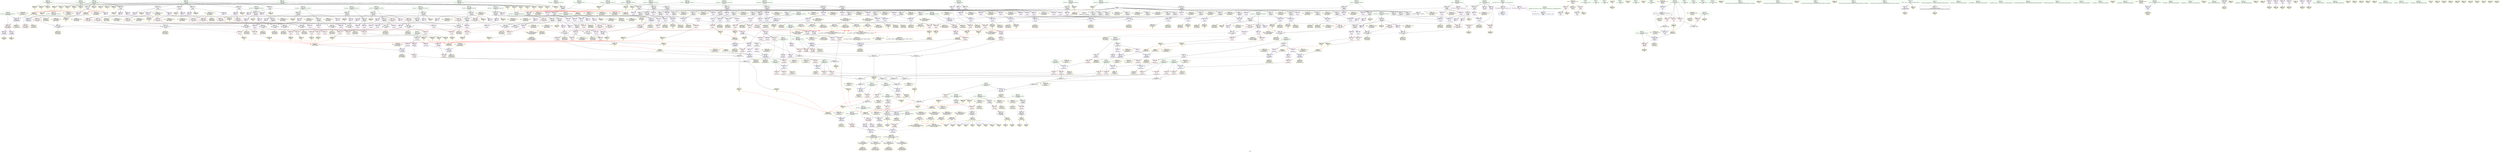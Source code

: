 digraph "SVFG" {
	label="SVFG";

	Node0x55fcb8374b70 [shape=record,color=grey,label="{NodeID: 0\nNullPtr}"];
	Node0x55fcb8374b70 -> Node0x55fcb838c780[style=solid];
	Node0x55fcb8374b70 -> Node0x55fcb838c880[style=solid];
	Node0x55fcb8374b70 -> Node0x55fcb838c950[style=solid];
	Node0x55fcb8374b70 -> Node0x55fcb838ca20[style=solid];
	Node0x55fcb8374b70 -> Node0x55fcb838caf0[style=solid];
	Node0x55fcb8374b70 -> Node0x55fcb838cbc0[style=solid];
	Node0x55fcb8374b70 -> Node0x55fcb838cc90[style=solid];
	Node0x55fcb8374b70 -> Node0x55fcb838cd60[style=solid];
	Node0x55fcb8374b70 -> Node0x55fcb838ce30[style=solid];
	Node0x55fcb8374b70 -> Node0x55fcb838cf00[style=solid];
	Node0x55fcb8374b70 -> Node0x55fcb838cfd0[style=solid];
	Node0x55fcb8374b70 -> Node0x55fcb838d0a0[style=solid];
	Node0x55fcb8374b70 -> Node0x55fcb838d170[style=solid];
	Node0x55fcb8374b70 -> Node0x55fcb838d240[style=solid];
	Node0x55fcb8374b70 -> Node0x55fcb838d310[style=solid];
	Node0x55fcb8374b70 -> Node0x55fcb838d3e0[style=solid];
	Node0x55fcb8374b70 -> Node0x55fcb838d4b0[style=solid];
	Node0x55fcb8374b70 -> Node0x55fcb8391e80[style=solid];
	Node0x55fcb8374b70 -> Node0x55fcb8391f50[style=solid];
	Node0x55fcb8374b70 -> Node0x55fcb8392020[style=solid];
	Node0x55fcb8374b70 -> Node0x55fcb83920f0[style=solid];
	Node0x55fcb8374b70 -> Node0x55fcb83921c0[style=solid];
	Node0x55fcb8374b70 -> Node0x55fcb8392290[style=solid];
	Node0x55fcb8374b70 -> Node0x55fcb8392360[style=solid];
	Node0x55fcb8374b70 -> Node0x55fcb8392430[style=solid];
	Node0x55fcb8374b70 -> Node0x55fcb8392500[style=solid];
	Node0x55fcb8374b70 -> Node0x55fcb83925d0[style=solid];
	Node0x55fcb8374b70 -> Node0x55fcb83926a0[style=solid];
	Node0x55fcb8374b70 -> Node0x55fcb8392770[style=solid];
	Node0x55fcb8374b70 -> Node0x55fcb8398a20[style=solid];
	Node0x55fcb83e5cb0 [shape=record,color=yellow,style=double,label="{NodeID: 941\nCSMU(50V_1)\npts\{1820001 \}\nCS[]|{<s0>35}}"];
	Node0x55fcb83e5cb0:s0 -> Node0x55fcb83a2310[style=dashed,color=red];
	Node0x55fcb83a2040 [shape=record,color=yellow,style=double,label="{NodeID: 775\n182V_1 = ENCHI(MR_182V_0)\npts\{5590000 \}\nFun[_ZN1PplES_]}"];
	Node0x55fcb83a2040 -> Node0x55fcb83ac420[style=dashed];
	Node0x55fcb83b1150 [shape=record,color=yellow,style=double,label="{NodeID: 609\nAPARM(383)\nCS[]|{<s0>31}}"];
	Node0x55fcb83b1150:s0 -> Node0x55fcb83b43f0[style=solid,color=red];
	Node0x55fcb8398d90 [shape=record,color=blue,label="{NodeID: 443\n93\<--56\n\<--p2.coerce1\n_Z4doit1PS_S_\n}"];
	Node0x55fcb8398d90 -> Node0x55fcb83a0160[style=dashed];
	Node0x55fcb8398d90 -> Node0x55fcb83e2cb0[style=dashed];
	Node0x55fcb839c2d0 [shape=record,color=purple,label="{NodeID: 277\n711\<--376\noffset_1\<--\n}"];
	Node0x55fcb839c2d0 -> Node0x55fcb83ab0a0[style=solid];
	Node0x55fcb838d240 [shape=record,color=black,label="{NodeID: 111\n365\<--3\n\<--dummyVal\n_Z5solvei\n}"];
	Node0x55fcb838d240 -> Node0x55fcb83aaaf0[style=solid];
	Node0x55fcb83e2200 [shape=record,color=yellow,style=double,label="{NodeID: 886\nRETMU(4V_2)\npts\{68 \}\nFun[_Z4doit1PS_S_]}"];
	Node0x55fcb83d37e0 [shape=record,color=yellow,style=double,label="{NodeID: 720\n54V_1 = ENCHI(MR_54V_0)\npts\{1880001 \}\nFun[_Z5solvei]}"];
	Node0x55fcb83d37e0 -> Node0x55fcb8397a50[style=dashed];
	Node0x55fcb83d37e0 -> Node0x55fcb8397d90[style=dashed];
	Node0x55fcb83d37e0 -> Node0x55fcb83df120[style=dashed];
	Node0x55fcb83d37e0 -> Node0x55fcb83e5a70[style=dashed];
	Node0x55fcb83ae4a0 [shape=record,color=yellow,style=double,label="{NodeID: 554\nAPARM(191)\nCS[]|{<s0>9}}"];
	Node0x55fcb83ae4a0:s0 -> Node0x55fcb83b5980[style=solid,color=red];
	Node0x55fcb8396050 [shape=record,color=red,label="{NodeID: 388\n462\<--461\n\<--y\n_Z5solvei\n}"];
	Node0x55fcb8396050 -> Node0x55fcb83b1e50[style=solid];
	Node0x55fcb8391710 [shape=record,color=purple,label="{NodeID: 222\n667\<--259\noffset_0\<--\n}"];
	Node0x55fcb8391710 -> Node0x55fcb83977e0[style=solid];
	Node0x55fcb838dbf0 [shape=record,color=green,label="{NodeID: 56\n209\<--210\nagg.tmp8\<--agg.tmp8_field_insensitive\n_Z5solvei\n}"];
	Node0x55fcb838dbf0 -> Node0x55fcb8393e30[style=solid];
	Node0x55fcb838dbf0 -> Node0x55fcb8393f00[style=solid];
	Node0x55fcb83df120 [shape=record,color=yellow,style=double,label="{NodeID: 831\nRETMU(54V_1)\npts\{1880001 \}\nFun[_Z5solvei]}"];
	Node0x55fcb83b3b50 [shape=record,color=yellow,style=double,label="{NodeID: 665\nARet(453)\nCS[]}"];
	Node0x55fcb83ab7f0 [shape=record,color=blue,label="{NodeID: 499\n439\<--440\n\<--\n_Z5solvei\n}"];
	Node0x55fcb83ab7f0 -> Node0x55fcb83e0a80[style=dashed];
	Node0x55fcb83ab7f0 -> Node0x55fcb83e6130[style=dashed];
	Node0x55fcb839f050 [shape=record,color=red,label="{NodeID: 333\n627\<--21\n\<--stdout\nmain\n}"];
	Node0x55fcb839f050 -> Node0x55fcb8395c40[style=solid];
	Node0x55fcb839f050 -> Node0x55fcb83b3030[style=solid];
	Node0x55fcb83948c0 [shape=record,color=black,label="{NodeID: 167\n376\<--223\n\<--agg.tmp16\n_Z5solvei\n}"];
	Node0x55fcb83948c0 -> Node0x55fcb839c200[style=solid];
	Node0x55fcb83948c0 -> Node0x55fcb839c2d0[style=solid];
	Node0x55fcb83948c0 -> Node0x55fcb83b0d40[style=solid];
	Node0x55fcb837f310 [shape=record,color=green,label="{NodeID: 1\n7\<--1\n__dso_handle\<--dummyObj\nGlob }"];
	Node0x55fcb83e5d90 [shape=record,color=yellow,style=double,label="{NodeID: 942\nCSMU(154V_1)\npts\{1860000 1860001 \}\nCS[]|{<s0>37|<s1>37}}"];
	Node0x55fcb83e5d90:s0 -> Node0x55fcb83a3c90[style=dashed,color=red];
	Node0x55fcb83e5d90:s1 -> Node0x55fcb83a4050[style=dashed,color=red];
	Node0x55fcb83a2120 [shape=record,color=yellow,style=double,label="{NodeID: 776\n184V_1 = ENCHI(MR_184V_0)\npts\{5590001 \}\nFun[_ZN1PplES_]}"];
	Node0x55fcb83a2120 -> Node0x55fcb83ac4f0[style=dashed];
	Node0x55fcb83b1220 [shape=record,color=yellow,style=double,label="{NodeID: 610\nAPARM(386)\nCS[]|{<s0>31}}"];
	Node0x55fcb83b1220:s0 -> Node0x55fcb83b44e0[style=solid,color=red];
	Node0x55fcb8398e60 [shape=record,color=blue,label="{NodeID: 444\n96\<--57\n\<--p3.coerce0\n_Z4doit1PS_S_\n}"];
	Node0x55fcb8398e60 -> Node0x55fcb839ffc0[style=dashed];
	Node0x55fcb8398e60 -> Node0x55fcb83e2d90[style=dashed];
	Node0x55fcb839c3a0 [shape=record,color=purple,label="{NodeID: 278\n709\<--377\noffset_0\<--\n}"];
	Node0x55fcb839c3a0 -> Node0x55fcb8398340[style=solid];
	Node0x55fcb838d310 [shape=record,color=black,label="{NodeID: 112\n368\<--3\n\<--dummyVal\n_Z5solvei\n}"];
	Node0x55fcb838d310 -> Node0x55fcb83aabc0[style=solid];
	Node0x55fcb83e22e0 [shape=record,color=yellow,style=double,label="{NodeID: 887\nRETMU(6V_2)\npts\{70 \}\nFun[_Z4doit1PS_S_]}"];
	Node0x55fcb83d38c0 [shape=record,color=yellow,style=double,label="{NodeID: 721\n96V_1 = ENCHI(MR_96V_0)\npts\{2140000 \}\nFun[_Z5solvei]}"];
	Node0x55fcb83d38c0 -> Node0x55fcb83aaaf0[style=dashed];
	Node0x55fcb83ae570 [shape=record,color=yellow,style=double,label="{NodeID: 555\nAPARM(181)\nCS[]|{<s0>10}}"];
	Node0x55fcb83ae570:s0 -> Node0x55fcb83b55f0[style=solid,color=red];
	Node0x55fcb8396120 [shape=record,color=red,label="{NodeID: 389\n473\<--472\n\<--\n_Z5solvei\n}"];
	Node0x55fcb8396120 -> Node0x55fcb83b1ff0[style=solid];
	Node0x55fcb83917e0 [shape=record,color=purple,label="{NodeID: 223\n670\<--259\noffset_1\<--\n}"];
	Node0x55fcb83917e0 -> Node0x55fcb83978b0[style=solid];
	Node0x55fcb838dcc0 [shape=record,color=green,label="{NodeID: 57\n211\<--212\nagg.tmp9\<--agg.tmp9_field_insensitive\n_Z5solvei\n}"];
	Node0x55fcb838dcc0 -> Node0x55fcb8393fd0[style=solid];
	Node0x55fcb838dcc0 -> Node0x55fcb83940a0[style=solid];
	Node0x55fcb83df200 [shape=record,color=yellow,style=double,label="{NodeID: 832\nRETMU(56V_2)\npts\{1940000 \}\nFun[_Z5solvei]}"];
	Node0x55fcb83b3be0 [shape=record,color=yellow,style=double,label="{NodeID: 666\nARet(463)\nCS[]}"];
	Node0x55fcb83ab8c0 [shape=record,color=blue,label="{NodeID: 500\n442\<--443\n\<--\n_Z5solvei\n}"];
	Node0x55fcb83ab8c0 -> Node0x55fcb83e0b60[style=dashed];
	Node0x55fcb83ab8c0 -> Node0x55fcb83e6290[style=dashed];
	Node0x55fcb839f120 [shape=record,color=red,label="{NodeID: 334\n118\<--67\n\<--a\n_Z4doit1PS_S_\n}"];
	Node0x55fcb839f120 -> Node0x55fcb83b7680[style=solid];
	Node0x55fcb8394990 [shape=record,color=black,label="{NodeID: 168\n389\<--223\n\<--agg.tmp16\n_Z5solvei\n}"];
	Node0x55fcb8394990 -> Node0x55fcb839c880[style=solid];
	Node0x55fcb8394990 -> Node0x55fcb839c950[style=solid];
	Node0x55fcb837f3a0 [shape=record,color=green,label="{NodeID: 2\n8\<--1\n.str\<--dummyObj\nGlob }"];
	Node0x55fcb83e5ef0 [shape=record,color=yellow,style=double,label="{NodeID: 943\nCSMU(144V_2)\npts\{2380000 \}\nCS[]|{<s0>38}}"];
	Node0x55fcb83e5ef0:s0 -> Node0x55fcb83a49e0[style=dashed,color=red];
	Node0x55fcb83a2200 [shape=record,color=yellow,style=double,label="{NodeID: 777\n186V_1 = ENCHI(MR_186V_0)\npts\{1820000 2280000 \}\nFun[_ZN1PplES_]}"];
	Node0x55fcb83a2200 -> Node0x55fcb8396bb0[style=dashed];
	Node0x55fcb83a2200 -> Node0x55fcb83e1df0[style=dashed];
	Node0x55fcb83b12f0 [shape=record,color=yellow,style=double,label="{NodeID: 611\nAPARM(388)\nCS[]|{<s0>31}}"];
	Node0x55fcb83b12f0:s0 -> Node0x55fcb83b45d0[style=solid,color=red];
	Node0x55fcb8398f30 [shape=record,color=blue,label="{NodeID: 445\n98\<--58\n\<--p3.coerce1\n_Z4doit1PS_S_\n}"];
	Node0x55fcb8398f30 -> Node0x55fcb83a0230[style=dashed];
	Node0x55fcb8398f30 -> Node0x55fcb83e2e70[style=dashed];
	Node0x55fcb839c470 [shape=record,color=purple,label="{NodeID: 279\n712\<--377\noffset_1\<--\n}"];
	Node0x55fcb839c470 -> Node0x55fcb8398410[style=solid];
	Node0x55fcb838d3e0 [shape=record,color=black,label="{NodeID: 113\n397\<--3\n\<--dummyVal\n_Z5solvei\n}"];
	Node0x55fcb838d3e0 -> Node0x55fcb83ab170[style=solid];
	Node0x55fcb83e23c0 [shape=record,color=yellow,style=double,label="{NodeID: 888\nRETMU(8V_2)\npts\{72 \}\nFun[_Z4doit1PS_S_]}"];
	Node0x55fcb83d39a0 [shape=record,color=yellow,style=double,label="{NodeID: 722\n98V_1 = ENCHI(MR_98V_0)\npts\{2140001 \}\nFun[_Z5solvei]}"];
	Node0x55fcb83d39a0 -> Node0x55fcb83aabc0[style=dashed];
	Node0x55fcb83ae640 [shape=record,color=yellow,style=double,label="{NodeID: 556\nAPARM(183)\nCS[]|{<s0>11}}"];
	Node0x55fcb83ae640:s0 -> Node0x55fcb83b55f0[style=solid,color=red];
	Node0x55fcb83961f0 [shape=record,color=red,label="{NodeID: 390\n475\<--474\n\<--\n_Z5solvei\n}"];
	Node0x55fcb83961f0 -> Node0x55fcb83b20c0[style=solid];
	Node0x55fcb83918b0 [shape=record,color=purple,label="{NodeID: 224\n266\<--265\n\<--\n_Z5solvei\n}"];
	Node0x55fcb83918b0 -> Node0x55fcb83a0710[style=solid];
	Node0x55fcb838dd90 [shape=record,color=green,label="{NodeID: 58\n213\<--214\ngamma\<--gamma_field_insensitive\n_Z5solvei\n}"];
	Node0x55fcb838dd90 -> Node0x55fcb8394170[style=solid];
	Node0x55fcb838dd90 -> Node0x55fcb8394240[style=solid];
	Node0x55fcb83df2e0 [shape=record,color=yellow,style=double,label="{NodeID: 833\nRETMU(58V_2)\npts\{1940001 \}\nFun[_Z5solvei]}"];
	Node0x55fcb83b3c70 [shape=record,color=yellow,style=double,label="{NodeID: 667\nARet(476)\nCS[]}"];
	Node0x55fcb83ab990 [shape=record,color=blue, style = dotted,label="{NodeID: 501\n720\<--722\noffset_0\<--dummyVal\n_Z5solvei\n}"];
	Node0x55fcb83ab990 -> Node0x55fcb8395eb0[style=dashed];
	Node0x55fcb83ab990 -> Node0x55fcb83e1500[style=dashed];
	Node0x55fcb839f1f0 [shape=record,color=red,label="{NodeID: 335\n134\<--67\n\<--a\n_Z4doit1PS_S_\n}"];
	Node0x55fcb839f1f0 -> Node0x55fcb83b7200[style=solid];
	Node0x55fcb8394a60 [shape=record,color=black,label="{NodeID: 169\n477\<--225\n\<--ans\n_Z5solvei\n}"];
	Node0x55fcb8394a60 -> Node0x55fcb839e0e0[style=solid];
	Node0x55fcb8394a60 -> Node0x55fcb839e1b0[style=solid];
	Node0x55fcb837f430 [shape=record,color=green,label="{NodeID: 3\n10\<--1\n.str.1\<--dummyObj\nGlob }"];
	Node0x55fcb83e6050 [shape=record,color=yellow,style=double,label="{NodeID: 944\nCSMU(146V_2)\npts\{2380001 \}\nCS[]|{<s0>38}}"];
	Node0x55fcb83e6050:s0 -> Node0x55fcb83a4af0[style=dashed,color=red];
	Node0x55fcb83a2310 [shape=record,color=yellow,style=double,label="{NodeID: 778\n188V_1 = ENCHI(MR_188V_0)\npts\{1820001 2280001 \}\nFun[_ZN1PplES_]}"];
	Node0x55fcb83a2310 -> Node0x55fcb8396d50[style=dashed];
	Node0x55fcb83a2310 -> Node0x55fcb83e1f00[style=dashed];
	Node0x55fcb83b13c0 [shape=record,color=yellow,style=double,label="{NodeID: 612\nAPARM(391)\nCS[]|{<s0>31}}"];
	Node0x55fcb83b13c0:s0 -> Node0x55fcb83b46c0[style=solid,color=red];
	Node0x55fcb8399000 [shape=record,color=blue,label="{NodeID: 446\n67\<--101\na\<--\n_Z4doit1PS_S_\n}"];
	Node0x55fcb8399000 -> Node0x55fcb839f120[style=dashed];
	Node0x55fcb8399000 -> Node0x55fcb839f1f0[style=dashed];
	Node0x55fcb8399000 -> Node0x55fcb83e2200[style=dashed];
	Node0x55fcb839c540 [shape=record,color=purple,label="{NodeID: 280\n380\<--379\n\<--\n_Z5solvei\n}"];
	Node0x55fcb839c540 -> Node0x55fcb83a1270[style=solid];
	Node0x55fcb838d4b0 [shape=record,color=black,label="{NodeID: 114\n400\<--3\n\<--dummyVal\n_Z5solvei\n}"];
	Node0x55fcb838d4b0 -> Node0x55fcb83ab240[style=solid];
	Node0x55fcb83e24a0 [shape=record,color=yellow,style=double,label="{NodeID: 889\nRETMU(10V_2)\npts\{74 \}\nFun[_Z4doit1PS_S_]}"];
	Node0x55fcb83d3a80 [shape=record,color=yellow,style=double,label="{NodeID: 723\n100V_1 = ENCHI(MR_100V_0)\npts\{2160000 \}\nFun[_Z5solvei]}"];
	Node0x55fcb83d3a80 -> Node0x55fcb83aa950[style=dashed];
	Node0x55fcb83ae710 [shape=record,color=yellow,style=double,label="{NodeID: 557\nAPARM(185)\nCS[]|{<s0>12}}"];
	Node0x55fcb83ae710:s0 -> Node0x55fcb83b55f0[style=solid,color=red];
	Node0x55fcb83962c0 [shape=record,color=red,label="{NodeID: 391\n490\<--489\n\<--x32\n_Z5solvei\n}"];
	Node0x55fcb83962c0 -> Node0x55fcb83afd00[style=solid];
	Node0x55fcb8391980 [shape=record,color=purple,label="{NodeID: 225\n268\<--265\n\<--\n_Z5solvei\n}"];
	Node0x55fcb8391980 -> Node0x55fcb83a07e0[style=solid];
	Node0x55fcb838de60 [shape=record,color=green,label="{NodeID: 59\n215\<--216\nagg.tmp12\<--agg.tmp12_field_insensitive\n_Z5solvei\n}"];
	Node0x55fcb838de60 -> Node0x55fcb8394310[style=solid];
	Node0x55fcb838de60 -> Node0x55fcb83943e0[style=solid];
	Node0x55fcb83df3c0 [shape=record,color=yellow,style=double,label="{NodeID: 834\nRETMU(60V_2)\npts\{1960000 \}\nFun[_Z5solvei]}"];
	Node0x55fcb83b3d00 [shape=record,color=yellow,style=double,label="{NodeID: 668\nARet(510)\nCS[]}"];
	Node0x55fcb83b3d00 -> Node0x55fcb83b2330[style=solid];
	Node0x55fcb83aba60 [shape=record,color=blue, style = dotted,label="{NodeID: 502\n723\<--725\noffset_1\<--dummyVal\n_Z5solvei\n}"];
	Node0x55fcb83aba60 -> Node0x55fcb8395f80[style=dashed];
	Node0x55fcb83aba60 -> Node0x55fcb83e15e0[style=dashed];
	Node0x55fcb839f2c0 [shape=record,color=red,label="{NodeID: 336\n121\<--69\n\<--b\n_Z4doit1PS_S_\n}"];
	Node0x55fcb839f2c0 -> Node0x55fcb83b7500[style=solid];
	Node0x55fcb8394b30 [shape=record,color=black,label="{NodeID: 170\n438\<--227\n\<--ref.tmp18\n_Z5solvei\n}"];
	Node0x55fcb8394b30 -> Node0x55fcb839d580[style=solid];
	Node0x55fcb8394b30 -> Node0x55fcb839d650[style=solid];
	Node0x55fcb837f4c0 [shape=record,color=green,label="{NodeID: 4\n12\<--1\n.str.2\<--dummyObj\nGlob }"];
	Node0x55fcb83e6130 [shape=record,color=yellow,style=double,label="{NodeID: 945\nCSMU(124V_2)\npts\{2280000 \}\nCS[]|{<s0>39}}"];
	Node0x55fcb83e6130:s0 -> Node0x55fcb83a2200[style=dashed,color=red];
	Node0x55fcb83a2420 [shape=record,color=yellow,style=double,label="{NodeID: 779\n190V_1 = ENCHI(MR_190V_0)\npts\{5570000 5570001 \}\nFun[_ZN1PplES_]}"];
	Node0x55fcb83a2420 -> Node0x55fcb83e64d0[style=dashed];
	Node0x55fcb83b1490 [shape=record,color=yellow,style=double,label="{NodeID: 613\nAPARM(393)\nCS[]|{<s0>31}}"];
	Node0x55fcb83b1490:s0 -> Node0x55fcb83b47b0[style=solid,color=red];
	Node0x55fcb83990d0 [shape=record,color=blue,label="{NodeID: 447\n69\<--104\nb\<--\n_Z4doit1PS_S_\n}"];
	Node0x55fcb83990d0 -> Node0x55fcb839f2c0[style=dashed];
	Node0x55fcb83990d0 -> Node0x55fcb839f390[style=dashed];
	Node0x55fcb83990d0 -> Node0x55fcb83e22e0[style=dashed];
	Node0x55fcb839c610 [shape=record,color=purple,label="{NodeID: 281\n382\<--379\n\<--\n_Z5solvei\n}"];
	Node0x55fcb839c610 -> Node0x55fcb83a1340[style=solid];
	Node0x55fcb8391e80 [shape=record,color=black,label="{NodeID: 115\n413\<--3\n\<--dummyVal\n_Z5solvei\n}"];
	Node0x55fcb8391e80 -> Node0x55fcb83ab4b0[style=solid];
	Node0x55fcb83e2580 [shape=record,color=yellow,style=double,label="{NodeID: 890\nRETMU(12V_2)\npts\{76 \}\nFun[_Z4doit1PS_S_]}"];
	Node0x55fcb83d3b60 [shape=record,color=yellow,style=double,label="{NodeID: 724\n102V_1 = ENCHI(MR_102V_0)\npts\{2160001 \}\nFun[_Z5solvei]}"];
	Node0x55fcb83d3b60 -> Node0x55fcb83aaa20[style=dashed];
	Node0x55fcb83ae7e0 [shape=record,color=yellow,style=double,label="{NodeID: 558\nAPARM(187)\nCS[]|{<s0>13}}"];
	Node0x55fcb83ae7e0:s0 -> Node0x55fcb83b55f0[style=solid,color=red];
	Node0x55fcb8396390 [shape=record,color=red,label="{NodeID: 392\n492\<--491\n\<--y33\n_Z5solvei\n}"];
	Node0x55fcb8396390 -> Node0x55fcb83afdd0[style=solid];
	Node0x55fcb8391a50 [shape=record,color=purple,label="{NodeID: 226\n274\<--273\n\<--\n_Z5solvei\n}"];
	Node0x55fcb8391a50 -> Node0x55fcb83a9ab0[style=solid];
	Node0x55fcb838df30 [shape=record,color=green,label="{NodeID: 60\n217\<--218\na\<--a_field_insensitive\n_Z5solvei\n}"];
	Node0x55fcb838df30 -> Node0x55fcb83944b0[style=solid];
	Node0x55fcb838df30 -> Node0x55fcb8391230[style=solid];
	Node0x55fcb838df30 -> Node0x55fcb8391300[style=solid];
	Node0x55fcb83df4a0 [shape=record,color=yellow,style=double,label="{NodeID: 835\nRETMU(62V_2)\npts\{1960001 \}\nFun[_Z5solvei]}"];
	Node0x55fcb83b3d90 [shape=record,color=yellow,style=double,label="{NodeID: 669\nARet(514)\nCS[]}"];
	Node0x55fcb83abb30 [shape=record,color=blue,label="{NodeID: 503\n455\<--456\n\<--\n_Z5solvei\n}"];
	Node0x55fcb83abb30 -> Node0x55fcb83e1340[style=dashed];
	Node0x55fcb83abb30 -> Node0x55fcb83e5ef0[style=dashed];
	Node0x55fcb839f390 [shape=record,color=red,label="{NodeID: 337\n129\<--69\n\<--b\n_Z4doit1PS_S_\n}"];
	Node0x55fcb839f390 -> Node0x55fcb83b7b00[style=solid];
	Node0x55fcb8394c00 [shape=record,color=black,label="{NodeID: 171\n423\<--229\n\<--agg.tmp19\n_Z5solvei\n}"];
	Node0x55fcb8394c00 -> Node0x55fcb839d240[style=solid];
	Node0x55fcb8394c00 -> Node0x55fcb839d310[style=solid];
	Node0x55fcb837f8f0 [shape=record,color=green,label="{NodeID: 5\n14\<--1\n.str.3\<--dummyObj\nGlob }"];
	Node0x55fcb83e6290 [shape=record,color=yellow,style=double,label="{NodeID: 946\nCSMU(126V_2)\npts\{2280001 \}\nCS[]|{<s0>39}}"];
	Node0x55fcb83e6290:s0 -> Node0x55fcb83a2310[style=dashed,color=red];
	Node0x55fcb83a2500 [shape=record,color=yellow,style=double,label="{NodeID: 780\n2V_1 = ENCHI(MR_2V_0)\npts\{60 \}\nFun[_Z4doit1PS_S_]}"];
	Node0x55fcb83a2500 -> Node0x55fcb83a0300[style=dashed];
	Node0x55fcb83a2500 -> Node0x55fcb83e20f0[style=dashed];
	Node0x55fcb83b1560 [shape=record,color=yellow,style=double,label="{NodeID: 614\nAPARM(181)\nCS[]|{<s0>35}}"];
	Node0x55fcb83b1560:s0 -> Node0x55fcb83b3fd0[style=solid,color=red];
	Node0x55fcb83991a0 [shape=record,color=blue,label="{NodeID: 448\n71\<--107\nc\<--\n_Z4doit1PS_S_\n}"];
	Node0x55fcb83991a0 -> Node0x55fcb839f460[style=dashed];
	Node0x55fcb83991a0 -> Node0x55fcb839f530[style=dashed];
	Node0x55fcb83991a0 -> Node0x55fcb83e23c0[style=dashed];
	Node0x55fcb839c6e0 [shape=record,color=purple,label="{NodeID: 282\n385\<--384\n\<--\n_Z5solvei\n}"];
	Node0x55fcb839c6e0 -> Node0x55fcb83a1410[style=solid];
	Node0x55fcb8391f50 [shape=record,color=black,label="{NodeID: 116\n416\<--3\n\<--dummyVal\n_Z5solvei\n}"];
	Node0x55fcb8391f50 -> Node0x55fcb83ab580[style=solid];
	Node0x55fcb83e2660 [shape=record,color=yellow,style=double,label="{NodeID: 891\nRETMU(14V_2)\npts\{78 \}\nFun[_Z4doit1PS_S_]}"];
	Node0x55fcb83d3c40 [shape=record,color=yellow,style=double,label="{NodeID: 725\n104V_1 = ENCHI(MR_104V_0)\npts\{2180000 \}\nFun[_Z5solvei]}"];
	Node0x55fcb83d3c40 -> Node0x55fcb83ab170[style=dashed];
	Node0x55fcb83ae8b0 [shape=record,color=yellow,style=double,label="{NodeID: 559\nAPARM(189)\nCS[]|{<s0>14}}"];
	Node0x55fcb83ae8b0:s0 -> Node0x55fcb83b55f0[style=solid,color=red];
	Node0x55fcb8396460 [shape=record,color=red,label="{NodeID: 393\n501\<--498\nthis1\<--this.addr\n_ZN1PC2Ev\n}"];
	Node0x55fcb8391b20 [shape=record,color=purple,label="{NodeID: 227\n277\<--273\n\<--\n_Z5solvei\n}"];
	Node0x55fcb8391b20 -> Node0x55fcb83a9b80[style=solid];
	Node0x55fcb838e000 [shape=record,color=green,label="{NodeID: 61\n219\<--220\nagg.tmp14\<--agg.tmp14_field_insensitive\n_Z5solvei\n}"];
	Node0x55fcb838e000 -> Node0x55fcb8394580[style=solid];
	Node0x55fcb838e000 -> Node0x55fcb8394650[style=solid];
	Node0x55fcb83df580 [shape=record,color=yellow,style=double,label="{NodeID: 836\nRETMU(64V_2)\npts\{1980000 \}\nFun[_Z5solvei]}"];
	Node0x55fcb83b3e20 [shape=record,color=yellow,style=double,label="{NodeID: 670\nARet(631)\nCS[]}"];
	Node0x55fcb83abc00 [shape=record,color=blue,label="{NodeID: 504\n458\<--459\n\<--\n_Z5solvei\n}"];
	Node0x55fcb83abc00 -> Node0x55fcb83e1420[style=dashed];
	Node0x55fcb83abc00 -> Node0x55fcb83e6050[style=dashed];
	Node0x55fcb839f460 [shape=record,color=red,label="{NodeID: 338\n126\<--71\n\<--c\n_Z4doit1PS_S_\n}"];
	Node0x55fcb839f460 -> Node0x55fcb83b7800[style=solid];
	Node0x55fcb8394cd0 [shape=record,color=black,label="{NodeID: 172\n430\<--229\n\<--agg.tmp19\n_Z5solvei\n}"];
	Node0x55fcb8394cd0 -> Node0x55fcb839d3e0[style=solid];
	Node0x55fcb8394cd0 -> Node0x55fcb839d4b0[style=solid];
	Node0x55fcb837f980 [shape=record,color=green,label="{NodeID: 6\n16\<--1\nstdin\<--dummyObj\nGlob }"];
	Node0x55fcb83e6370 [shape=record,color=yellow,style=double,label="{NodeID: 947\nCSMU(172V_1)\npts\{5210000 5210001 \}\nCS[]|{<s0>44|<s1>44}}"];
	Node0x55fcb83e6370:s0 -> Node0x55fcb83a36e0[style=dashed,color=red];
	Node0x55fcb83e6370:s1 -> Node0x55fcb83a3850[style=dashed,color=red];
	Node0x55fcb83a2610 [shape=record,color=yellow,style=double,label="{NodeID: 781\n4V_1 = ENCHI(MR_4V_0)\npts\{68 \}\nFun[_Z4doit1PS_S_]}"];
	Node0x55fcb83a2610 -> Node0x55fcb8399000[style=dashed];
	Node0x55fcb83b1630 [shape=record,color=yellow,style=double,label="{NodeID: 615\nAPARM(432)\nCS[]|{<s0>35}}"];
	Node0x55fcb83b1630:s0 -> Node0x55fcb83b40f0[style=solid,color=red];
	Node0x55fcb8399270 [shape=record,color=blue,label="{NodeID: 449\n73\<--110\nd\<--\n_Z4doit1PS_S_\n}"];
	Node0x55fcb8399270 -> Node0x55fcb839f600[style=dashed];
	Node0x55fcb8399270 -> Node0x55fcb839f6d0[style=dashed];
	Node0x55fcb8399270 -> Node0x55fcb83e24a0[style=dashed];
	Node0x55fcb839c7b0 [shape=record,color=purple,label="{NodeID: 283\n387\<--384\n\<--\n_Z5solvei\n}"];
	Node0x55fcb839c7b0 -> Node0x55fcb83a14e0[style=solid];
	Node0x55fcb8392020 [shape=record,color=black,label="{NodeID: 117\n425\<--3\n\<--dummyVal\n_Z5solvei\n}"];
	Node0x55fcb8392020 -> Node0x55fcb83ab650[style=solid];
	Node0x55fcb83e2740 [shape=record,color=yellow,style=double,label="{NodeID: 892\nRETMU(16V_2)\npts\{80 \}\nFun[_Z4doit1PS_S_]}"];
	Node0x55fcb83d3d20 [shape=record,color=yellow,style=double,label="{NodeID: 726\n106V_1 = ENCHI(MR_106V_0)\npts\{2180001 \}\nFun[_Z5solvei]}"];
	Node0x55fcb83d3d20 -> Node0x55fcb83ab240[style=dashed];
	Node0x55fcb83ae980 [shape=record,color=yellow,style=double,label="{NodeID: 560\nAPARM(191)\nCS[]|{<s0>15}}"];
	Node0x55fcb83ae980:s0 -> Node0x55fcb83b55f0[style=solid,color=red];
	Node0x55fcb8396530 [shape=record,color=red,label="{NodeID: 394\n508\<--505\nthis1\<--this.addr\n_ZN1P4loadEv\n}"];
	Node0x55fcb8396530 -> Node0x55fcb839e280[style=solid];
	Node0x55fcb8396530 -> Node0x55fcb839e350[style=solid];
	Node0x55fcb8391bf0 [shape=record,color=purple,label="{NodeID: 228\n672\<--280\noffset_0\<--\n}"];
	Node0x55fcb8391bf0 -> Node0x55fcb83a9c50[style=solid];
	Node0x55fcb838e0d0 [shape=record,color=green,label="{NodeID: 62\n221\<--222\nagg.tmp15\<--agg.tmp15_field_insensitive\n_Z5solvei\n}"];
	Node0x55fcb838e0d0 -> Node0x55fcb8394720[style=solid];
	Node0x55fcb838e0d0 -> Node0x55fcb83947f0[style=solid];
	Node0x55fcb83df660 [shape=record,color=yellow,style=double,label="{NodeID: 837\nRETMU(66V_2)\npts\{1980001 \}\nFun[_Z5solvei]}"];
	Node0x55fcb83b3eb0 [shape=record,color=yellow,style=double,label="{NodeID: 671\nFPARM(178)\nFun[_Z5solvei]}"];
	Node0x55fcb83b3eb0 -> Node0x55fcb8399b60[style=solid];
	Node0x55fcb83abcd0 [shape=record,color=blue,label="{NodeID: 505\n465\<--466\n\<--\n_Z5solvei\n}"];
	Node0x55fcb83abcd0 -> Node0x55fcb8396120[style=dashed];
	Node0x55fcb83abcd0 -> Node0x55fcb83e1180[style=dashed];
	Node0x55fcb839f530 [shape=record,color=red,label="{NodeID: 339\n137\<--71\n\<--c\n_Z4doit1PS_S_\n}"];
	Node0x55fcb839f530 -> Node0x55fcb83b6a80[style=solid];
	Node0x55fcb8394da0 [shape=record,color=black,label="{NodeID: 173\n411\<--231\n\<--ref.tmp20\n_Z5solvei\n}"];
	Node0x55fcb8394da0 -> Node0x55fcb839d0a0[style=solid];
	Node0x55fcb8394da0 -> Node0x55fcb839d170[style=solid];
	Node0x55fcb837fa10 [shape=record,color=green,label="{NodeID: 7\n17\<--1\n.str.4\<--dummyObj\nGlob }"];
	Node0x55fcb83e64d0 [shape=record,color=yellow,style=double,label="{NodeID: 948\nCSMU(190V_1)\npts\{5570000 5570001 \}\nCS[]|{<s0>45|<s1>45}}"];
	Node0x55fcb83e64d0:s0 -> Node0x55fcb83a36e0[style=dashed,color=red];
	Node0x55fcb83e64d0:s1 -> Node0x55fcb83a3850[style=dashed,color=red];
	Node0x55fcb83a26f0 [shape=record,color=yellow,style=double,label="{NodeID: 782\n6V_1 = ENCHI(MR_6V_0)\npts\{70 \}\nFun[_Z4doit1PS_S_]}"];
	Node0x55fcb83a26f0 -> Node0x55fcb83990d0[style=dashed];
	Node0x55fcb83b1700 [shape=record,color=yellow,style=double,label="{NodeID: 616\nAPARM(434)\nCS[]|{<s0>35}}"];
	Node0x55fcb83b1700:s0 -> Node0x55fcb83b4210[style=solid,color=red];
	Node0x55fcb8399340 [shape=record,color=blue,label="{NodeID: 450\n75\<--113\ne\<--\n_Z4doit1PS_S_\n}"];
	Node0x55fcb8399340 -> Node0x55fcb839f7a0[style=dashed];
	Node0x55fcb8399340 -> Node0x55fcb839f870[style=dashed];
	Node0x55fcb8399340 -> Node0x55fcb83e2580[style=dashed];
	Node0x55fcb839c880 [shape=record,color=purple,label="{NodeID: 284\n390\<--389\n\<--\n_Z5solvei\n}"];
	Node0x55fcb839c880 -> Node0x55fcb83a15b0[style=solid];
	Node0x55fcb83920f0 [shape=record,color=black,label="{NodeID: 118\n428\<--3\n\<--dummyVal\n_Z5solvei\n}"];
	Node0x55fcb83920f0 -> Node0x55fcb83ab720[style=solid];
	Node0x55fcb83e2820 [shape=record,color=yellow,style=double,label="{NodeID: 893\nRETMU(18V_2)\npts\{82 \}\nFun[_Z4doit1PS_S_]}"];
	Node0x55fcb83d3e00 [shape=record,color=yellow,style=double,label="{NodeID: 727\n108V_1 = ENCHI(MR_108V_0)\npts\{2200000 \}\nFun[_Z5solvei]}"];
	Node0x55fcb83d3e00 -> Node0x55fcb83aac90[style=dashed];
	Node0x55fcb83aea50 [shape=record,color=yellow,style=double,label="{NodeID: 561\nAPARM(183)\nCS[]|{<s0>17}}"];
	Node0x55fcb83aea50:s0 -> Node0x55fcb83b4ea0[style=solid,color=red];
	Node0x55fcb8396600 [shape=record,color=red,label="{NodeID: 395\n532\<--524\nthis1\<--this.addr\n_ZN1PmiES_\n}"];
	Node0x55fcb8396600 -> Node0x55fcb839e760[style=solid];
	Node0x55fcb8396600 -> Node0x55fcb839e830[style=solid];
	Node0x55fcb8391cc0 [shape=record,color=purple,label="{NodeID: 229\n675\<--280\noffset_1\<--\n}"];
	Node0x55fcb8391cc0 -> Node0x55fcb83a9d20[style=solid];
	Node0x55fcb838e1a0 [shape=record,color=green,label="{NodeID: 63\n223\<--224\nagg.tmp16\<--agg.tmp16_field_insensitive\n_Z5solvei\n}"];
	Node0x55fcb838e1a0 -> Node0x55fcb83948c0[style=solid];
	Node0x55fcb838e1a0 -> Node0x55fcb8394990[style=solid];
	Node0x55fcb83df740 [shape=record,color=yellow,style=double,label="{NodeID: 838\nRETMU(68V_2)\npts\{2000000 \}\nFun[_Z5solvei]}"];
	Node0x55fcb83b3fd0 [shape=record,color=yellow,style=double,label="{NodeID: 672\nFPARM(553)\nFun[_ZN1PplES_]}"];
	Node0x55fcb83b3fd0 -> Node0x55fcb83ac5c0[style=solid];
	Node0x55fcb83abda0 [shape=record,color=blue,label="{NodeID: 506\n468\<--469\n\<--\n_Z5solvei\n}"];
	Node0x55fcb83abda0 -> Node0x55fcb83961f0[style=dashed];
	Node0x55fcb83abda0 -> Node0x55fcb83e1260[style=dashed];
	Node0x55fcb839f600 [shape=record,color=red,label="{NodeID: 340\n122\<--73\n\<--d\n_Z4doit1PS_S_\n}"];
	Node0x55fcb839f600 -> Node0x55fcb83b7500[style=solid];
	Node0x55fcb8394e70 [shape=record,color=black,label="{NodeID: 174\n402\<--233\n\<--agg.tmp21\n_Z5solvei\n}"];
	Node0x55fcb8394e70 -> Node0x55fcb839cbc0[style=solid];
	Node0x55fcb8394e70 -> Node0x55fcb839cc90[style=solid];
	Node0x55fcb8394e70 -> Node0x55fcb83ad940[style=solid];
	Node0x55fcb837faa0 [shape=record,color=green,label="{NodeID: 8\n19\<--1\n.str.5\<--dummyObj\nGlob }"];
	Node0x55fcb83e6630 [shape=record,color=yellow,style=double,label="{NodeID: 949\nCSMU(202V_1)\npts\{5870000 5870001 \}\nCS[]|{<s0>46|<s1>46}}"];
	Node0x55fcb83e6630:s0 -> Node0x55fcb83a36e0[style=dashed,color=red];
	Node0x55fcb83e6630:s1 -> Node0x55fcb83a3850[style=dashed,color=red];
	Node0x55fcb83a27d0 [shape=record,color=yellow,style=double,label="{NodeID: 783\n8V_1 = ENCHI(MR_8V_0)\npts\{72 \}\nFun[_Z4doit1PS_S_]}"];
	Node0x55fcb83a27d0 -> Node0x55fcb83991a0[style=dashed];
	Node0x55fcb83b17d0 [shape=record,color=yellow,style=double,label="{NodeID: 617\nAPARM(445)\nCS[]}"];
	Node0x55fcb8399410 [shape=record,color=blue,label="{NodeID: 451\n77\<--116\nf\<--\n_Z4doit1PS_S_\n}"];
	Node0x55fcb8399410 -> Node0x55fcb839f940[style=dashed];
	Node0x55fcb8399410 -> Node0x55fcb839fa10[style=dashed];
	Node0x55fcb8399410 -> Node0x55fcb83e2660[style=dashed];
	Node0x55fcb839c950 [shape=record,color=purple,label="{NodeID: 285\n392\<--389\n\<--\n_Z5solvei\n}"];
	Node0x55fcb839c950 -> Node0x55fcb83a1680[style=solid];
	Node0x55fcb83921c0 [shape=record,color=black,label="{NodeID: 119\n440\<--3\n\<--dummyVal\n_Z5solvei\n}"];
	Node0x55fcb83921c0 -> Node0x55fcb83ab7f0[style=solid];
	Node0x55fcb83e2900 [shape=record,color=yellow,style=double,label="{NodeID: 894\nRETMU(20V_2)\npts\{84 \}\nFun[_Z4doit1PS_S_]}"];
	Node0x55fcb83d3ee0 [shape=record,color=yellow,style=double,label="{NodeID: 728\n56V_1 = ENCHI(MR_56V_0)\npts\{1940000 \}\nFun[_Z5solvei]}"];
	Node0x55fcb83d3ee0 -> Node0x55fcb83a9f90[style=dashed];
	Node0x55fcb83aeb20 [shape=record,color=yellow,style=double,label="{NodeID: 562\nAPARM(267)\nCS[]|{<s0>17}}"];
	Node0x55fcb83aeb20:s0 -> Node0x55fcb83b5110[style=solid,color=red];
	Node0x55fcb83966d0 [shape=record,color=red,label="{NodeID: 396\n534\<--533\n\<--x\n_ZN1PmiES_\n}"];
	Node0x55fcb83966d0 -> Node0x55fcb83b7e00[style=solid];
	Node0x55fcb8391d90 [shape=record,color=purple,label="{NodeID: 230\n673\<--281\noffset_0\<--\n}"];
	Node0x55fcb8391d90 -> Node0x55fcb8397980[style=solid];
	Node0x55fcb838e270 [shape=record,color=green,label="{NodeID: 64\n225\<--226\nans\<--ans_field_insensitive\n_Z5solvei\n}"];
	Node0x55fcb838e270 -> Node0x55fcb8394a60[style=solid];
	Node0x55fcb838e270 -> Node0x55fcb83913d0[style=solid];
	Node0x55fcb838e270 -> Node0x55fcb83914a0[style=solid];
	Node0x55fcb83df820 [shape=record,color=yellow,style=double,label="{NodeID: 839\nRETMU(70V_2)\npts\{2000001 \}\nFun[_Z5solvei]}"];
	Node0x55fcb83b40f0 [shape=record,color=yellow,style=double,label="{NodeID: 673\nFPARM(554)\nFun[_ZN1PplES_]}"];
	Node0x55fcb83b40f0 -> Node0x55fcb83ac420[style=solid];
	Node0x55fcb83abe70 [shape=record,color=blue,label="{NodeID: 507\n478\<--479\n\<--\n_Z5solvei\n}"];
	Node0x55fcb83abe70 -> Node0x55fcb83962c0[style=dashed];
	Node0x55fcb83abe70 -> Node0x55fcb83e08c0[style=dashed];
	Node0x55fcb839f6d0 [shape=record,color=red,label="{NodeID: 341\n138\<--73\n\<--d\n_Z4doit1PS_S_\n}"];
	Node0x55fcb839f6d0 -> Node0x55fcb83b6a80[style=solid];
	Node0x55fcb8394f40 [shape=record,color=black,label="{NodeID: 175\n405\<--233\n\<--agg.tmp21\n_Z5solvei\n}"];
	Node0x55fcb8394f40 -> Node0x55fcb839cf00[style=solid];
	Node0x55fcb8394f40 -> Node0x55fcb839cfd0[style=solid];
	Node0x55fcb837fb30 [shape=record,color=green,label="{NodeID: 9\n21\<--1\nstdout\<--dummyObj\nGlob }"];
	Node0x55fcb83e6790 [shape=record,color=yellow,style=double,label="{NodeID: 950\n34V_2 = CSCHI(MR_34V_1)\npts\{600000 600001 \}\nCS[]}"];
	Node0x55fcb83e6790 -> Node0x55fcb83e2f50[style=dashed];
	Node0x55fcb83a28b0 [shape=record,color=yellow,style=double,label="{NodeID: 784\n10V_1 = ENCHI(MR_10V_0)\npts\{74 \}\nFun[_Z4doit1PS_S_]}"];
	Node0x55fcb83a28b0 -> Node0x55fcb8399270[style=dashed];
	Node0x55fcb83b18a0 [shape=record,color=yellow,style=double,label="{NodeID: 618\nAPARM(446)\nCS[]}"];
	Node0x55fcb83994e0 [shape=record,color=blue,label="{NodeID: 452\n79\<--124\ndd\<--sub\n_Z4doit1PS_S_\n}"];
	Node0x55fcb83994e0 -> Node0x55fcb839fae0[style=dashed];
	Node0x55fcb83994e0 -> Node0x55fcb839fbb0[style=dashed];
	Node0x55fcb83994e0 -> Node0x55fcb83e2740[style=dashed];
	Node0x55fcb839ca20 [shape=record,color=purple,label="{NodeID: 286\n396\<--395\n\<--\n_Z5solvei\n}"];
	Node0x55fcb839ca20 -> Node0x55fcb83ab170[style=solid];
	Node0x55fcb8392290 [shape=record,color=black,label="{NodeID: 120\n443\<--3\n\<--dummyVal\n_Z5solvei\n}"];
	Node0x55fcb8392290 -> Node0x55fcb83ab8c0[style=solid];
	Node0x55fcb83e29e0 [shape=record,color=yellow,style=double,label="{NodeID: 895\nRETMU(22V_2)\npts\{620000 \}\nFun[_Z4doit1PS_S_]}"];
	Node0x55fcb83d2120 [shape=record,color=yellow,style=double,label="{NodeID: 729\n58V_1 = ENCHI(MR_58V_0)\npts\{1940001 \}\nFun[_Z5solvei]}"];
	Node0x55fcb83d2120 -> Node0x55fcb83aa060[style=dashed];
	Node0x55fcb83aebf0 [shape=record,color=yellow,style=double,label="{NodeID: 563\nAPARM(269)\nCS[]|{<s0>17}}"];
	Node0x55fcb83aebf0:s0 -> Node0x55fcb83b5380[style=solid,color=red];
	Node0x55fcb83967a0 [shape=record,color=red,label="{NodeID: 397\n536\<--535\n\<--x2\n_ZN1PmiES_\n}"];
	Node0x55fcb83967a0 -> Node0x55fcb83b7e00[style=solid];
	Node0x55fcb8399d70 [shape=record,color=purple,label="{NodeID: 231\n676\<--281\noffset_1\<--\n}"];
	Node0x55fcb8399d70 -> Node0x55fcb8397a50[style=solid];
	Node0x55fcb838e340 [shape=record,color=green,label="{NodeID: 65\n227\<--228\nref.tmp18\<--ref.tmp18_field_insensitive\n_Z5solvei\n}"];
	Node0x55fcb838e340 -> Node0x55fcb8394b30[style=solid];
	Node0x55fcb838e340 -> Node0x55fcb83b1f20[style=solid];
	Node0x55fcb83df900 [shape=record,color=yellow,style=double,label="{NodeID: 840\nRETMU(72V_2)\npts\{2020000 \}\nFun[_Z5solvei]}"];
	Node0x55fcb83b4210 [shape=record,color=yellow,style=double,label="{NodeID: 674\nFPARM(555)\nFun[_ZN1PplES_]}"];
	Node0x55fcb83b4210 -> Node0x55fcb83ac4f0[style=solid];
	Node0x55fcb83abf40 [shape=record,color=blue,label="{NodeID: 508\n481\<--482\n\<--\n_Z5solvei\n}"];
	Node0x55fcb83abf40 -> Node0x55fcb8396390[style=dashed];
	Node0x55fcb83abf40 -> Node0x55fcb83e09a0[style=dashed];
	Node0x55fcb839f7a0 [shape=record,color=red,label="{NodeID: 342\n119\<--75\n\<--e\n_Z4doit1PS_S_\n}"];
	Node0x55fcb839f7a0 -> Node0x55fcb83b7680[style=solid];
	Node0x55fcb8395010 [shape=record,color=black,label="{NodeID: 176\n464\<--235\n\<--agg.tmp25\n_Z5solvei\n}"];
	Node0x55fcb8395010 -> Node0x55fcb839dda0[style=solid];
	Node0x55fcb8395010 -> Node0x55fcb839de70[style=solid];
	Node0x55fcb837fbc0 [shape=record,color=green,label="{NodeID: 10\n22\<--1\n_ZSt3cin\<--dummyObj\nGlob }"];
	Node0x55fcb83e68f0 [shape=record,color=yellow,style=double,label="{NodeID: 951\n172V_2 = CSCHI(MR_172V_1)\npts\{5210000 5210001 \}\nCS[]}"];
	Node0x55fcb83e68f0 -> Node0x55fcb83e36f0[style=dashed];
	Node0x55fcb83a2990 [shape=record,color=yellow,style=double,label="{NodeID: 785\n12V_1 = ENCHI(MR_12V_0)\npts\{76 \}\nFun[_Z4doit1PS_S_]}"];
	Node0x55fcb83a2990 -> Node0x55fcb8399340[style=dashed];
	Node0x55fcb83b1970 [shape=record,color=yellow,style=double,label="{NodeID: 619\nAPARM(261)\nCS[]}"];
	Node0x55fcb83995b0 [shape=record,color=blue,label="{NodeID: 453\n81\<--132\ndx\<--sub8\n_Z4doit1PS_S_\n}"];
	Node0x55fcb83995b0 -> Node0x55fcb839fc80[style=dashed];
	Node0x55fcb83995b0 -> Node0x55fcb83e2820[style=dashed];
	Node0x55fcb839caf0 [shape=record,color=purple,label="{NodeID: 287\n399\<--395\n\<--\n_Z5solvei\n}"];
	Node0x55fcb839caf0 -> Node0x55fcb83ab240[style=solid];
	Node0x55fcb8392360 [shape=record,color=black,label="{NodeID: 121\n456\<--3\n\<--dummyVal\n_Z5solvei\n}"];
	Node0x55fcb8392360 -> Node0x55fcb83abb30[style=solid];
	Node0x55fcb83e2ac0 [shape=record,color=yellow,style=double,label="{NodeID: 896\nRETMU(24V_2)\npts\{620001 \}\nFun[_Z4doit1PS_S_]}"];
	Node0x55fcb83d2200 [shape=record,color=yellow,style=double,label="{NodeID: 730\n60V_1 = ENCHI(MR_60V_0)\npts\{1960000 \}\nFun[_Z5solvei]}"];
	Node0x55fcb83d2200 -> Node0x55fcb83a9ab0[style=dashed];
	Node0x55fcb83aecc0 [shape=record,color=yellow,style=double,label="{NodeID: 564\nAPARM(280)\nCS[]}"];
	Node0x55fcb8396870 [shape=record,color=red,label="{NodeID: 398\n539\<--538\n\<--y\n_ZN1PmiES_\n}"];
	Node0x55fcb8396870 -> Node0x55fcb83b7f80[style=solid];
	Node0x55fcb8399e40 [shape=record,color=purple,label="{NodeID: 232\n284\<--283\n\<--\n_Z5solvei\n}"];
	Node0x55fcb8399e40 -> Node0x55fcb83a08b0[style=solid];
	Node0x55fcb838e410 [shape=record,color=green,label="{NodeID: 66\n229\<--230\nagg.tmp19\<--agg.tmp19_field_insensitive\n_Z5solvei\n}"];
	Node0x55fcb838e410 -> Node0x55fcb8394c00[style=solid];
	Node0x55fcb838e410 -> Node0x55fcb8394cd0[style=solid];
	Node0x55fcb83df9e0 [shape=record,color=yellow,style=double,label="{NodeID: 841\nRETMU(74V_2)\npts\{2020001 \}\nFun[_Z5solvei]}"];
	Node0x55fcb83b4330 [shape=record,color=yellow,style=double,label="{NodeID: 675\nFPARM(53)\nFun[_Z4doit1PS_S_]}"];
	Node0x55fcb83b4330 -> Node0x55fcb8398b20[style=solid];
	Node0x55fcb83ac010 [shape=record,color=blue,label="{NodeID: 509\n498\<--497\nthis.addr\<--this\n_ZN1PC2Ev\n}"];
	Node0x55fcb83ac010 -> Node0x55fcb8396460[style=dashed];
	Node0x55fcb83ac010 -> Node0x55fcb83e4900[style=dashed];
	Node0x55fcb839f870 [shape=record,color=red,label="{NodeID: 343\n127\<--75\n\<--e\n_Z4doit1PS_S_\n}"];
	Node0x55fcb839f870 -> Node0x55fcb83b7800[style=solid];
	Node0x55fcb83950e0 [shape=record,color=black,label="{NodeID: 177\n471\<--235\n\<--agg.tmp25\n_Z5solvei\n}"];
	Node0x55fcb83950e0 -> Node0x55fcb839df40[style=solid];
	Node0x55fcb83950e0 -> Node0x55fcb839e010[style=solid];
	Node0x55fcb8389770 [shape=record,color=green,label="{NodeID: 11\n24\<--1\n\<--dummyObj\nCan only get source location for instruction, argument, global var or function.}"];
	Node0x55fcb83e6a50 [shape=record,color=yellow,style=double,label="{NodeID: 952\n190V_2 = CSCHI(MR_190V_1)\npts\{5570000 5570001 \}\nCS[]}"];
	Node0x55fcb83e6a50 -> Node0x55fcb83e2010[style=dashed];
	Node0x55fcb83a2a70 [shape=record,color=yellow,style=double,label="{NodeID: 786\n14V_1 = ENCHI(MR_14V_0)\npts\{78 \}\nFun[_Z4doit1PS_S_]}"];
	Node0x55fcb83a2a70 -> Node0x55fcb8399410[style=dashed];
	Node0x55fcb83b1a40 [shape=record,color=yellow,style=double,label="{NodeID: 620\nAPARM(262)\nCS[]}"];
	Node0x55fcb8399680 [shape=record,color=blue,label="{NodeID: 454\n83\<--140\ndy\<--sub11\n_Z4doit1PS_S_\n}"];
	Node0x55fcb8399680 -> Node0x55fcb839fd50[style=dashed];
	Node0x55fcb8399680 -> Node0x55fcb83e2900[style=dashed];
	Node0x55fcb839cbc0 [shape=record,color=purple,label="{NodeID: 288\n714\<--402\noffset_0\<--\n}"];
	Node0x55fcb839cbc0 -> Node0x55fcb83ab310[style=solid];
	Node0x55fcb8392430 [shape=record,color=black,label="{NodeID: 122\n459\<--3\n\<--dummyVal\n_Z5solvei\n}"];
	Node0x55fcb8392430 -> Node0x55fcb83abc00[style=solid];
	Node0x55fcb83e2bd0 [shape=record,color=yellow,style=double,label="{NodeID: 897\nRETMU(26V_2)\npts\{640000 \}\nFun[_Z4doit1PS_S_]}"];
	Node0x55fcb83d22e0 [shape=record,color=yellow,style=double,label="{NodeID: 731\n62V_1 = ENCHI(MR_62V_0)\npts\{1960001 \}\nFun[_Z5solvei]}"];
	Node0x55fcb83d22e0 -> Node0x55fcb83a9b80[style=dashed];
	Node0x55fcb83aed90 [shape=record,color=yellow,style=double,label="{NodeID: 565\nAPARM(281)\nCS[]}"];
	Node0x55fcb8396940 [shape=record,color=red,label="{NodeID: 399\n541\<--540\n\<--y3\n_ZN1PmiES_\n}"];
	Node0x55fcb8396940 -> Node0x55fcb83b7f80[style=solid];
	Node0x55fcb8399f10 [shape=record,color=purple,label="{NodeID: 233\n286\<--283\n\<--\n_Z5solvei\n}"];
	Node0x55fcb8399f10 -> Node0x55fcb83a0980[style=solid];
	Node0x55fcb838e4e0 [shape=record,color=green,label="{NodeID: 67\n231\<--232\nref.tmp20\<--ref.tmp20_field_insensitive\n_Z5solvei\n}"];
	Node0x55fcb838e4e0 -> Node0x55fcb8394da0[style=solid];
	Node0x55fcb838e4e0 -> Node0x55fcb83adef0[style=solid];
	Node0x55fcb83dfac0 [shape=record,color=yellow,style=double,label="{NodeID: 842\nRETMU(76V_2)\npts\{2040000 \}\nFun[_Z5solvei]}"];
	Node0x55fcb83b43f0 [shape=record,color=yellow,style=double,label="{NodeID: 676\nFPARM(54)\nFun[_Z4doit1PS_S_]}"];
	Node0x55fcb83b43f0 -> Node0x55fcb8398bf0[style=solid];
	Node0x55fcb83ac0e0 [shape=record,color=blue,label="{NodeID: 510\n505\<--504\nthis.addr\<--this\n_ZN1P4loadEv\n}"];
	Node0x55fcb83ac0e0 -> Node0x55fcb8396530[style=dashed];
	Node0x55fcb83ac0e0 -> Node0x55fcb83e3e70[style=dashed];
	Node0x55fcb839f940 [shape=record,color=red,label="{NodeID: 344\n130\<--77\n\<--f\n_Z4doit1PS_S_\n}"];
	Node0x55fcb839f940 -> Node0x55fcb83b7b00[style=solid];
	Node0x55fcb83951b0 [shape=record,color=black,label="{NodeID: 178\n454\<--237\n\<--ref.tmp26\n_Z5solvei\n}"];
	Node0x55fcb83951b0 -> Node0x55fcb839dc00[style=solid];
	Node0x55fcb83951b0 -> Node0x55fcb839dcd0[style=solid];
	Node0x55fcb8389830 [shape=record,color=green,label="{NodeID: 12\n261\<--1\n\<--dummyObj\nCan only get source location for instruction, argument, global var or function.}"];
	Node0x55fcb83e6bb0 [shape=record,color=yellow,style=double,label="{NodeID: 953\n202V_2 = CSCHI(MR_202V_1)\npts\{5870000 5870001 \}\nCS[]}"];
	Node0x55fcb83e6bb0 -> Node0x55fcb83e4820[style=dashed];
	Node0x55fcb83a2b50 [shape=record,color=yellow,style=double,label="{NodeID: 787\n16V_1 = ENCHI(MR_16V_0)\npts\{80 \}\nFun[_Z4doit1PS_S_]}"];
	Node0x55fcb83a2b50 -> Node0x55fcb83994e0[style=dashed];
	Node0x55fcb83b1b10 [shape=record,color=yellow,style=double,label="{NodeID: 621\nAPARM(185)\nCS[]|{<s0>37}}"];
	Node0x55fcb83b1b10:s0 -> Node0x55fcb83b4ea0[style=solid,color=red];
	Node0x55fcb8399750 [shape=record,color=blue,label="{NodeID: 455\n158\<--155\nthis.addr\<--this\n_ZN1PC2Edd\n}"];
	Node0x55fcb8399750 -> Node0x55fcb83a03d0[style=dashed];
	Node0x55fcb8399750 -> Node0x55fcb83e3030[style=dashed];
	Node0x55fcb839cc90 [shape=record,color=purple,label="{NodeID: 289\n717\<--402\noffset_1\<--\n}"];
	Node0x55fcb839cc90 -> Node0x55fcb83ab3e0[style=solid];
	Node0x55fcb8392500 [shape=record,color=black,label="{NodeID: 123\n466\<--3\n\<--dummyVal\n_Z5solvei\n}"];
	Node0x55fcb8392500 -> Node0x55fcb83abcd0[style=solid];
	Node0x55fcb83e2cb0 [shape=record,color=yellow,style=double,label="{NodeID: 898\nRETMU(28V_2)\npts\{640001 \}\nFun[_Z4doit1PS_S_]}"];
	Node0x55fcb83d23c0 [shape=record,color=yellow,style=double,label="{NodeID: 732\n64V_1 = ENCHI(MR_64V_0)\npts\{1980000 \}\nFun[_Z5solvei]}"];
	Node0x55fcb83d23c0 -> Node0x55fcb8399c30[style=dashed];
	Node0x55fcb83aee60 [shape=record,color=yellow,style=double,label="{NodeID: 566\nAPARM(261)\nCS[]}"];
	Node0x55fcb8396a10 [shape=record,color=red,label="{NodeID: 400\n545\<--544\n\<--\n_ZN1PmiES_\n}"];
	Node0x55fcb8396a10 -> Node0x55fcb83955c0[style=solid];
	Node0x55fcb8399fe0 [shape=record,color=purple,label="{NodeID: 234\n290\<--289\n\<--\n_Z5solvei\n}"];
	Node0x55fcb8399fe0 -> Node0x55fcb83a9df0[style=solid];
	Node0x55fcb838e5b0 [shape=record,color=green,label="{NodeID: 68\n233\<--234\nagg.tmp21\<--agg.tmp21_field_insensitive\n_Z5solvei\n}"];
	Node0x55fcb838e5b0 -> Node0x55fcb8394e70[style=solid];
	Node0x55fcb838e5b0 -> Node0x55fcb8394f40[style=solid];
	Node0x55fcb83dfba0 [shape=record,color=yellow,style=double,label="{NodeID: 843\nRETMU(78V_2)\npts\{2040001 \}\nFun[_Z5solvei]}"];
	Node0x55fcb83b44e0 [shape=record,color=yellow,style=double,label="{NodeID: 677\nFPARM(55)\nFun[_Z4doit1PS_S_]}"];
	Node0x55fcb83b44e0 -> Node0x55fcb8398cc0[style=solid];
	Node0x55fcb83ac1b0 [shape=record,color=blue,label="{NodeID: 511\n527\<--518\n\<--a.coerce0\n_ZN1PmiES_\n}"];
	Node0x55fcb83ac1b0 -> Node0x55fcb83967a0[style=dashed];
	Node0x55fcb83ac1b0 -> Node0x55fcb83e3990[style=dashed];
	Node0x55fcb839fa10 [shape=record,color=red,label="{NodeID: 345\n135\<--77\n\<--f\n_Z4doit1PS_S_\n}"];
	Node0x55fcb839fa10 -> Node0x55fcb83b7200[style=solid];
	Node0x55fcb8395280 [shape=record,color=black,label="{NodeID: 179\n445\<--239\n\<--agg.tmp27\n_Z5solvei\n}"];
	Node0x55fcb8395280 -> Node0x55fcb839d720[style=solid];
	Node0x55fcb8395280 -> Node0x55fcb839d7f0[style=solid];
	Node0x55fcb8395280 -> Node0x55fcb83b17d0[style=solid];
	Node0x55fcb83898f0 [shape=record,color=green,label="{NodeID: 13\n262\<--1\n\<--dummyObj\nCan only get source location for instruction, argument, global var or function.}"];
	Node0x55fcb83a2c30 [shape=record,color=yellow,style=double,label="{NodeID: 788\n18V_1 = ENCHI(MR_18V_0)\npts\{82 \}\nFun[_Z4doit1PS_S_]}"];
	Node0x55fcb83a2c30 -> Node0x55fcb83995b0[style=dashed];
	Node0x55fcb83b1be0 [shape=record,color=yellow,style=double,label="{NodeID: 622\nAPARM(450)\nCS[]|{<s0>37}}"];
	Node0x55fcb83b1be0:s0 -> Node0x55fcb83b5110[style=solid,color=red];
	Node0x55fcb8399820 [shape=record,color=blue,label="{NodeID: 456\n160\<--156\nx.addr\<--x\n_ZN1PC2Edd\n}"];
	Node0x55fcb8399820 -> Node0x55fcb83a04a0[style=dashed];
	Node0x55fcb8399820 -> Node0x55fcb83e3140[style=dashed];
	Node0x55fcb839cd60 [shape=record,color=purple,label="{NodeID: 290\n715\<--403\noffset_0\<--\n}"];
	Node0x55fcb839cd60 -> Node0x55fcb83984e0[style=solid];
	Node0x55fcb83925d0 [shape=record,color=black,label="{NodeID: 124\n469\<--3\n\<--dummyVal\n_Z5solvei\n}"];
	Node0x55fcb83925d0 -> Node0x55fcb83abda0[style=solid];
	Node0x55fcb83e2d90 [shape=record,color=yellow,style=double,label="{NodeID: 899\nRETMU(30V_2)\npts\{660000 \}\nFun[_Z4doit1PS_S_]}"];
	Node0x55fcb83d24a0 [shape=record,color=yellow,style=double,label="{NodeID: 733\n66V_1 = ENCHI(MR_66V_0)\npts\{1980001 \}\nFun[_Z5solvei]}"];
	Node0x55fcb83d24a0 -> Node0x55fcb83a99e0[style=dashed];
	Node0x55fcb83aef30 [shape=record,color=yellow,style=double,label="{NodeID: 567\nAPARM(262)\nCS[]}"];
	Node0x55fcb8396ae0 [shape=record,color=red,label="{NodeID: 401\n568\<--560\nthis1\<--this.addr\n_ZN1PplES_\n}"];
	Node0x55fcb8396ae0 -> Node0x55fcb839ec40[style=solid];
	Node0x55fcb8396ae0 -> Node0x55fcb839ed10[style=solid];
	Node0x55fcb839a0b0 [shape=record,color=purple,label="{NodeID: 235\n293\<--289\n\<--\n_Z5solvei\n}"];
	Node0x55fcb839a0b0 -> Node0x55fcb83a9ec0[style=solid];
	Node0x55fcb838e680 [shape=record,color=green,label="{NodeID: 69\n235\<--236\nagg.tmp25\<--agg.tmp25_field_insensitive\n_Z5solvei\n}"];
	Node0x55fcb838e680 -> Node0x55fcb8395010[style=solid];
	Node0x55fcb838e680 -> Node0x55fcb83950e0[style=solid];
	Node0x55fcb83dfc80 [shape=record,color=yellow,style=double,label="{NodeID: 844\nRETMU(80V_2)\npts\{2060000 \}\nFun[_Z5solvei]}"];
	Node0x55fcb83b45d0 [shape=record,color=yellow,style=double,label="{NodeID: 678\nFPARM(56)\nFun[_Z4doit1PS_S_]}"];
	Node0x55fcb83b45d0 -> Node0x55fcb8398d90[style=solid];
	Node0x55fcb83ac280 [shape=record,color=blue,label="{NodeID: 512\n529\<--519\n\<--a.coerce1\n_ZN1PmiES_\n}"];
	Node0x55fcb83ac280 -> Node0x55fcb8396940[style=dashed];
	Node0x55fcb83ac280 -> Node0x55fcb83e35e0[style=dashed];
	Node0x55fcb839fae0 [shape=record,color=red,label="{NodeID: 346\n143\<--79\n\<--dd\n_Z4doit1PS_S_\n}"];
	Node0x55fcb839fae0 -> Node0x55fcb83b6780[style=solid];
	Node0x55fcb8395350 [shape=record,color=black,label="{NodeID: 180\n448\<--239\n\<--agg.tmp27\n_Z5solvei\n}"];
	Node0x55fcb8395350 -> Node0x55fcb839da60[style=solid];
	Node0x55fcb8395350 -> Node0x55fcb839db30[style=solid];
	Node0x55fcb83899f0 [shape=record,color=green,label="{NodeID: 14\n620\<--1\n\<--dummyObj\nCan only get source location for instruction, argument, global var or function.}"];
	Node0x55fcb83a2d10 [shape=record,color=yellow,style=double,label="{NodeID: 789\n20V_1 = ENCHI(MR_20V_0)\npts\{84 \}\nFun[_Z4doit1PS_S_]}"];
	Node0x55fcb83a2d10 -> Node0x55fcb8399680[style=dashed];
	Node0x55fcb83b1cb0 [shape=record,color=yellow,style=double,label="{NodeID: 623\nAPARM(452)\nCS[]|{<s0>37}}"];
	Node0x55fcb83b1cb0:s0 -> Node0x55fcb83b5380[style=solid,color=red];
	Node0x55fcb83998f0 [shape=record,color=blue,label="{NodeID: 457\n162\<--157\ny.addr\<--y\n_ZN1PC2Edd\n}"];
	Node0x55fcb83998f0 -> Node0x55fcb83a0570[style=dashed];
	Node0x55fcb83998f0 -> Node0x55fcb83e3220[style=dashed];
	Node0x55fcb839ce30 [shape=record,color=purple,label="{NodeID: 291\n718\<--403\noffset_1\<--\n}"];
	Node0x55fcb839ce30 -> Node0x55fcb83985b0[style=solid];
	Node0x55fcb83926a0 [shape=record,color=black,label="{NodeID: 125\n479\<--3\n\<--dummyVal\n_Z5solvei\n}"];
	Node0x55fcb83926a0 -> Node0x55fcb83abe70[style=solid];
	Node0x55fcb83e2e70 [shape=record,color=yellow,style=double,label="{NodeID: 900\nRETMU(32V_2)\npts\{660001 \}\nFun[_Z4doit1PS_S_]}"];
	Node0x55fcb83d2580 [shape=record,color=yellow,style=double,label="{NodeID: 734\n68V_1 = ENCHI(MR_68V_0)\npts\{2000000 \}\nFun[_Z5solvei]}"];
	Node0x55fcb83d2580 -> Node0x55fcb83a9df0[style=dashed];
	Node0x55fcb83af000 [shape=record,color=yellow,style=double,label="{NodeID: 568\nAPARM(189)\nCS[]|{<s0>19}}"];
	Node0x55fcb83af000:s0 -> Node0x55fcb83b4ea0[style=solid,color=red];
	Node0x55fcb8396bb0 [shape=record,color=red,label="{NodeID: 402\n570\<--569\n\<--x\n_ZN1PplES_\n}"];
	Node0x55fcb8396bb0 -> Node0x55fcb83b6600[style=solid];
	Node0x55fcb839a180 [shape=record,color=purple,label="{NodeID: 236\n297\<--296\n\<--\n_Z5solvei\n}"];
	Node0x55fcb839a180 -> Node0x55fcb83a0a50[style=solid];
	Node0x55fcb838e750 [shape=record,color=green,label="{NodeID: 70\n237\<--238\nref.tmp26\<--ref.tmp26_field_insensitive\n_Z5solvei\n}"];
	Node0x55fcb838e750 -> Node0x55fcb83951b0[style=solid];
	Node0x55fcb838e750 -> Node0x55fcb83b1d80[style=solid];
	Node0x55fcb83dfd60 [shape=record,color=yellow,style=double,label="{NodeID: 845\nRETMU(82V_2)\npts\{2060001 \}\nFun[_Z5solvei]}"];
	Node0x55fcb83b46c0 [shape=record,color=yellow,style=double,label="{NodeID: 679\nFPARM(57)\nFun[_Z4doit1PS_S_]}"];
	Node0x55fcb83b46c0 -> Node0x55fcb8398e60[style=solid];
	Node0x55fcb83ac350 [shape=record,color=blue,label="{NodeID: 513\n524\<--517\nthis.addr\<--this\n_ZN1PmiES_\n}"];
	Node0x55fcb83ac350 -> Node0x55fcb8396600[style=dashed];
	Node0x55fcb83ac350 -> Node0x55fcb83e37d0[style=dashed];
	Node0x55fcb839fbb0 [shape=record,color=red,label="{NodeID: 347\n146\<--79\n\<--dd\n_Z4doit1PS_S_\n}"];
	Node0x55fcb839fbb0 -> Node0x55fcb83b6900[style=solid];
	Node0x55fcb8395420 [shape=record,color=black,label="{NodeID: 181\n544\<--520\n\<--retval\n_ZN1PmiES_\n}"];
	Node0x55fcb8395420 -> Node0x55fcb8396a10[style=solid];
	Node0x55fcb8389af0 [shape=record,color=green,label="{NodeID: 15\n635\<--1\n\<--dummyObj\nCan only get source location for instruction, argument, global var or function.}"];
	Node0x55fcb83a2df0 [shape=record,color=yellow,style=double,label="{NodeID: 790\n22V_1 = ENCHI(MR_22V_0)\npts\{620000 \}\nFun[_Z4doit1PS_S_]}"];
	Node0x55fcb83a2df0 -> Node0x55fcb8398b20[style=dashed];
	Node0x55fcb83b1d80 [shape=record,color=yellow,style=double,label="{NodeID: 624\nAPARM(237)\nCS[]|{<s0>38}}"];
	Node0x55fcb83b1d80:s0 -> Node0x55fcb83b5740[style=solid,color=red];
	Node0x55fcb83999c0 [shape=record,color=blue,label="{NodeID: 458\n168\<--169\nx2\<--\n_ZN1PC2Edd\n}"];
	Node0x55fcb83999c0 -> Node0x55fcb83e3300[style=dashed];
	Node0x55fcb839cf00 [shape=record,color=purple,label="{NodeID: 292\n406\<--405\n\<--\n_Z5solvei\n}"];
	Node0x55fcb839cf00 -> Node0x55fcb83a1750[style=solid];
	Node0x55fcb8392770 [shape=record,color=black,label="{NodeID: 126\n482\<--3\n\<--dummyVal\n_Z5solvei\n}"];
	Node0x55fcb8392770 -> Node0x55fcb83abf40[style=solid];
	Node0x55fcb83e2f50 [shape=record,color=yellow,style=double,label="{NodeID: 901\nRETMU(34V_2)\npts\{600000 600001 \}\nFun[_Z4doit1PS_S_]}"];
	Node0x55fcb83d2660 [shape=record,color=yellow,style=double,label="{NodeID: 735\n70V_1 = ENCHI(MR_70V_0)\npts\{2000001 \}\nFun[_Z5solvei]}"];
	Node0x55fcb83d2660 -> Node0x55fcb83a9ec0[style=dashed];
	Node0x55fcb83af0d0 [shape=record,color=yellow,style=double,label="{NodeID: 569\nAPARM(285)\nCS[]|{<s0>19}}"];
	Node0x55fcb83af0d0:s0 -> Node0x55fcb83b5110[style=solid,color=red];
	Node0x55fcb8396c80 [shape=record,color=red,label="{NodeID: 403\n572\<--571\n\<--x2\n_ZN1PplES_\n}"];
	Node0x55fcb8396c80 -> Node0x55fcb83b6600[style=solid];
	Node0x55fcb839a250 [shape=record,color=purple,label="{NodeID: 237\n299\<--296\n\<--\n_Z5solvei\n}"];
	Node0x55fcb839a250 -> Node0x55fcb83a0b20[style=solid];
	Node0x55fcb838e820 [shape=record,color=green,label="{NodeID: 71\n239\<--240\nagg.tmp27\<--agg.tmp27_field_insensitive\n_Z5solvei\n}"];
	Node0x55fcb838e820 -> Node0x55fcb8395280[style=solid];
	Node0x55fcb838e820 -> Node0x55fcb8395350[style=solid];
	Node0x55fcb83dfe40 [shape=record,color=yellow,style=double,label="{NodeID: 846\nRETMU(84V_2)\npts\{2080000 \}\nFun[_Z5solvei]}"];
	Node0x55fcb83b47b0 [shape=record,color=yellow,style=double,label="{NodeID: 680\nFPARM(58)\nFun[_Z4doit1PS_S_]}"];
	Node0x55fcb83b47b0 -> Node0x55fcb8398f30[style=solid];
	Node0x55fcb83ac420 [shape=record,color=blue,label="{NodeID: 514\n563\<--554\n\<--a.coerce0\n_ZN1PplES_\n}"];
	Node0x55fcb83ac420 -> Node0x55fcb8396c80[style=dashed];
	Node0x55fcb83ac420 -> Node0x55fcb83e1c30[style=dashed];
	Node0x55fcb839fc80 [shape=record,color=red,label="{NodeID: 348\n142\<--81\n\<--dx\n_Z4doit1PS_S_\n}"];
	Node0x55fcb839fc80 -> Node0x55fcb83b6780[style=solid];
	Node0x55fcb83954f0 [shape=record,color=black,label="{NodeID: 182\n526\<--522\n\<--a\n_ZN1PmiES_\n}"];
	Node0x55fcb83954f0 -> Node0x55fcb839e5c0[style=solid];
	Node0x55fcb83954f0 -> Node0x55fcb839e690[style=solid];
	Node0x55fcb8389bf0 [shape=record,color=green,label="{NodeID: 16\n4\<--6\n_ZStL8__ioinit\<--_ZStL8__ioinit_field_insensitive\nGlob }"];
	Node0x55fcb8389bf0 -> Node0x55fcb838fe20[style=solid];
	Node0x55fcb8389bf0 -> Node0x55fcb83acde0[style=solid];
	Node0x55fcb83a2ed0 [shape=record,color=yellow,style=double,label="{NodeID: 791\n24V_1 = ENCHI(MR_24V_0)\npts\{620001 \}\nFun[_Z4doit1PS_S_]}"];
	Node0x55fcb83a2ed0 -> Node0x55fcb8398bf0[style=dashed];
	Node0x55fcb83b1e50 [shape=record,color=yellow,style=double,label="{NodeID: 625\nAPARM(462)\nCS[]|{<s0>38}}"];
	Node0x55fcb83b1e50:s0 -> Node0x55fcb83b5800[style=solid,color=red];
	Node0x55fcb8399a90 [shape=record,color=blue,label="{NodeID: 459\n171\<--172\ny3\<--\n_ZN1PC2Edd\n}"];
	Node0x55fcb8399a90 -> Node0x55fcb83e3470[style=dashed];
	Node0x55fcb839cfd0 [shape=record,color=purple,label="{NodeID: 293\n408\<--405\n\<--\n_Z5solvei\n}"];
	Node0x55fcb839cfd0 -> Node0x55fcb83a1820[style=solid];
	Node0x55fcb8392840 [shape=record,color=black,label="{NodeID: 127\n36\<--37\n\<--_ZNSt8ios_base4InitD1Ev\nCan only get source location for instruction, argument, global var or function.}"];
	Node0x55fcb8392840 -> Node0x55fcb83aceb0[style=solid];
	Node0x55fcb83e3030 [shape=record,color=yellow,style=double,label="{NodeID: 902\nRETMU(36V_2)\npts\{159 \}\nFun[_ZN1PC2Edd]}"];
	Node0x55fcb83d2740 [shape=record,color=yellow,style=double,label="{NodeID: 736\n72V_1 = ENCHI(MR_72V_0)\npts\{2020000 \}\nFun[_Z5solvei]}"];
	Node0x55fcb83d2740 -> Node0x55fcb83a9c50[style=dashed];
	Node0x55fcb83af1a0 [shape=record,color=yellow,style=double,label="{NodeID: 570\nAPARM(287)\nCS[]|{<s0>19}}"];
	Node0x55fcb83af1a0:s0 -> Node0x55fcb83b5380[style=solid,color=red];
	Node0x55fcb8396d50 [shape=record,color=red,label="{NodeID: 404\n575\<--574\n\<--y\n_ZN1PplES_\n}"];
	Node0x55fcb8396d50 -> Node0x55fcb83b6d80[style=solid];
	Node0x55fcb839a320 [shape=record,color=purple,label="{NodeID: 238\n303\<--302\n\<--\n_Z5solvei\n}"];
	Node0x55fcb839a320 -> Node0x55fcb83a9f90[style=solid];
	Node0x55fcb838e8f0 [shape=record,color=green,label="{NodeID: 72\n243\<--244\n_ZN1PC2Ev\<--_ZN1PC2Ev_field_insensitive\n}"];
	Node0x55fcb83dff20 [shape=record,color=yellow,style=double,label="{NodeID: 847\nRETMU(86V_2)\npts\{2080001 \}\nFun[_Z5solvei]}"];
	Node0x55fcb83b4930 [shape=record,color=yellow,style=double,label="{NodeID: 681\nFPARM(155)\nFun[_ZN1PC2Edd]}"];
	Node0x55fcb83b4930 -> Node0x55fcb8399750[style=solid];
	Node0x55fcb83ac4f0 [shape=record,color=blue,label="{NodeID: 515\n565\<--555\n\<--a.coerce1\n_ZN1PplES_\n}"];
	Node0x55fcb83ac4f0 -> Node0x55fcb8396e20[style=dashed];
	Node0x55fcb83ac4f0 -> Node0x55fcb83e1d10[style=dashed];
	Node0x55fcb839fd50 [shape=record,color=red,label="{NodeID: 349\n145\<--83\n\<--dy\n_Z4doit1PS_S_\n}"];
	Node0x55fcb839fd50 -> Node0x55fcb83b6900[style=solid];
	Node0x55fcb83955c0 [shape=record,color=black,label="{NodeID: 183\n516\<--545\n_ZN1PmiES__ret\<--\n_ZN1PmiES_\n}"];
	Node0x55fcb83955c0 -> Node0x55fcb83b6210[style=solid];
	Node0x55fcb8389cf0 [shape=record,color=green,label="{NodeID: 17\n23\<--27\nllvm.global_ctors\<--llvm.global_ctors_field_insensitive\nGlob }"];
	Node0x55fcb8389cf0 -> Node0x55fcb83903d0[style=solid];
	Node0x55fcb8389cf0 -> Node0x55fcb83904d0[style=solid];
	Node0x55fcb8389cf0 -> Node0x55fcb83905d0[style=solid];
	Node0x55fcb83a2fb0 [shape=record,color=yellow,style=double,label="{NodeID: 792\n26V_1 = ENCHI(MR_26V_0)\npts\{640000 \}\nFun[_Z4doit1PS_S_]}"];
	Node0x55fcb83a2fb0 -> Node0x55fcb8398cc0[style=dashed];
	Node0x55fcb83b1f20 [shape=record,color=yellow,style=double,label="{NodeID: 626\nAPARM(227)\nCS[]|{<s0>39}}"];
	Node0x55fcb83b1f20:s0 -> Node0x55fcb83b3fd0[style=solid,color=red];
	Node0x55fcb8399b60 [shape=record,color=blue,label="{NodeID: 460\n179\<--178\nit.addr\<--it\n_Z5solvei\n}"];
	Node0x55fcb8399b60 -> Node0x55fcb83a0640[style=dashed];
	Node0x55fcb8399b60 -> Node0x55fcb83a4df0[style=dashed];
	Node0x55fcb839d0a0 [shape=record,color=purple,label="{NodeID: 294\n412\<--411\n\<--\n_Z5solvei\n}"];
	Node0x55fcb839d0a0 -> Node0x55fcb83ab4b0[style=solid];
	Node0x55fcb8392910 [shape=record,color=black,label="{NodeID: 128\n151\<--59\n\<--retval\n_Z4doit1PS_S_\n}"];
	Node0x55fcb8392910 -> Node0x55fcb83a0300[style=solid];
	Node0x55fcb83e3140 [shape=record,color=yellow,style=double,label="{NodeID: 903\nRETMU(38V_2)\npts\{161 \}\nFun[_ZN1PC2Edd]}"];
	Node0x55fcb83d2820 [shape=record,color=yellow,style=double,label="{NodeID: 737\n74V_1 = ENCHI(MR_74V_0)\npts\{2020001 \}\nFun[_Z5solvei]}"];
	Node0x55fcb83d2820 -> Node0x55fcb83a9d20[style=dashed];
	Node0x55fcb83af270 [shape=record,color=yellow,style=double,label="{NodeID: 571\nAPARM(195)\nCS[]|{<s0>20}}"];
	Node0x55fcb83af270:s0 -> Node0x55fcb83b4ea0[style=solid,color=red];
	Node0x55fcb8396e20 [shape=record,color=red,label="{NodeID: 405\n577\<--576\n\<--y3\n_ZN1PplES_\n}"];
	Node0x55fcb8396e20 -> Node0x55fcb83b6d80[style=solid];
	Node0x55fcb839a3f0 [shape=record,color=purple,label="{NodeID: 239\n306\<--302\n\<--\n_Z5solvei\n}"];
	Node0x55fcb839a3f0 -> Node0x55fcb83aa060[style=solid];
	Node0x55fcb838e9f0 [shape=record,color=green,label="{NodeID: 73\n251\<--252\n_ZN1P4loadEv\<--_ZN1P4loadEv_field_insensitive\n}"];
	Node0x55fcb83e0000 [shape=record,color=yellow,style=double,label="{NodeID: 848\nRETMU(88V_2)\npts\{2100000 \}\nFun[_Z5solvei]}"];
	Node0x55fcb83b4ab0 [shape=record,color=yellow,style=double,label="{NodeID: 682\nFPARM(156)\nFun[_ZN1PC2Edd]}"];
	Node0x55fcb83b4ab0 -> Node0x55fcb8399820[style=solid];
	Node0x55fcb83ac5c0 [shape=record,color=blue,label="{NodeID: 516\n560\<--553\nthis.addr\<--this\n_ZN1PplES_\n}"];
	Node0x55fcb83ac5c0 -> Node0x55fcb8396ae0[style=dashed];
	Node0x55fcb83ac5c0 -> Node0x55fcb83e1b50[style=dashed];
	Node0x55fcb839fe20 [shape=record,color=red,label="{NodeID: 350\n101\<--100\n\<--x\n_Z4doit1PS_S_\n}"];
	Node0x55fcb839fe20 -> Node0x55fcb8399000[style=solid];
	Node0x55fcb8395690 [shape=record,color=black,label="{NodeID: 184\n580\<--556\n\<--retval\n_ZN1PplES_\n}"];
	Node0x55fcb8395690 -> Node0x55fcb8396ef0[style=solid];
	Node0x55fcb8389df0 [shape=record,color=green,label="{NodeID: 18\n28\<--29\n__cxx_global_var_init\<--__cxx_global_var_init_field_insensitive\n}"];
	Node0x55fcb83a3090 [shape=record,color=yellow,style=double,label="{NodeID: 793\n28V_1 = ENCHI(MR_28V_0)\npts\{640001 \}\nFun[_Z4doit1PS_S_]}"];
	Node0x55fcb83a3090 -> Node0x55fcb8398d90[style=dashed];
	Node0x55fcb83b1ff0 [shape=record,color=yellow,style=double,label="{NodeID: 627\nAPARM(473)\nCS[]|{<s0>39}}"];
	Node0x55fcb83b1ff0:s0 -> Node0x55fcb83b40f0[style=solid,color=red];
	Node0x55fcb8399c30 [shape=record,color=blue, style = dotted,label="{NodeID: 461\n666\<--668\noffset_0\<--dummyVal\n_Z5solvei\n}"];
	Node0x55fcb8399c30 -> Node0x55fcb83a0710[style=dashed];
	Node0x55fcb8399c30 -> Node0x55fcb83df580[style=dashed];
	Node0x55fcb839d170 [shape=record,color=purple,label="{NodeID: 295\n415\<--411\n\<--\n_Z5solvei\n}"];
	Node0x55fcb839d170 -> Node0x55fcb83ab580[style=solid];
	Node0x55fcb83929e0 [shape=record,color=black,label="{NodeID: 129\n85\<--61\n\<--p1\n_Z4doit1PS_S_\n}"];
	Node0x55fcb83929e0 -> Node0x55fcb8390bb0[style=solid];
	Node0x55fcb83929e0 -> Node0x55fcb8390c80[style=solid];
	Node0x55fcb83e3220 [shape=record,color=yellow,style=double,label="{NodeID: 904\nRETMU(40V_2)\npts\{163 \}\nFun[_ZN1PC2Edd]}"];
	Node0x55fcb83d4fd0 [shape=record,color=yellow,style=double,label="{NodeID: 738\n76V_1 = ENCHI(MR_76V_0)\npts\{2040000 \}\nFun[_Z5solvei]}"];
	Node0x55fcb83d4fd0 -> Node0x55fcb83aa7b0[style=dashed];
	Node0x55fcb83af340 [shape=record,color=yellow,style=double,label="{NodeID: 572\nAPARM(298)\nCS[]|{<s0>20}}"];
	Node0x55fcb83af340:s0 -> Node0x55fcb83b5110[style=solid,color=red];
	Node0x55fcb8396ef0 [shape=record,color=red,label="{NodeID: 406\n581\<--580\n\<--\n_ZN1PplES_\n}"];
	Node0x55fcb8396ef0 -> Node0x55fcb8395830[style=solid];
	Node0x55fcb839a4c0 [shape=record,color=purple,label="{NodeID: 240\n678\<--309\noffset_0\<--\n}"];
	Node0x55fcb839a4c0 -> Node0x55fcb83aa130[style=solid];
	Node0x55fcb838eaf0 [shape=record,color=green,label="{NodeID: 74\n263\<--264\nllvm.memcpy.p0i8.p0i8.i64\<--llvm.memcpy.p0i8.p0i8.i64_field_insensitive\n}"];
	Node0x55fcb83e00e0 [shape=record,color=yellow,style=double,label="{NodeID: 849\nRETMU(90V_2)\npts\{2100001 \}\nFun[_Z5solvei]}"];
	Node0x55fcb83b4c30 [shape=record,color=yellow,style=double,label="{NodeID: 683\nFPARM(157)\nFun[_ZN1PC2Edd]}"];
	Node0x55fcb83b4c30 -> Node0x55fcb83998f0[style=solid];
	Node0x55fcb83ac690 [shape=record,color=blue,label="{NodeID: 517\n588\<--584\nthis.addr\<--this\n_ZN1PmlEd\n}"];
	Node0x55fcb83ac690 -> Node0x55fcb8396fc0[style=dashed];
	Node0x55fcb83ac690 -> Node0x55fcb83e4440[style=dashed];
	Node0x55fcb839fef0 [shape=record,color=red,label="{NodeID: 351\n104\<--103\n\<--x1\n_Z4doit1PS_S_\n}"];
	Node0x55fcb839fef0 -> Node0x55fcb83990d0[style=solid];
	Node0x55fcb8395760 [shape=record,color=black,label="{NodeID: 185\n562\<--558\n\<--a\n_ZN1PplES_\n}"];
	Node0x55fcb8395760 -> Node0x55fcb839eaa0[style=solid];
	Node0x55fcb8395760 -> Node0x55fcb839eb70[style=solid];
	Node0x55fcb8389ef0 [shape=record,color=green,label="{NodeID: 19\n32\<--33\n_ZNSt8ios_base4InitC1Ev\<--_ZNSt8ios_base4InitC1Ev_field_insensitive\n}"];
	Node0x55fcb83a3170 [shape=record,color=yellow,style=double,label="{NodeID: 794\n30V_1 = ENCHI(MR_30V_0)\npts\{660000 \}\nFun[_Z4doit1PS_S_]}"];
	Node0x55fcb83a3170 -> Node0x55fcb8398e60[style=dashed];
	Node0x55fcb83b20c0 [shape=record,color=yellow,style=double,label="{NodeID: 628\nAPARM(475)\nCS[]|{<s0>39}}"];
	Node0x55fcb83b20c0:s0 -> Node0x55fcb83b4210[style=solid,color=red];
	Node0x55fcb83a99e0 [shape=record,color=blue, style = dotted,label="{NodeID: 462\n669\<--671\noffset_1\<--dummyVal\n_Z5solvei\n}"];
	Node0x55fcb83a99e0 -> Node0x55fcb83a07e0[style=dashed];
	Node0x55fcb83a99e0 -> Node0x55fcb83df660[style=dashed];
	Node0x55fcb839d240 [shape=record,color=purple,label="{NodeID: 296\n424\<--423\n\<--\n_Z5solvei\n}"];
	Node0x55fcb839d240 -> Node0x55fcb83ab650[style=solid];
	Node0x55fcb8392ab0 [shape=record,color=black,label="{NodeID: 130\n90\<--63\n\<--p2\n_Z4doit1PS_S_\n}"];
	Node0x55fcb8392ab0 -> Node0x55fcb8390d50[style=solid];
	Node0x55fcb8392ab0 -> Node0x55fcb8390e20[style=solid];
	Node0x55fcb83e3300 [shape=record,color=yellow,style=double,label="{NodeID: 905\nRETMU(42V_2)\npts\{600000 5210000 5570000 5870000 \}\nFun[_ZN1PC2Edd]|{<s0>3|<s1>44|<s2>45|<s3>46}}"];
	Node0x55fcb83e3300:s0 -> Node0x55fcb83e6790[style=dashed,color=blue];
	Node0x55fcb83e3300:s1 -> Node0x55fcb83e68f0[style=dashed,color=blue];
	Node0x55fcb83e3300:s2 -> Node0x55fcb83e6a50[style=dashed,color=blue];
	Node0x55fcb83e3300:s3 -> Node0x55fcb83e6bb0[style=dashed,color=blue];
	Node0x55fcb83d5080 [shape=record,color=yellow,style=double,label="{NodeID: 739\n78V_1 = ENCHI(MR_78V_0)\npts\{2040001 \}\nFun[_Z5solvei]}"];
	Node0x55fcb83d5080 -> Node0x55fcb83aa880[style=dashed];
	Node0x55fcb83af410 [shape=record,color=yellow,style=double,label="{NodeID: 573\nAPARM(300)\nCS[]|{<s0>20}}"];
	Node0x55fcb83af410:s0 -> Node0x55fcb83b5380[style=solid,color=red];
	Node0x55fcb8396fc0 [shape=record,color=red,label="{NodeID: 407\n594\<--588\nthis1\<--this.addr\n_ZN1PmlEd\n}"];
	Node0x55fcb8396fc0 -> Node0x55fcb839ede0[style=solid];
	Node0x55fcb8396fc0 -> Node0x55fcb839eeb0[style=solid];
	Node0x55fcb839a590 [shape=record,color=purple,label="{NodeID: 241\n681\<--309\noffset_1\<--\n}"];
	Node0x55fcb839a590 -> Node0x55fcb83aa200[style=solid];
	Node0x55fcb838ebf0 [shape=record,color=green,label="{NodeID: 75\n271\<--272\n_ZN1PmiES_\<--_ZN1PmiES__field_insensitive\n}"];
	Node0x55fcb83e01c0 [shape=record,color=yellow,style=double,label="{NodeID: 850\nRETMU(92V_2)\npts\{2120000 \}\nFun[_Z5solvei]}"];
	Node0x55fcb83b4ea0 [shape=record,color=yellow,style=double,label="{NodeID: 684\nFPARM(517)\nFun[_ZN1PmiES_]}"];
	Node0x55fcb83b4ea0 -> Node0x55fcb83ac350[style=solid];
	Node0x55fcb83ac760 [shape=record,color=blue,label="{NodeID: 518\n590\<--585\na.addr\<--a\n_ZN1PmlEd\n}"];
	Node0x55fcb83ac760 -> Node0x55fcb8397090[style=dashed];
	Node0x55fcb83ac760 -> Node0x55fcb8397160[style=dashed];
	Node0x55fcb83ac760 -> Node0x55fcb83e4520[style=dashed];
	Node0x55fcb839ffc0 [shape=record,color=red,label="{NodeID: 352\n107\<--106\n\<--x2\n_Z4doit1PS_S_\n}"];
	Node0x55fcb839ffc0 -> Node0x55fcb83991a0[style=solid];
	Node0x55fcb8395830 [shape=record,color=black,label="{NodeID: 186\n552\<--581\n_ZN1PplES__ret\<--\n_ZN1PplES_\n}"];
	Node0x55fcb8395830 -> Node0x55fcb83b5b60[style=solid];
	Node0x55fcb8389ff0 [shape=record,color=green,label="{NodeID: 20\n38\<--39\n__cxa_atexit\<--__cxa_atexit_field_insensitive\n}"];
	Node0x55fcb83a3250 [shape=record,color=yellow,style=double,label="{NodeID: 795\n32V_1 = ENCHI(MR_32V_0)\npts\{660001 \}\nFun[_Z4doit1PS_S_]}"];
	Node0x55fcb83a3250 -> Node0x55fcb8398f30[style=dashed];
	Node0x55fcb83b2190 [shape=record,color=yellow,style=double,label="{NodeID: 629\nAPARM(22)\nCS[]}"];
	Node0x55fcb83a9ab0 [shape=record,color=blue,label="{NodeID: 463\n274\<--275\n\<--\n_Z5solvei\n}"];
	Node0x55fcb83a9ab0 -> Node0x55fcb83df3c0[style=dashed];
	Node0x55fcb83a9ab0 -> Node0x55fcb83e5330[style=dashed];
	Node0x55fcb839d310 [shape=record,color=purple,label="{NodeID: 297\n427\<--423\n\<--\n_Z5solvei\n}"];
	Node0x55fcb839d310 -> Node0x55fcb83ab720[style=solid];
	Node0x55fcb8392b80 [shape=record,color=black,label="{NodeID: 131\n95\<--65\n\<--p3\n_Z4doit1PS_S_\n}"];
	Node0x55fcb8392b80 -> Node0x55fcb8390ef0[style=solid];
	Node0x55fcb8392b80 -> Node0x55fcb8390fc0[style=solid];
	Node0x55fcb83e3470 [shape=record,color=yellow,style=double,label="{NodeID: 906\nRETMU(44V_2)\npts\{600001 5210001 5570001 5870001 \}\nFun[_ZN1PC2Edd]|{<s0>3|<s1>44|<s2>45|<s3>46}}"];
	Node0x55fcb83e3470:s0 -> Node0x55fcb83e6790[style=dashed,color=blue];
	Node0x55fcb83e3470:s1 -> Node0x55fcb83e68f0[style=dashed,color=blue];
	Node0x55fcb83e3470:s2 -> Node0x55fcb83e6a50[style=dashed,color=blue];
	Node0x55fcb83e3470:s3 -> Node0x55fcb83e6bb0[style=dashed,color=blue];
	Node0x55fcb83d5160 [shape=record,color=yellow,style=double,label="{NodeID: 740\n80V_1 = ENCHI(MR_80V_0)\npts\{2060000 \}\nFun[_Z5solvei]}"];
	Node0x55fcb83d5160 -> Node0x55fcb83aa2d0[style=dashed];
	Node0x55fcb83af4e0 [shape=record,color=yellow,style=double,label="{NodeID: 574\nAPARM(309)\nCS[]}"];
	Node0x55fcb8397090 [shape=record,color=red,label="{NodeID: 408\n597\<--590\n\<--a.addr\n_ZN1PmlEd\n}"];
	Node0x55fcb8397090 -> Node0x55fcb83b6f00[style=solid];
	Node0x55fcb839a660 [shape=record,color=purple,label="{NodeID: 242\n679\<--310\noffset_0\<--\n}"];
	Node0x55fcb839a660 -> Node0x55fcb8397b20[style=solid];
	Node0x55fcb838ecf0 [shape=record,color=green,label="{NodeID: 76\n421\<--422\n_ZN1PmlEd\<--_ZN1PmlEd_field_insensitive\n}"];
	Node0x55fcb83e02a0 [shape=record,color=yellow,style=double,label="{NodeID: 851\nRETMU(94V_2)\npts\{2120001 \}\nFun[_Z5solvei]}"];
	Node0x55fcb83b5110 [shape=record,color=yellow,style=double,label="{NodeID: 685\nFPARM(518)\nFun[_ZN1PmiES_]}"];
	Node0x55fcb83b5110 -> Node0x55fcb83ac1b0[style=solid];
	Node0x55fcb83ac830 [shape=record,color=blue,label="{NodeID: 519\n613\<--620\nretval\<--\nmain\n}"];
	Node0x55fcb83ac830 -> Node0x55fcb83e4090[style=dashed];
	Node0x55fcb83a0090 [shape=record,color=red,label="{NodeID: 353\n110\<--109\n\<--y\n_Z4doit1PS_S_\n}"];
	Node0x55fcb83a0090 -> Node0x55fcb8399270[style=solid];
	Node0x55fcb8395900 [shape=record,color=black,label="{NodeID: 187\n604\<--586\n\<--retval\n_ZN1PmlEd\n}"];
	Node0x55fcb8395900 -> Node0x55fcb83973d0[style=solid];
	Node0x55fcb838af80 [shape=record,color=green,label="{NodeID: 21\n37\<--43\n_ZNSt8ios_base4InitD1Ev\<--_ZNSt8ios_base4InitD1Ev_field_insensitive\n}"];
	Node0x55fcb838af80 -> Node0x55fcb8392840[style=solid];
	Node0x55fcb83a3330 [shape=record,color=yellow,style=double,label="{NodeID: 796\n34V_1 = ENCHI(MR_34V_0)\npts\{600000 600001 \}\nFun[_Z4doit1PS_S_]}"];
	Node0x55fcb83a3330 -> Node0x55fcb83e4a10[style=dashed];
	Node0x55fcb83b2260 [shape=record,color=yellow,style=double,label="{NodeID: 630\nAPARM(509)\nCS[]}"];
	Node0x55fcb83a9b80 [shape=record,color=blue,label="{NodeID: 464\n277\<--278\n\<--\n_Z5solvei\n}"];
	Node0x55fcb83a9b80 -> Node0x55fcb83df4a0[style=dashed];
	Node0x55fcb83a9b80 -> Node0x55fcb83e5490[style=dashed];
	Node0x55fcb839d3e0 [shape=record,color=purple,label="{NodeID: 298\n431\<--430\n\<--\n_Z5solvei\n}"];
	Node0x55fcb839d3e0 -> Node0x55fcb8395d10[style=solid];
	Node0x55fcb8392c50 [shape=record,color=black,label="{NodeID: 132\n52\<--152\n_Z4doit1PS_S__ret\<--\n_Z4doit1PS_S_\n}"];
	Node0x55fcb8392c50 -> Node0x55fcb83b6030[style=solid];
	Node0x55fcb83e35e0 [shape=record,color=yellow,style=double,label="{NodeID: 907\nRETMU(170V_2)\npts\{5230001 \}\nFun[_ZN1PmiES_]}"];
	Node0x55fcb83d5240 [shape=record,color=yellow,style=double,label="{NodeID: 741\n82V_1 = ENCHI(MR_82V_0)\npts\{2060001 \}\nFun[_Z5solvei]}"];
	Node0x55fcb83d5240 -> Node0x55fcb83aa3a0[style=dashed];
	Node0x55fcb83af5b0 [shape=record,color=yellow,style=double,label="{NodeID: 575\nAPARM(310)\nCS[]}"];
	Node0x55fcb8397160 [shape=record,color=red,label="{NodeID: 409\n601\<--590\n\<--a.addr\n_ZN1PmlEd\n}"];
	Node0x55fcb8397160 -> Node0x55fcb83b7080[style=solid];
	Node0x55fcb839a730 [shape=record,color=purple,label="{NodeID: 243\n682\<--310\noffset_1\<--\n}"];
	Node0x55fcb839a730 -> Node0x55fcb8397bf0[style=solid];
	Node0x55fcb838edf0 [shape=record,color=green,label="{NodeID: 77\n436\<--437\n_ZN1PplES_\<--_ZN1PplES__field_insensitive\n}"];
	Node0x55fcb83e0380 [shape=record,color=yellow,style=double,label="{NodeID: 852\nRETMU(108V_2)\npts\{2200000 \}\nFun[_Z5solvei]}"];
	Node0x55fcb83b5380 [shape=record,color=yellow,style=double,label="{NodeID: 686\nFPARM(519)\nFun[_ZN1PmiES_]}"];
	Node0x55fcb83b5380 -> Node0x55fcb83ac280[style=solid];
	Node0x55fcb83ac900 [shape=record,color=blue,label="{NodeID: 520\n617\<--635\nit\<--\nmain\n}"];
	Node0x55fcb83ac900 -> Node0x55fcb83d2930[style=dashed];
	Node0x55fcb83a0160 [shape=record,color=red,label="{NodeID: 354\n113\<--112\n\<--y3\n_Z4doit1PS_S_\n}"];
	Node0x55fcb83a0160 -> Node0x55fcb8399340[style=solid];
	Node0x55fcb83959d0 [shape=record,color=black,label="{NodeID: 188\n583\<--605\n_ZN1PmlEd_ret\<--\n_ZN1PmlEd\n}"];
	Node0x55fcb83959d0 -> Node0x55fcb83b6540[style=solid];
	Node0x55fcb838b010 [shape=record,color=green,label="{NodeID: 22\n50\<--51\n_Z4doit1PS_S_\<--_Z4doit1PS_S__field_insensitive\n}"];
	Node0x55fcb83a3410 [shape=record,color=yellow,style=double,label="{NodeID: 797\n36V_1 = ENCHI(MR_36V_0)\npts\{159 \}\nFun[_ZN1PC2Edd]}"];
	Node0x55fcb83a3410 -> Node0x55fcb8399750[style=dashed];
	Node0x55fcb83b2330 [shape=record,color=yellow,style=double,label="{NodeID: 631\nAPARM(510)\nCS[]}"];
	Node0x55fcb83a9c50 [shape=record,color=blue, style = dotted,label="{NodeID: 465\n672\<--674\noffset_0\<--dummyVal\n_Z5solvei\n}"];
	Node0x55fcb83a9c50 -> Node0x55fcb83a08b0[style=dashed];
	Node0x55fcb83a9c50 -> Node0x55fcb83df900[style=dashed];
	Node0x55fcb839d4b0 [shape=record,color=purple,label="{NodeID: 299\n433\<--430\n\<--\n_Z5solvei\n}"];
	Node0x55fcb839d4b0 -> Node0x55fcb8395de0[style=solid];
	Node0x55fcb8392d20 [shape=record,color=black,label="{NodeID: 133\n259\<--181\n\<--p1\n_Z5solvei\n}"];
	Node0x55fcb8392d20 -> Node0x55fcb8391710[style=solid];
	Node0x55fcb8392d20 -> Node0x55fcb83917e0[style=solid];
	Node0x55fcb8392d20 -> Node0x55fcb83acb70[style=solid];
	Node0x55fcb83e36f0 [shape=record,color=yellow,style=double,label="{NodeID: 908\nRETMU(172V_2)\npts\{5210000 5210001 \}\nFun[_ZN1PmiES_]}"];
	Node0x55fcb83d5320 [shape=record,color=yellow,style=double,label="{NodeID: 742\n84V_1 = ENCHI(MR_84V_0)\npts\{2080000 \}\nFun[_Z5solvei]}"];
	Node0x55fcb83d5320 -> Node0x55fcb83aa130[style=dashed];
	Node0x55fcb83af680 [shape=record,color=yellow,style=double,label="{NodeID: 576\nAPARM(261)\nCS[]}"];
	Node0x55fcb8397230 [shape=record,color=red,label="{NodeID: 410\n596\<--595\n\<--x\n_ZN1PmlEd\n}"];
	Node0x55fcb8397230 -> Node0x55fcb83b6f00[style=solid];
	Node0x55fcb839a800 [shape=record,color=purple,label="{NodeID: 244\n313\<--312\n\<--\n_Z5solvei\n}"];
	Node0x55fcb839a800 -> Node0x55fcb83a0bf0[style=solid];
	Node0x55fcb838eef0 [shape=record,color=green,label="{NodeID: 78\n487\<--488\nprintf\<--printf_field_insensitive\n}"];
	Node0x55fcb83e0460 [shape=record,color=yellow,style=double,label="{NodeID: 853\nRETMU(110V_2)\npts\{2200001 \}\nFun[_Z5solvei]}"];
	Node0x55fcb83b55f0 [shape=record,color=yellow,style=double,label="{NodeID: 687\nFPARM(504)\nFun[_ZN1P4loadEv]}"];
	Node0x55fcb83b55f0 -> Node0x55fcb83ac0e0[style=solid];
	Node0x55fcb83ac9d0 [shape=record,color=blue,label="{NodeID: 521\n617\<--645\nit\<--inc\nmain\n}"];
	Node0x55fcb83ac9d0 -> Node0x55fcb83d2930[style=dashed];
	Node0x55fcb83a0230 [shape=record,color=red,label="{NodeID: 355\n116\<--115\n\<--y4\n_Z4doit1PS_S_\n}"];
	Node0x55fcb83a0230 -> Node0x55fcb8399410[style=solid];
	Node0x55fcb8395aa0 [shape=record,color=black,label="{NodeID: 189\n612\<--620\nmain_ret\<--\nmain\n}"];
	Node0x55fcb8395aa0 -> Node0x55fcb83b6480[style=solid];
	Node0x55fcb838b0a0 [shape=record,color=green,label="{NodeID: 23\n59\<--60\nretval\<--retval_field_insensitive\n_Z4doit1PS_S_\n}"];
	Node0x55fcb838b0a0 -> Node0x55fcb8392910[style=solid];
	Node0x55fcb838b0a0 -> Node0x55fcb83ad120[style=solid];
	Node0x55fcb83a3520 [shape=record,color=yellow,style=double,label="{NodeID: 798\n38V_1 = ENCHI(MR_38V_0)\npts\{161 \}\nFun[_ZN1PC2Edd]}"];
	Node0x55fcb83a3520 -> Node0x55fcb8399820[style=dashed];
	Node0x55fcb83b2400 [shape=record,color=yellow,style=double,label="{NodeID: 632\nAPARM(513)\nCS[]}"];
	Node0x55fcb83a9d20 [shape=record,color=blue, style = dotted,label="{NodeID: 466\n675\<--677\noffset_1\<--dummyVal\n_Z5solvei\n}"];
	Node0x55fcb83a9d20 -> Node0x55fcb83a0980[style=dashed];
	Node0x55fcb83a9d20 -> Node0x55fcb83df9e0[style=dashed];
	Node0x55fcb839d580 [shape=record,color=purple,label="{NodeID: 300\n439\<--438\n\<--\n_Z5solvei\n}"];
	Node0x55fcb839d580 -> Node0x55fcb83ab7f0[style=solid];
	Node0x55fcb8392df0 [shape=record,color=black,label="{NodeID: 134\n310\<--181\n\<--p1\n_Z5solvei\n}"];
	Node0x55fcb8392df0 -> Node0x55fcb839a660[style=solid];
	Node0x55fcb8392df0 -> Node0x55fcb839a730[style=solid];
	Node0x55fcb8392df0 -> Node0x55fcb83af5b0[style=solid];
	Node0x55fcb83e37d0 [shape=record,color=yellow,style=double,label="{NodeID: 909\nRETMU(166V_2)\npts\{525 \}\nFun[_ZN1PmiES_]}"];
	Node0x55fcb83d5400 [shape=record,color=yellow,style=double,label="{NodeID: 743\n86V_1 = ENCHI(MR_86V_0)\npts\{2080001 \}\nFun[_Z5solvei]}"];
	Node0x55fcb83d5400 -> Node0x55fcb83aa200[style=dashed];
	Node0x55fcb83af750 [shape=record,color=yellow,style=double,label="{NodeID: 577\nAPARM(262)\nCS[]}"];
	Node0x55fcb8397300 [shape=record,color=red,label="{NodeID: 411\n600\<--599\n\<--y\n_ZN1PmlEd\n}"];
	Node0x55fcb8397300 -> Node0x55fcb83b7080[style=solid];
	Node0x55fcb839a8d0 [shape=record,color=purple,label="{NodeID: 245\n315\<--312\n\<--\n_Z5solvei\n}"];
	Node0x55fcb839a8d0 -> Node0x55fcb83a0cc0[style=solid];
	Node0x55fcb838eff0 [shape=record,color=green,label="{NodeID: 79\n498\<--499\nthis.addr\<--this.addr_field_insensitive\n_ZN1PC2Ev\n}"];
	Node0x55fcb838eff0 -> Node0x55fcb8396460[style=solid];
	Node0x55fcb838eff0 -> Node0x55fcb83ac010[style=solid];
	Node0x55fcb83e0540 [shape=record,color=yellow,style=double,label="{NodeID: 854\nRETMU(112V_2)\npts\{2220000 \}\nFun[_Z5solvei]}"];
	Node0x55fcb83b5740 [shape=record,color=yellow,style=double,label="{NodeID: 688\nFPARM(584)\nFun[_ZN1PmlEd]}"];
	Node0x55fcb83b5740 -> Node0x55fcb83ac690[style=solid];
	Node0x55fcb83acaa0 [shape=record,color=yellow,style=double,label="{NodeID: 522\nAPARM(258)\nCS[]}"];
	Node0x55fcb83a0300 [shape=record,color=red,label="{NodeID: 356\n152\<--151\n\<--\n_Z4doit1PS_S_\n}"];
	Node0x55fcb83a0300 -> Node0x55fcb8392c50[style=solid];
	Node0x55fcb8395b70 [shape=record,color=black,label="{NodeID: 190\n624\<--621\ncall\<--\nmain\n}"];
	Node0x55fcb838b170 [shape=record,color=green,label="{NodeID: 24\n61\<--62\np1\<--p1_field_insensitive\n_Z4doit1PS_S_\n}"];
	Node0x55fcb838b170 -> Node0x55fcb83929e0[style=solid];
	Node0x55fcb838b170 -> Node0x55fcb83906d0[style=solid];
	Node0x55fcb838b170 -> Node0x55fcb83907a0[style=solid];
	Node0x55fcb83a3600 [shape=record,color=yellow,style=double,label="{NodeID: 799\n40V_1 = ENCHI(MR_40V_0)\npts\{163 \}\nFun[_ZN1PC2Edd]}"];
	Node0x55fcb83a3600 -> Node0x55fcb83998f0[style=dashed];
	Node0x55fcb83b24d0 [shape=record,color=yellow,style=double,label="{NodeID: 633\nAPARM(520)\nCS[]|{<s0>44}}"];
	Node0x55fcb83b24d0:s0 -> Node0x55fcb83b4930[style=solid,color=red];
	Node0x55fcb83a9df0 [shape=record,color=blue,label="{NodeID: 467\n290\<--291\n\<--\n_Z5solvei\n}"];
	Node0x55fcb83a9df0 -> Node0x55fcb83a0a50[style=dashed];
	Node0x55fcb83a9df0 -> Node0x55fcb83df740[style=dashed];
	Node0x55fcb839d650 [shape=record,color=purple,label="{NodeID: 301\n442\<--438\n\<--\n_Z5solvei\n}"];
	Node0x55fcb839d650 -> Node0x55fcb83ab8c0[style=solid];
	Node0x55fcb8392ec0 [shape=record,color=black,label="{NodeID: 135\n355\<--181\n\<--p1\n_Z5solvei\n}"];
	Node0x55fcb8392ec0 -> Node0x55fcb839b6a0[style=solid];
	Node0x55fcb8392ec0 -> Node0x55fcb839b770[style=solid];
	Node0x55fcb8392ec0 -> Node0x55fcb83b01e0[style=solid];
	Node0x55fcb83e38b0 [shape=record,color=yellow,style=double,label="{NodeID: 910\nRETMU(164V_1)\npts\{521 \}\nFun[_ZN1PmiES_]}"];
	Node0x55fcb83d54e0 [shape=record,color=yellow,style=double,label="{NodeID: 744\n88V_1 = ENCHI(MR_88V_0)\npts\{2100000 \}\nFun[_Z5solvei]}"];
	Node0x55fcb83d54e0 -> Node0x55fcb83aa610[style=dashed];
	Node0x55fcb83af820 [shape=record,color=yellow,style=double,label="{NodeID: 578\nAPARM(185)\nCS[]|{<s0>22}}"];
	Node0x55fcb83af820:s0 -> Node0x55fcb83b4ea0[style=solid,color=red];
	Node0x55fcb83973d0 [shape=record,color=red,label="{NodeID: 412\n605\<--604\n\<--\n_ZN1PmlEd\n}"];
	Node0x55fcb83973d0 -> Node0x55fcb83959d0[style=solid];
	Node0x55fcb839a9a0 [shape=record,color=purple,label="{NodeID: 246\n319\<--318\n\<--\n_Z5solvei\n}"];
	Node0x55fcb839a9a0 -> Node0x55fcb83aa2d0[style=solid];
	Node0x55fcb838f0c0 [shape=record,color=green,label="{NodeID: 80\n505\<--506\nthis.addr\<--this.addr_field_insensitive\n_ZN1P4loadEv\n}"];
	Node0x55fcb838f0c0 -> Node0x55fcb8396530[style=solid];
	Node0x55fcb838f0c0 -> Node0x55fcb83ac0e0[style=solid];
	Node0x55fcb83e0620 [shape=record,color=yellow,style=double,label="{NodeID: 855\nRETMU(114V_2)\npts\{2220001 \}\nFun[_Z5solvei]}"];
	Node0x55fcb83b5800 [shape=record,color=yellow,style=double,label="{NodeID: 689\nFPARM(585)\nFun[_ZN1PmlEd]}"];
	Node0x55fcb83b5800 -> Node0x55fcb83ac760[style=solid];
	Node0x55fcb83acb70 [shape=record,color=yellow,style=double,label="{NodeID: 523\nAPARM(259)\nCS[]}"];
	Node0x55fcb83a03d0 [shape=record,color=red,label="{NodeID: 357\n167\<--158\nthis1\<--this.addr\n_ZN1PC2Edd\n}"];
	Node0x55fcb83a03d0 -> Node0x55fcb8391090[style=solid];
	Node0x55fcb83a03d0 -> Node0x55fcb8391160[style=solid];
	Node0x55fcb8395c40 [shape=record,color=black,label="{NodeID: 191\n630\<--627\ncall1\<--\nmain\n}"];
	Node0x55fcb838b240 [shape=record,color=green,label="{NodeID: 25\n63\<--64\np2\<--p2_field_insensitive\n_Z4doit1PS_S_\n}"];
	Node0x55fcb838b240 -> Node0x55fcb8392ab0[style=solid];
	Node0x55fcb838b240 -> Node0x55fcb8390870[style=solid];
	Node0x55fcb838b240 -> Node0x55fcb8390940[style=solid];
	Node0x55fcb83a36e0 [shape=record,color=yellow,style=double,label="{NodeID: 800\n42V_1 = ENCHI(MR_42V_0)\npts\{600000 5210000 5570000 5870000 \}\nFun[_ZN1PC2Edd]}"];
	Node0x55fcb83a36e0 -> Node0x55fcb83999c0[style=dashed];
	Node0x55fcb83b25a0 [shape=record,color=yellow,style=double,label="{NodeID: 634\nAPARM(537)\nCS[]|{<s0>44}}"];
	Node0x55fcb83b25a0:s0 -> Node0x55fcb83b4ab0[style=solid,color=red];
	Node0x55fcb83a9ec0 [shape=record,color=blue,label="{NodeID: 468\n293\<--294\n\<--\n_Z5solvei\n}"];
	Node0x55fcb83a9ec0 -> Node0x55fcb83a0b20[style=dashed];
	Node0x55fcb83a9ec0 -> Node0x55fcb83df820[style=dashed];
	Node0x55fcb839d720 [shape=record,color=purple,label="{NodeID: 302\n720\<--445\noffset_0\<--\n}"];
	Node0x55fcb839d720 -> Node0x55fcb83ab990[style=solid];
	Node0x55fcb8392f90 [shape=record,color=black,label="{NodeID: 136\n403\<--181\n\<--p1\n_Z5solvei\n}"];
	Node0x55fcb8392f90 -> Node0x55fcb839cd60[style=solid];
	Node0x55fcb8392f90 -> Node0x55fcb839ce30[style=solid];
	Node0x55fcb8392f90 -> Node0x55fcb83ada10[style=solid];
	Node0x55fcb83e3990 [shape=record,color=yellow,style=double,label="{NodeID: 911\nRETMU(168V_2)\npts\{5230000 \}\nFun[_ZN1PmiES_]}"];
	Node0x55fcb83d55c0 [shape=record,color=yellow,style=double,label="{NodeID: 745\n90V_1 = ENCHI(MR_90V_0)\npts\{2100001 \}\nFun[_Z5solvei]}"];
	Node0x55fcb83d55c0 -> Node0x55fcb83aa6e0[style=dashed];
	Node0x55fcb83af8f0 [shape=record,color=yellow,style=double,label="{NodeID: 579\nAPARM(314)\nCS[]|{<s0>22}}"];
	Node0x55fcb83af8f0:s0 -> Node0x55fcb83b5110[style=solid,color=red];
	Node0x55fcb83974a0 [shape=record,color=red,label="{NodeID: 413\n638\<--615\n\<--nt\nmain\n}"];
	Node0x55fcb83974a0 -> Node0x55fcb83b8100[style=solid];
	Node0x55fcb839aa70 [shape=record,color=purple,label="{NodeID: 247\n322\<--318\n\<--\n_Z5solvei\n}"];
	Node0x55fcb839aa70 -> Node0x55fcb83aa3a0[style=solid];
	Node0x55fcb838f190 [shape=record,color=green,label="{NodeID: 81\n511\<--512\n_ZNSirsERd\<--_ZNSirsERd_field_insensitive\n}"];
	Node0x55fcb83e0700 [shape=record,color=yellow,style=double,label="{NodeID: 856\nRETMU(116V_2)\npts\{2240000 \}\nFun[_Z5solvei]}"];
	Node0x55fcb83b5980 [shape=record,color=yellow,style=double,label="{NodeID: 690\nFPARM(497)\nFun[_ZN1PC2Ev]}"];
	Node0x55fcb83b5980 -> Node0x55fcb83ac010[style=solid];
	Node0x55fcb83acc40 [shape=record,color=yellow,style=double,label="{NodeID: 524\nAPARM(261)\nCS[]}"];
	Node0x55fcb83a04a0 [shape=record,color=red,label="{NodeID: 358\n169\<--160\n\<--x.addr\n_ZN1PC2Edd\n}"];
	Node0x55fcb83a04a0 -> Node0x55fcb83999c0[style=solid];
	Node0x55fcb838fe20 [shape=record,color=purple,label="{NodeID: 192\n34\<--4\n\<--_ZStL8__ioinit\n__cxx_global_var_init\n}"];
	Node0x55fcb838fe20 -> Node0x55fcb83acf80[style=solid];
	Node0x55fcb838b310 [shape=record,color=green,label="{NodeID: 26\n65\<--66\np3\<--p3_field_insensitive\n_Z4doit1PS_S_\n}"];
	Node0x55fcb838b310 -> Node0x55fcb8392b80[style=solid];
	Node0x55fcb838b310 -> Node0x55fcb8390a10[style=solid];
	Node0x55fcb838b310 -> Node0x55fcb8390ae0[style=solid];
	Node0x55fcb83a3850 [shape=record,color=yellow,style=double,label="{NodeID: 801\n44V_1 = ENCHI(MR_44V_0)\npts\{600001 5210001 5570001 5870001 \}\nFun[_ZN1PC2Edd]}"];
	Node0x55fcb83a3850 -> Node0x55fcb8399a90[style=dashed];
	Node0x55fcb83b2670 [shape=record,color=yellow,style=double,label="{NodeID: 635\nAPARM(542)\nCS[]|{<s0>44}}"];
	Node0x55fcb83b2670:s0 -> Node0x55fcb83b4c30[style=solid,color=red];
	Node0x55fcb83a9f90 [shape=record,color=blue,label="{NodeID: 469\n303\<--304\n\<--\n_Z5solvei\n}"];
	Node0x55fcb83a9f90 -> Node0x55fcb8398000[style=dashed];
	Node0x55fcb83a9f90 -> Node0x55fcb83df200[style=dashed];
	Node0x55fcb839d7f0 [shape=record,color=purple,label="{NodeID: 303\n723\<--445\noffset_1\<--\n}"];
	Node0x55fcb839d7f0 -> Node0x55fcb83aba60[style=solid];
	Node0x55fcb8393060 [shape=record,color=black,label="{NodeID: 137\n446\<--181\n\<--p1\n_Z5solvei\n}"];
	Node0x55fcb8393060 -> Node0x55fcb839d8c0[style=solid];
	Node0x55fcb8393060 -> Node0x55fcb839d990[style=solid];
	Node0x55fcb8393060 -> Node0x55fcb83b18a0[style=solid];
	Node0x55fcb83e3a70 [shape=record,color=yellow,style=double,label="{NodeID: 912\nRETMU(176V_1)\npts\{1840001 1860001 1880001 1900001 1920001 1960001 2060001 \}\nFun[_ZN1PmiES_]}"];
	Node0x55fcb83d56a0 [shape=record,color=yellow,style=double,label="{NodeID: 746\n92V_1 = ENCHI(MR_92V_0)\npts\{2120000 \}\nFun[_Z5solvei]}"];
	Node0x55fcb83d56a0 -> Node0x55fcb83aa470[style=dashed];
	Node0x55fcb83af9c0 [shape=record,color=yellow,style=double,label="{NodeID: 580\nAPARM(316)\nCS[]|{<s0>22}}"];
	Node0x55fcb83af9c0:s0 -> Node0x55fcb83b5380[style=solid,color=red];
	Node0x55fcb8397570 [shape=record,color=red,label="{NodeID: 414\n637\<--617\n\<--it\nmain\n}"];
	Node0x55fcb8397570 -> Node0x55fcb83b8100[style=solid];
	Node0x55fcb839ab40 [shape=record,color=purple,label="{NodeID: 248\n684\<--325\noffset_0\<--\n}"];
	Node0x55fcb839ab40 -> Node0x55fcb83aa470[style=solid];
	Node0x55fcb838f290 [shape=record,color=green,label="{NodeID: 82\n520\<--521\nretval\<--retval_field_insensitive\n_ZN1PmiES_\n}"];
	Node0x55fcb838f290 -> Node0x55fcb8395420[style=solid];
	Node0x55fcb838f290 -> Node0x55fcb83b24d0[style=solid];
	Node0x55fcb83e07e0 [shape=record,color=yellow,style=double,label="{NodeID: 857\nRETMU(118V_2)\npts\{2240001 \}\nFun[_Z5solvei]}"];
	Node0x55fcb83b5b60 [shape=record,color=yellow,style=double,label="{NodeID: 691\nFRet(552)\nFun[_ZN1PplES_]|{<s0>35|<s1>39}}"];
	Node0x55fcb83b5b60:s0 -> Node0x55fcb83b3ac0[style=solid,color=blue];
	Node0x55fcb83b5b60:s1 -> Node0x55fcb83b3c70[style=solid,color=blue];
	Node0x55fcb83acd10 [shape=record,color=yellow,style=double,label="{NodeID: 525\nAPARM(262)\nCS[]}"];
	Node0x55fcb83a0570 [shape=record,color=red,label="{NodeID: 359\n172\<--162\n\<--y.addr\n_ZN1PC2Edd\n}"];
	Node0x55fcb83a0570 -> Node0x55fcb8399a90[style=solid];
	Node0x55fcb838fef0 [shape=record,color=purple,label="{NodeID: 193\n485\<--8\n\<--.str\n_Z5solvei\n}"];
	Node0x55fcb838fef0 -> Node0x55fcb83afa90[style=solid];
	Node0x55fcb838b3e0 [shape=record,color=green,label="{NodeID: 27\n67\<--68\na\<--a_field_insensitive\n_Z4doit1PS_S_\n}"];
	Node0x55fcb838b3e0 -> Node0x55fcb839f120[style=solid];
	Node0x55fcb838b3e0 -> Node0x55fcb839f1f0[style=solid];
	Node0x55fcb838b3e0 -> Node0x55fcb8399000[style=solid];
	Node0x55fcb83a39c0 [shape=record,color=yellow,style=double,label="{NodeID: 802\n170V_1 = ENCHI(MR_170V_0)\npts\{5230001 \}\nFun[_ZN1PmiES_]}"];
	Node0x55fcb83a39c0 -> Node0x55fcb83ac280[style=dashed];
	Node0x55fcb83b2740 [shape=record,color=yellow,style=double,label="{NodeID: 636\nAPARM(556)\nCS[]|{<s0>45}}"];
	Node0x55fcb83b2740:s0 -> Node0x55fcb83b4930[style=solid,color=red];
	Node0x55fcb83aa060 [shape=record,color=blue,label="{NodeID: 470\n306\<--307\n\<--\n_Z5solvei\n}"];
	Node0x55fcb83aa060 -> Node0x55fcb83980d0[style=dashed];
	Node0x55fcb83aa060 -> Node0x55fcb83df2e0[style=dashed];
	Node0x55fcb839d8c0 [shape=record,color=purple,label="{NodeID: 304\n721\<--446\noffset_0\<--\n}"];
	Node0x55fcb839d8c0 -> Node0x55fcb8398680[style=solid];
	Node0x55fcb8393130 [shape=record,color=black,label="{NodeID: 138\n281\<--187\n\<--p4\n_Z5solvei\n}"];
	Node0x55fcb8393130 -> Node0x55fcb8391d90[style=solid];
	Node0x55fcb8393130 -> Node0x55fcb8399d70[style=solid];
	Node0x55fcb8393130 -> Node0x55fcb83aed90[style=solid];
	Node0x55fcb83e3c70 [shape=record,color=yellow,style=double,label="{NodeID: 913\nRETMU(174V_1)\npts\{1840000 1860000 1880000 1900000 1920000 1960000 2060000 \}\nFun[_ZN1PmiES_]}"];
	Node0x55fcb83d5780 [shape=record,color=yellow,style=double,label="{NodeID: 747\n94V_1 = ENCHI(MR_94V_0)\npts\{2120001 \}\nFun[_Z5solvei]}"];
	Node0x55fcb83d5780 -> Node0x55fcb83aa540[style=dashed];
	Node0x55fcb83afa90 [shape=record,color=yellow,style=double,label="{NodeID: 581\nAPARM(485)\nCS[]}"];
	Node0x55fcb8397640 [shape=record,color=red,label="{NodeID: 415\n641\<--617\n\<--it\nmain\n}"];
	Node0x55fcb8397640 -> Node0x55fcb83b32a0[style=solid];
	Node0x55fcb839ac10 [shape=record,color=purple,label="{NodeID: 249\n687\<--325\noffset_1\<--\n}"];
	Node0x55fcb839ac10 -> Node0x55fcb83aa540[style=solid];
	Node0x55fcb838f360 [shape=record,color=green,label="{NodeID: 83\n522\<--523\na\<--a_field_insensitive\n_ZN1PmiES_\n}"];
	Node0x55fcb838f360 -> Node0x55fcb83954f0[style=solid];
	Node0x55fcb838f360 -> Node0x55fcb839e420[style=solid];
	Node0x55fcb838f360 -> Node0x55fcb839e4f0[style=solid];
	Node0x55fcb83e08c0 [shape=record,color=yellow,style=double,label="{NodeID: 858\nRETMU(120V_2)\npts\{2260000 \}\nFun[_Z5solvei]}"];
	Node0x55fcb83b6030 [shape=record,color=yellow,style=double,label="{NodeID: 692\nFRet(52)\nFun[_Z4doit1PS_S_]|{<s0>31}}"];
	Node0x55fcb83b6030:s0 -> Node0x55fcb83b3a30[style=solid,color=blue];
	Node0x55fcb83acde0 [shape=record,color=yellow,style=double,label="{NodeID: 526\nAPARM(4)\nCS[]}"];
	Node0x55fcb83a0640 [shape=record,color=red,label="{NodeID: 360\n484\<--179\n\<--it.addr\n_Z5solvei\n}"];
	Node0x55fcb83a0640 -> Node0x55fcb83afb60[style=solid];
	Node0x55fcb838ffc0 [shape=record,color=purple,label="{NodeID: 194\n493\<--10\n\<--.str.1\n_Z5solvei\n}"];
	Node0x55fcb838ffc0 -> Node0x55fcb83afc30[style=solid];
	Node0x55fcb838b4b0 [shape=record,color=green,label="{NodeID: 28\n69\<--70\nb\<--b_field_insensitive\n_Z4doit1PS_S_\n}"];
	Node0x55fcb838b4b0 -> Node0x55fcb839f2c0[style=solid];
	Node0x55fcb838b4b0 -> Node0x55fcb839f390[style=solid];
	Node0x55fcb838b4b0 -> Node0x55fcb83990d0[style=solid];
	Node0x55fcb83a3ad0 [shape=record,color=yellow,style=double,label="{NodeID: 803\n168V_1 = ENCHI(MR_168V_0)\npts\{5230000 \}\nFun[_ZN1PmiES_]}"];
	Node0x55fcb83a3ad0 -> Node0x55fcb83ac1b0[style=dashed];
	Node0x55fcb83b2810 [shape=record,color=yellow,style=double,label="{NodeID: 637\nAPARM(573)\nCS[]|{<s0>45}}"];
	Node0x55fcb83b2810:s0 -> Node0x55fcb83b4ab0[style=solid,color=red];
	Node0x55fcb83aa130 [shape=record,color=blue, style = dotted,label="{NodeID: 471\n678\<--680\noffset_0\<--dummyVal\n_Z5solvei\n}"];
	Node0x55fcb83aa130 -> Node0x55fcb83a0bf0[style=dashed];
	Node0x55fcb83aa130 -> Node0x55fcb83dfe40[style=dashed];
	Node0x55fcb839d990 [shape=record,color=purple,label="{NodeID: 305\n724\<--446\noffset_1\<--\n}"];
	Node0x55fcb839d990 -> Node0x55fcb8398750[style=solid];
	Node0x55fcb8393200 [shape=record,color=black,label="{NodeID: 139\n326\<--187\n\<--p4\n_Z5solvei\n}"];
	Node0x55fcb8393200 -> Node0x55fcb839ace0[style=solid];
	Node0x55fcb8393200 -> Node0x55fcb839adb0[style=solid];
	Node0x55fcb8393200 -> Node0x55fcb83ad460[style=solid];
	Node0x55fcb83e3e70 [shape=record,color=yellow,style=double,label="{NodeID: 914\nRETMU(162V_2)\npts\{506 \}\nFun[_ZN1P4loadEv]}"];
	Node0x55fcb83d5860 [shape=record,color=yellow,style=double,label="{NodeID: 748\n110V_1 = ENCHI(MR_110V_0)\npts\{2200001 \}\nFun[_Z5solvei]}"];
	Node0x55fcb83d5860 -> Node0x55fcb83aad60[style=dashed];
	Node0x55fcb83afb60 [shape=record,color=yellow,style=double,label="{NodeID: 582\nAPARM(484)\nCS[]}"];
	Node0x55fcb8397710 [shape=record,color=red,label="{NodeID: 416\n644\<--617\n\<--it\nmain\n}"];
	Node0x55fcb8397710 -> Node0x55fcb83b7380[style=solid];
	Node0x55fcb839ace0 [shape=record,color=purple,label="{NodeID: 250\n685\<--326\noffset_0\<--\n}"];
	Node0x55fcb839ace0 -> Node0x55fcb8397cc0[style=solid];
	Node0x55fcb838f430 [shape=record,color=green,label="{NodeID: 84\n524\<--525\nthis.addr\<--this.addr_field_insensitive\n_ZN1PmiES_\n}"];
	Node0x55fcb838f430 -> Node0x55fcb8396600[style=solid];
	Node0x55fcb838f430 -> Node0x55fcb83ac350[style=solid];
	Node0x55fcb83e09a0 [shape=record,color=yellow,style=double,label="{NodeID: 859\nRETMU(122V_2)\npts\{2260001 \}\nFun[_Z5solvei]}"];
	Node0x55fcb83b6210 [shape=record,color=yellow,style=double,label="{NodeID: 693\nFRet(516)\nFun[_ZN1PmiES_]|{<s0>17|<s1>19|<s2>20|<s3>22|<s4>24|<s5>25|<s6>27|<s7>33|<s8>37}}"];
	Node0x55fcb83b6210:s0 -> Node0x55fcb83b35b0[style=solid,color=blue];
	Node0x55fcb83b6210:s1 -> Node0x55fcb83b3640[style=solid,color=blue];
	Node0x55fcb83b6210:s2 -> Node0x55fcb83b36d0[style=solid,color=blue];
	Node0x55fcb83b6210:s3 -> Node0x55fcb83b3760[style=solid,color=blue];
	Node0x55fcb83b6210:s4 -> Node0x55fcb83b3400[style=solid,color=blue];
	Node0x55fcb83b6210:s5 -> Node0x55fcb83b3910[style=solid,color=blue];
	Node0x55fcb83b6210:s6 -> Node0x55fcb83b39a0[style=solid,color=blue];
	Node0x55fcb83b6210:s7 -> Node0x55fcb83b3490[style=solid,color=blue];
	Node0x55fcb83b6210:s8 -> Node0x55fcb83b3b50[style=solid,color=blue];
	Node0x55fcb83aceb0 [shape=record,color=yellow,style=double,label="{NodeID: 527\nAPARM(36)\nCS[]}"];
	Node0x55fcb83a0710 [shape=record,color=red,label="{NodeID: 361\n267\<--266\n\<--\n_Z5solvei\n}"];
	Node0x55fcb83a0710 -> Node0x55fcb83aeb20[style=solid];
	Node0x55fcb8390090 [shape=record,color=purple,label="{NodeID: 195\n622\<--12\n\<--.str.2\nmain\n}"];
	Node0x55fcb8390090 -> Node0x55fcb83b2c20[style=solid];
	Node0x55fcb838b580 [shape=record,color=green,label="{NodeID: 29\n71\<--72\nc\<--c_field_insensitive\n_Z4doit1PS_S_\n}"];
	Node0x55fcb838b580 -> Node0x55fcb839f460[style=solid];
	Node0x55fcb838b580 -> Node0x55fcb839f530[style=solid];
	Node0x55fcb838b580 -> Node0x55fcb83991a0[style=solid];
	Node0x55fcb83a3bb0 [shape=record,color=yellow,style=double,label="{NodeID: 804\n172V_1 = ENCHI(MR_172V_0)\npts\{5210000 5210001 \}\nFun[_ZN1PmiES_]}"];
	Node0x55fcb83a3bb0 -> Node0x55fcb83e6370[style=dashed];
	Node0x55fcb83b28e0 [shape=record,color=yellow,style=double,label="{NodeID: 638\nAPARM(578)\nCS[]|{<s0>45}}"];
	Node0x55fcb83b28e0:s0 -> Node0x55fcb83b4c30[style=solid,color=red];
	Node0x55fcb83aa200 [shape=record,color=blue, style = dotted,label="{NodeID: 472\n681\<--683\noffset_1\<--dummyVal\n_Z5solvei\n}"];
	Node0x55fcb83aa200 -> Node0x55fcb83a0cc0[style=dashed];
	Node0x55fcb83aa200 -> Node0x55fcb83dff20[style=dashed];
	Node0x55fcb839da60 [shape=record,color=purple,label="{NodeID: 306\n449\<--448\n\<--\n_Z5solvei\n}"];
	Node0x55fcb839da60 -> Node0x55fcb8395eb0[style=solid];
	Node0x55fcb83932d0 [shape=record,color=black,label="{NodeID: 140\n302\<--193\n\<--alpha\n_Z5solvei\n}"];
	Node0x55fcb83932d0 -> Node0x55fcb839a320[style=solid];
	Node0x55fcb83932d0 -> Node0x55fcb839a3f0[style=solid];
	Node0x55fcb83e3f80 [shape=record,color=yellow,style=double,label="{NodeID: 915\nRETMU(204V_1)\npts\{1 \}\nFun[main]}"];
	Node0x55fcb83d5940 [shape=record,color=yellow,style=double,label="{NodeID: 749\n112V_1 = ENCHI(MR_112V_0)\npts\{2220000 \}\nFun[_Z5solvei]}"];
	Node0x55fcb83d5940 -> Node0x55fcb83aae30[style=dashed];
	Node0x55fcb83afc30 [shape=record,color=yellow,style=double,label="{NodeID: 583\nAPARM(493)\nCS[]}"];
	Node0x55fcb83977e0 [shape=record,color=red,label="{NodeID: 417\n668\<--667\ndummyVal\<--offset_0\n_Z5solvei\n}"];
	Node0x55fcb83977e0 -> Node0x55fcb8399c30[style=solid];
	Node0x55fcb839adb0 [shape=record,color=purple,label="{NodeID: 251\n688\<--326\noffset_1\<--\n}"];
	Node0x55fcb839adb0 -> Node0x55fcb8397d90[style=solid];
	Node0x55fcb838f500 [shape=record,color=green,label="{NodeID: 85\n556\<--557\nretval\<--retval_field_insensitive\n_ZN1PplES_\n}"];
	Node0x55fcb838f500 -> Node0x55fcb8395690[style=solid];
	Node0x55fcb838f500 -> Node0x55fcb83b2740[style=solid];
	Node0x55fcb83e0a80 [shape=record,color=yellow,style=double,label="{NodeID: 860\nRETMU(124V_2)\npts\{2280000 \}\nFun[_Z5solvei]}"];
	Node0x55fcb83b6480 [shape=record,color=yellow,style=double,label="{NodeID: 694\nFRet(612)\nFun[main]}"];
	Node0x55fcb83acf80 [shape=record,color=yellow,style=double,label="{NodeID: 528\nAPARM(34)\nCS[]}"];
	Node0x55fcb83a07e0 [shape=record,color=red,label="{NodeID: 362\n269\<--268\n\<--\n_Z5solvei\n}"];
	Node0x55fcb83a07e0 -> Node0x55fcb83aebf0[style=solid];
	Node0x55fcb8390160 [shape=record,color=purple,label="{NodeID: 196\n623\<--14\n\<--.str.3\nmain\n}"];
	Node0x55fcb8390160 -> Node0x55fcb83b2cf0[style=solid];
	Node0x55fcb838b650 [shape=record,color=green,label="{NodeID: 30\n73\<--74\nd\<--d_field_insensitive\n_Z4doit1PS_S_\n}"];
	Node0x55fcb838b650 -> Node0x55fcb839f600[style=solid];
	Node0x55fcb838b650 -> Node0x55fcb839f6d0[style=solid];
	Node0x55fcb838b650 -> Node0x55fcb8399270[style=solid];
	Node0x55fcb83a3c90 [shape=record,color=yellow,style=double,label="{NodeID: 805\n174V_1 = ENCHI(MR_174V_0)\npts\{1840000 1860000 1880000 1900000 1920000 1960000 2060000 \}\nFun[_ZN1PmiES_]}"];
	Node0x55fcb83a3c90 -> Node0x55fcb83966d0[style=dashed];
	Node0x55fcb83a3c90 -> Node0x55fcb83e3c70[style=dashed];
	Node0x55fcb83b29b0 [shape=record,color=yellow,style=double,label="{NodeID: 639\nAPARM(586)\nCS[]|{<s0>46}}"];
	Node0x55fcb83b29b0:s0 -> Node0x55fcb83b4930[style=solid,color=red];
	Node0x55fcb83aa2d0 [shape=record,color=blue,label="{NodeID: 473\n319\<--320\n\<--\n_Z5solvei\n}"];
	Node0x55fcb83aa2d0 -> Node0x55fcb83dfc80[style=dashed];
	Node0x55fcb83aa2d0 -> Node0x55fcb83e56d0[style=dashed];
	Node0x55fcb839db30 [shape=record,color=purple,label="{NodeID: 307\n451\<--448\n\<--\n_Z5solvei\n}"];
	Node0x55fcb839db30 -> Node0x55fcb8395f80[style=solid];
	Node0x55fcb83933a0 [shape=record,color=black,label="{NodeID: 141\n371\<--193\n\<--alpha\n_Z5solvei\n}"];
	Node0x55fcb83933a0 -> Node0x55fcb839bd20[style=solid];
	Node0x55fcb83933a0 -> Node0x55fcb839bdf0[style=solid];
	Node0x55fcb83933a0 -> Node0x55fcb83b0790[style=solid];
	Node0x55fcb83e4090 [shape=record,color=yellow,style=double,label="{NodeID: 916\nRETMU(206V_2)\npts\{614 \}\nFun[main]}"];
	Node0x55fcb83d5a20 [shape=record,color=yellow,style=double,label="{NodeID: 750\n114V_1 = ENCHI(MR_114V_0)\npts\{2220001 \}\nFun[_Z5solvei]}"];
	Node0x55fcb83d5a20 -> Node0x55fcb83aaf00[style=dashed];
	Node0x55fcb83afd00 [shape=record,color=yellow,style=double,label="{NodeID: 584\nAPARM(490)\nCS[]}"];
	Node0x55fcb83978b0 [shape=record,color=red,label="{NodeID: 418\n671\<--670\ndummyVal\<--offset_1\n_Z5solvei\n}"];
	Node0x55fcb83978b0 -> Node0x55fcb83a99e0[style=solid];
	Node0x55fcb839ae80 [shape=record,color=purple,label="{NodeID: 252\n329\<--328\n\<--\n_Z5solvei\n}"];
	Node0x55fcb839ae80 -> Node0x55fcb83a0d90[style=solid];
	Node0x55fcb838f5d0 [shape=record,color=green,label="{NodeID: 86\n558\<--559\na\<--a_field_insensitive\n_ZN1PplES_\n}"];
	Node0x55fcb838f5d0 -> Node0x55fcb8395760[style=solid];
	Node0x55fcb838f5d0 -> Node0x55fcb839e900[style=solid];
	Node0x55fcb838f5d0 -> Node0x55fcb839e9d0[style=solid];
	Node0x55fcb83e0b60 [shape=record,color=yellow,style=double,label="{NodeID: 861\nRETMU(126V_2)\npts\{2280001 \}\nFun[_Z5solvei]}"];
	Node0x55fcb83b6540 [shape=record,color=yellow,style=double,label="{NodeID: 695\nFRet(583)\nFun[_ZN1PmlEd]|{<s0>34|<s1>38}}"];
	Node0x55fcb83b6540:s0 -> Node0x55fcb83b3520[style=solid,color=blue];
	Node0x55fcb83b6540:s1 -> Node0x55fcb83b3be0[style=solid,color=blue];
	Node0x55fcb83ad050 [shape=record,color=yellow,style=double,label="{NodeID: 529\nAPARM(7)\nCS[]}"];
	Node0x55fcb83a08b0 [shape=record,color=red,label="{NodeID: 363\n285\<--284\n\<--\n_Z5solvei\n}"];
	Node0x55fcb83a08b0 -> Node0x55fcb83af0d0[style=solid];
	Node0x55fcb8390230 [shape=record,color=purple,label="{NodeID: 197\n628\<--17\n\<--.str.4\nmain\n}"];
	Node0x55fcb8390230 -> Node0x55fcb83b2e90[style=solid];
	Node0x55fcb838b720 [shape=record,color=green,label="{NodeID: 31\n75\<--76\ne\<--e_field_insensitive\n_Z4doit1PS_S_\n}"];
	Node0x55fcb838b720 -> Node0x55fcb839f7a0[style=solid];
	Node0x55fcb838b720 -> Node0x55fcb839f870[style=solid];
	Node0x55fcb838b720 -> Node0x55fcb8399340[style=solid];
	Node0x55fcb83a3e90 [shape=record,color=yellow,style=double,label="{NodeID: 806\n166V_1 = ENCHI(MR_166V_0)\npts\{525 \}\nFun[_ZN1PmiES_]}"];
	Node0x55fcb83a3e90 -> Node0x55fcb83ac350[style=dashed];
	Node0x55fcb83b2a80 [shape=record,color=yellow,style=double,label="{NodeID: 640\nAPARM(598)\nCS[]|{<s0>46}}"];
	Node0x55fcb83b2a80:s0 -> Node0x55fcb83b4ab0[style=solid,color=red];
	Node0x55fcb83aa3a0 [shape=record,color=blue,label="{NodeID: 474\n322\<--323\n\<--\n_Z5solvei\n}"];
	Node0x55fcb83aa3a0 -> Node0x55fcb83dfd60[style=dashed];
	Node0x55fcb83aa3a0 -> Node0x55fcb83e5830[style=dashed];
	Node0x55fcb839dc00 [shape=record,color=purple,label="{NodeID: 308\n455\<--454\n\<--\n_Z5solvei\n}"];
	Node0x55fcb839dc00 -> Node0x55fcb83abb30[style=solid];
	Node0x55fcb8393470 [shape=record,color=black,label="{NodeID: 142\n273\<--195\n\<--ref.tmp\n_Z5solvei\n}"];
	Node0x55fcb8393470 -> Node0x55fcb8391a50[style=solid];
	Node0x55fcb8393470 -> Node0x55fcb8391b20[style=solid];
	Node0x55fcb83e4170 [shape=record,color=yellow,style=double,label="{NodeID: 917\nRETMU(208V_1)\npts\{616 \}\nFun[main]}"];
	Node0x55fcb83d5b00 [shape=record,color=yellow,style=double,label="{NodeID: 751\n116V_1 = ENCHI(MR_116V_0)\npts\{2240000 \}\nFun[_Z5solvei]}"];
	Node0x55fcb83d5b00 -> Node0x55fcb83aafd0[style=dashed];
	Node0x55fcb83afdd0 [shape=record,color=yellow,style=double,label="{NodeID: 585\nAPARM(492)\nCS[]}"];
	Node0x55fcb8397980 [shape=record,color=red,label="{NodeID: 419\n674\<--673\ndummyVal\<--offset_0\n_Z5solvei\n}"];
	Node0x55fcb8397980 -> Node0x55fcb83a9c50[style=solid];
	Node0x55fcb839af50 [shape=record,color=purple,label="{NodeID: 253\n331\<--328\n\<--\n_Z5solvei\n}"];
	Node0x55fcb839af50 -> Node0x55fcb83a0e60[style=solid];
	Node0x55fcb838f6a0 [shape=record,color=green,label="{NodeID: 87\n560\<--561\nthis.addr\<--this.addr_field_insensitive\n_ZN1PplES_\n}"];
	Node0x55fcb838f6a0 -> Node0x55fcb8396ae0[style=solid];
	Node0x55fcb838f6a0 -> Node0x55fcb83ac5c0[style=solid];
	Node0x55fcb83e0c40 [shape=record,color=yellow,style=double,label="{NodeID: 862\nRETMU(128V_2)\npts\{2300000 \}\nFun[_Z5solvei]}"];
	Node0x55fcb83b6600 [shape=record,color=grey,label="{NodeID: 696\n573 = Binary(570, 572, )\n}"];
	Node0x55fcb83b6600 -> Node0x55fcb83b2810[style=solid];
	Node0x55fcb83ad120 [shape=record,color=yellow,style=double,label="{NodeID: 530\nAPARM(59)\nCS[]|{<s0>3}}"];
	Node0x55fcb83ad120:s0 -> Node0x55fcb83b4930[style=solid,color=red];
	Node0x55fcb83a0980 [shape=record,color=red,label="{NodeID: 364\n287\<--286\n\<--\n_Z5solvei\n}"];
	Node0x55fcb83a0980 -> Node0x55fcb83af1a0[style=solid];
	Node0x55fcb8390300 [shape=record,color=purple,label="{NodeID: 198\n629\<--19\n\<--.str.5\nmain\n}"];
	Node0x55fcb8390300 -> Node0x55fcb83b2f60[style=solid];
	Node0x55fcb838b7f0 [shape=record,color=green,label="{NodeID: 32\n77\<--78\nf\<--f_field_insensitive\n_Z4doit1PS_S_\n}"];
	Node0x55fcb838b7f0 -> Node0x55fcb839f940[style=solid];
	Node0x55fcb838b7f0 -> Node0x55fcb839fa10[style=solid];
	Node0x55fcb838b7f0 -> Node0x55fcb8399410[style=solid];
	Node0x55fcb83a3f70 [shape=record,color=yellow,style=double,label="{NodeID: 807\n164V_1 = ENCHI(MR_164V_0)\npts\{521 \}\nFun[_ZN1PmiES_]}"];
	Node0x55fcb83a3f70 -> Node0x55fcb8396a10[style=dashed];
	Node0x55fcb83a3f70 -> Node0x55fcb83e38b0[style=dashed];
	Node0x55fcb83b2b50 [shape=record,color=yellow,style=double,label="{NodeID: 641\nAPARM(602)\nCS[]|{<s0>46}}"];
	Node0x55fcb83b2b50:s0 -> Node0x55fcb83b4c30[style=solid,color=red];
	Node0x55fcb83aa470 [shape=record,color=blue, style = dotted,label="{NodeID: 475\n684\<--686\noffset_0\<--dummyVal\n_Z5solvei\n}"];
	Node0x55fcb83aa470 -> Node0x55fcb83a0d90[style=dashed];
	Node0x55fcb83aa470 -> Node0x55fcb83e01c0[style=dashed];
	Node0x55fcb839dcd0 [shape=record,color=purple,label="{NodeID: 309\n458\<--454\n\<--\n_Z5solvei\n}"];
	Node0x55fcb839dcd0 -> Node0x55fcb83abc00[style=solid];
	Node0x55fcb8393540 [shape=record,color=black,label="{NodeID: 143\n258\<--197\n\<--agg.tmp\n_Z5solvei\n}"];
	Node0x55fcb8393540 -> Node0x55fcb8391570[style=solid];
	Node0x55fcb8393540 -> Node0x55fcb8391640[style=solid];
	Node0x55fcb8393540 -> Node0x55fcb83acaa0[style=solid];
	Node0x55fcb83e4250 [shape=record,color=yellow,style=double,label="{NodeID: 918\nRETMU(210V_3)\npts\{618 \}\nFun[main]}"];
	Node0x55fcb83d5be0 [shape=record,color=yellow,style=double,label="{NodeID: 752\n118V_1 = ENCHI(MR_118V_0)\npts\{2240001 \}\nFun[_Z5solvei]}"];
	Node0x55fcb83d5be0 -> Node0x55fcb83ab0a0[style=dashed];
	Node0x55fcb83afea0 [shape=record,color=yellow,style=double,label="{NodeID: 586\nAPARM(205)\nCS[]|{<s0>25}}"];
	Node0x55fcb83afea0:s0 -> Node0x55fcb83b4ea0[style=solid,color=red];
	Node0x55fcb8397a50 [shape=record,color=red,label="{NodeID: 420\n677\<--676\ndummyVal\<--offset_1\n_Z5solvei\n}"];
	Node0x55fcb8397a50 -> Node0x55fcb83a9d20[style=solid];
	Node0x55fcb839b020 [shape=record,color=purple,label="{NodeID: 254\n335\<--334\n\<--\n_Z5solvei\n}"];
	Node0x55fcb839b020 -> Node0x55fcb83aa610[style=solid];
	Node0x55fcb838f770 [shape=record,color=green,label="{NodeID: 88\n586\<--587\nretval\<--retval_field_insensitive\n_ZN1PmlEd\n}"];
	Node0x55fcb838f770 -> Node0x55fcb8395900[style=solid];
	Node0x55fcb838f770 -> Node0x55fcb83b29b0[style=solid];
	Node0x55fcb83e0d20 [shape=record,color=yellow,style=double,label="{NodeID: 863\nRETMU(130V_2)\npts\{2300001 \}\nFun[_Z5solvei]}"];
	Node0x55fcb83b6780 [shape=record,color=grey,label="{NodeID: 697\n144 = Binary(142, 143, )\n}"];
	Node0x55fcb83b6780 -> Node0x55fcb83ad1f0[style=solid];
	Node0x55fcb83ad1f0 [shape=record,color=yellow,style=double,label="{NodeID: 531\nAPARM(144)\nCS[]|{<s0>3}}"];
	Node0x55fcb83ad1f0:s0 -> Node0x55fcb83b4ab0[style=solid,color=red];
	Node0x55fcb83a0a50 [shape=record,color=red,label="{NodeID: 365\n298\<--297\n\<--\n_Z5solvei\n}"];
	Node0x55fcb83a0a50 -> Node0x55fcb83af340[style=solid];
	Node0x55fcb83903d0 [shape=record,color=purple,label="{NodeID: 199\n663\<--23\nllvm.global_ctors_0\<--llvm.global_ctors\nGlob }"];
	Node0x55fcb83903d0 -> Node0x55fcb8398820[style=solid];
	Node0x55fcb838b8c0 [shape=record,color=green,label="{NodeID: 33\n79\<--80\ndd\<--dd_field_insensitive\n_Z4doit1PS_S_\n}"];
	Node0x55fcb838b8c0 -> Node0x55fcb839fae0[style=solid];
	Node0x55fcb838b8c0 -> Node0x55fcb839fbb0[style=solid];
	Node0x55fcb838b8c0 -> Node0x55fcb83994e0[style=solid];
	Node0x55fcb83a4050 [shape=record,color=yellow,style=double,label="{NodeID: 808\n176V_1 = ENCHI(MR_176V_0)\npts\{1840001 1860001 1880001 1900001 1920001 1960001 2060001 \}\nFun[_ZN1PmiES_]}"];
	Node0x55fcb83a4050 -> Node0x55fcb8396870[style=dashed];
	Node0x55fcb83a4050 -> Node0x55fcb83e3a70[style=dashed];
	Node0x55fcb83b2c20 [shape=record,color=yellow,style=double,label="{NodeID: 642\nAPARM(622)\nCS[]}"];
	Node0x55fcb83aa540 [shape=record,color=blue, style = dotted,label="{NodeID: 476\n687\<--689\noffset_1\<--dummyVal\n_Z5solvei\n}"];
	Node0x55fcb83aa540 -> Node0x55fcb83a0e60[style=dashed];
	Node0x55fcb83aa540 -> Node0x55fcb83e02a0[style=dashed];
	Node0x55fcb839dda0 [shape=record,color=purple,label="{NodeID: 310\n465\<--464\n\<--\n_Z5solvei\n}"];
	Node0x55fcb839dda0 -> Node0x55fcb83abcd0[style=solid];
	Node0x55fcb8393610 [shape=record,color=black,label="{NodeID: 144\n265\<--197\n\<--agg.tmp\n_Z5solvei\n}"];
	Node0x55fcb8393610 -> Node0x55fcb83918b0[style=solid];
	Node0x55fcb8393610 -> Node0x55fcb8391980[style=solid];
	Node0x55fcb83e4330 [shape=record,color=yellow,style=double,label="{NodeID: 919\nRETMU(192V_1)\npts\{587 \}\nFun[_ZN1PmlEd]}"];
	Node0x55fcb83d5cc0 [shape=record,color=yellow,style=double,label="{NodeID: 753\n120V_1 = ENCHI(MR_120V_0)\npts\{2260000 \}\nFun[_Z5solvei]}"];
	Node0x55fcb83d5cc0 -> Node0x55fcb83abe70[style=dashed];
	Node0x55fcb83aff70 [shape=record,color=yellow,style=double,label="{NodeID: 587\nAPARM(343)\nCS[]|{<s0>25}}"];
	Node0x55fcb83aff70:s0 -> Node0x55fcb83b5110[style=solid,color=red];
	Node0x55fcb8397b20 [shape=record,color=red,label="{NodeID: 421\n680\<--679\ndummyVal\<--offset_0\n_Z5solvei\n}"];
	Node0x55fcb8397b20 -> Node0x55fcb83aa130[style=solid];
	Node0x55fcb839b0f0 [shape=record,color=purple,label="{NodeID: 255\n338\<--334\n\<--\n_Z5solvei\n}"];
	Node0x55fcb839b0f0 -> Node0x55fcb83aa6e0[style=solid];
	Node0x55fcb838f840 [shape=record,color=green,label="{NodeID: 89\n588\<--589\nthis.addr\<--this.addr_field_insensitive\n_ZN1PmlEd\n}"];
	Node0x55fcb838f840 -> Node0x55fcb8396fc0[style=solid];
	Node0x55fcb838f840 -> Node0x55fcb83ac690[style=solid];
	Node0x55fcb83e0e00 [shape=record,color=yellow,style=double,label="{NodeID: 864\nRETMU(132V_2)\npts\{2320000 \}\nFun[_Z5solvei]}"];
	Node0x55fcb83b6900 [shape=record,color=grey,label="{NodeID: 698\n147 = Binary(145, 146, )\n}"];
	Node0x55fcb83b6900 -> Node0x55fcb83ad2c0[style=solid];
	Node0x55fcb83ad2c0 [shape=record,color=yellow,style=double,label="{NodeID: 532\nAPARM(147)\nCS[]|{<s0>3}}"];
	Node0x55fcb83ad2c0:s0 -> Node0x55fcb83b4c30[style=solid,color=red];
	Node0x55fcb83a0b20 [shape=record,color=red,label="{NodeID: 366\n300\<--299\n\<--\n_Z5solvei\n}"];
	Node0x55fcb83a0b20 -> Node0x55fcb83af410[style=solid];
	Node0x55fcb83904d0 [shape=record,color=purple,label="{NodeID: 200\n664\<--23\nllvm.global_ctors_1\<--llvm.global_ctors\nGlob }"];
	Node0x55fcb83904d0 -> Node0x55fcb8398920[style=solid];
	Node0x55fcb838b990 [shape=record,color=green,label="{NodeID: 34\n81\<--82\ndx\<--dx_field_insensitive\n_Z4doit1PS_S_\n}"];
	Node0x55fcb838b990 -> Node0x55fcb839fc80[style=solid];
	Node0x55fcb838b990 -> Node0x55fcb83995b0[style=solid];
	Node0x55fcb83a4250 [shape=record,color=yellow,style=double,label="{NodeID: 809\n162V_1 = ENCHI(MR_162V_0)\npts\{506 \}\nFun[_ZN1P4loadEv]}"];
	Node0x55fcb83a4250 -> Node0x55fcb83ac0e0[style=dashed];
	Node0x55fcb83b2cf0 [shape=record,color=yellow,style=double,label="{NodeID: 643\nAPARM(623)\nCS[]}"];
	Node0x55fcb83aa610 [shape=record,color=blue,label="{NodeID: 477\n335\<--336\n\<--\n_Z5solvei\n}"];
	Node0x55fcb83aa610 -> Node0x55fcb83a0f30[style=dashed];
	Node0x55fcb83aa610 -> Node0x55fcb83e0000[style=dashed];
	Node0x55fcb839de70 [shape=record,color=purple,label="{NodeID: 311\n468\<--464\n\<--\n_Z5solvei\n}"];
	Node0x55fcb839de70 -> Node0x55fcb83abda0[style=solid];
	Node0x55fcb83936e0 [shape=record,color=black,label="{NodeID: 145\n289\<--199\n\<--agg.tmp1\n_Z5solvei\n}"];
	Node0x55fcb83936e0 -> Node0x55fcb8399fe0[style=solid];
	Node0x55fcb83936e0 -> Node0x55fcb839a0b0[style=solid];
	Node0x55fcb83e4440 [shape=record,color=yellow,style=double,label="{NodeID: 920\nRETMU(194V_2)\npts\{589 \}\nFun[_ZN1PmlEd]}"];
	Node0x55fcb83d5da0 [shape=record,color=yellow,style=double,label="{NodeID: 754\n122V_1 = ENCHI(MR_122V_0)\npts\{2260001 \}\nFun[_Z5solvei]}"];
	Node0x55fcb83d5da0 -> Node0x55fcb83abf40[style=dashed];
	Node0x55fcb83b0040 [shape=record,color=yellow,style=double,label="{NodeID: 588\nAPARM(345)\nCS[]|{<s0>25}}"];
	Node0x55fcb83b0040:s0 -> Node0x55fcb83b5380[style=solid,color=red];
	Node0x55fcb8397bf0 [shape=record,color=red,label="{NodeID: 422\n683\<--682\ndummyVal\<--offset_1\n_Z5solvei\n}"];
	Node0x55fcb8397bf0 -> Node0x55fcb83aa200[style=solid];
	Node0x55fcb839b1c0 [shape=record,color=purple,label="{NodeID: 256\n342\<--341\n\<--\n_Z5solvei\n}"];
	Node0x55fcb839b1c0 -> Node0x55fcb83a0f30[style=solid];
	Node0x55fcb838f910 [shape=record,color=green,label="{NodeID: 90\n590\<--591\na.addr\<--a.addr_field_insensitive\n_ZN1PmlEd\n}"];
	Node0x55fcb838f910 -> Node0x55fcb8397090[style=solid];
	Node0x55fcb838f910 -> Node0x55fcb8397160[style=solid];
	Node0x55fcb838f910 -> Node0x55fcb83ac760[style=solid];
	Node0x55fcb83e0ee0 [shape=record,color=yellow,style=double,label="{NodeID: 865\nRETMU(134V_2)\npts\{2320001 \}\nFun[_Z5solvei]}"];
	Node0x55fcb83b6a80 [shape=record,color=grey,label="{NodeID: 699\n139 = Binary(137, 138, )\n}"];
	Node0x55fcb83b6a80 -> Node0x55fcb83b6c00[style=solid];
	Node0x55fcb83ad390 [shape=record,color=yellow,style=double,label="{NodeID: 533\nAPARM(325)\nCS[]}"];
	Node0x55fcb83a0bf0 [shape=record,color=red,label="{NodeID: 367\n314\<--313\n\<--\n_Z5solvei\n}"];
	Node0x55fcb83a0bf0 -> Node0x55fcb83af8f0[style=solid];
	Node0x55fcb83905d0 [shape=record,color=purple,label="{NodeID: 201\n665\<--23\nllvm.global_ctors_2\<--llvm.global_ctors\nGlob }"];
	Node0x55fcb83905d0 -> Node0x55fcb8398a20[style=solid];
	Node0x55fcb838ba60 [shape=record,color=green,label="{NodeID: 35\n83\<--84\ndy\<--dy_field_insensitive\n_Z4doit1PS_S_\n}"];
	Node0x55fcb838ba60 -> Node0x55fcb839fd50[style=solid];
	Node0x55fcb838ba60 -> Node0x55fcb8399680[style=solid];
	Node0x55fcb83a4360 [shape=record,color=yellow,style=double,label="{NodeID: 810\n204V_1 = ENCHI(MR_204V_0)\npts\{1 \}\nFun[main]}"];
	Node0x55fcb83a4360 -> Node0x55fcb839ef80[style=dashed];
	Node0x55fcb83a4360 -> Node0x55fcb839f050[style=dashed];
	Node0x55fcb83a4360 -> Node0x55fcb83e3f80[style=dashed];
	Node0x55fcb83b2dc0 [shape=record,color=yellow,style=double,label="{NodeID: 644\nAPARM(621)\nCS[]}"];
	Node0x55fcb83aa6e0 [shape=record,color=blue,label="{NodeID: 478\n338\<--339\n\<--\n_Z5solvei\n}"];
	Node0x55fcb83aa6e0 -> Node0x55fcb83a1000[style=dashed];
	Node0x55fcb83aa6e0 -> Node0x55fcb83e00e0[style=dashed];
	Node0x55fcb839df40 [shape=record,color=purple,label="{NodeID: 312\n472\<--471\n\<--\n_Z5solvei\n}"];
	Node0x55fcb839df40 -> Node0x55fcb8396120[style=solid];
	Node0x55fcb83937b0 [shape=record,color=black,label="{NodeID: 146\n296\<--199\n\<--agg.tmp1\n_Z5solvei\n}"];
	Node0x55fcb83937b0 -> Node0x55fcb839a180[style=solid];
	Node0x55fcb83937b0 -> Node0x55fcb839a250[style=solid];
	Node0x55fcb83e4520 [shape=record,color=yellow,style=double,label="{NodeID: 921\nRETMU(196V_2)\npts\{591 \}\nFun[_ZN1PmlEd]}"];
	Node0x55fcb83d5e80 [shape=record,color=yellow,style=double,label="{NodeID: 755\n124V_1 = ENCHI(MR_124V_0)\npts\{2280000 \}\nFun[_Z5solvei]}"];
	Node0x55fcb83d5e80 -> Node0x55fcb83ab7f0[style=dashed];
	Node0x55fcb83b0110 [shape=record,color=yellow,style=double,label="{NodeID: 589\nAPARM(354)\nCS[]}"];
	Node0x55fcb8397cc0 [shape=record,color=red,label="{NodeID: 423\n686\<--685\ndummyVal\<--offset_0\n_Z5solvei\n}"];
	Node0x55fcb8397cc0 -> Node0x55fcb83aa470[style=solid];
	Node0x55fcb839b290 [shape=record,color=purple,label="{NodeID: 257\n344\<--341\n\<--\n_Z5solvei\n}"];
	Node0x55fcb839b290 -> Node0x55fcb83a1000[style=solid];
	Node0x55fcb838f9e0 [shape=record,color=green,label="{NodeID: 91\n610\<--611\nmain\<--main_field_insensitive\n}"];
	Node0x55fcb83e0fc0 [shape=record,color=yellow,style=double,label="{NodeID: 866\nRETMU(136V_2)\npts\{2340000 \}\nFun[_Z5solvei]}"];
	Node0x55fcb83b6c00 [shape=record,color=grey,label="{NodeID: 700\n140 = Binary(136, 139, )\n}"];
	Node0x55fcb83b6c00 -> Node0x55fcb8399680[style=solid];
	Node0x55fcb83ad460 [shape=record,color=yellow,style=double,label="{NodeID: 534\nAPARM(326)\nCS[]}"];
	Node0x55fcb83a0cc0 [shape=record,color=red,label="{NodeID: 368\n316\<--315\n\<--\n_Z5solvei\n}"];
	Node0x55fcb83a0cc0 -> Node0x55fcb83af9c0[style=solid];
	Node0x55fcb83906d0 [shape=record,color=purple,label="{NodeID: 202\n100\<--61\nx\<--p1\n_Z4doit1PS_S_\n}"];
	Node0x55fcb83906d0 -> Node0x55fcb839fe20[style=solid];
	Node0x55fcb838bb30 [shape=record,color=green,label="{NodeID: 36\n149\<--150\n_ZN1PC2Edd\<--_ZN1PC2Edd_field_insensitive\n}"];
	Node0x55fcb83a4470 [shape=record,color=yellow,style=double,label="{NodeID: 811\n206V_1 = ENCHI(MR_206V_0)\npts\{614 \}\nFun[main]}"];
	Node0x55fcb83a4470 -> Node0x55fcb83ac830[style=dashed];
	Node0x55fcb83b2e90 [shape=record,color=yellow,style=double,label="{NodeID: 645\nAPARM(628)\nCS[]}"];
	Node0x55fcb83aa7b0 [shape=record,color=blue,label="{NodeID: 479\n348\<--349\n\<--\n_Z5solvei\n}"];
	Node0x55fcb83aa7b0 -> Node0x55fcb83981a0[style=dashed];
	Node0x55fcb83aa7b0 -> Node0x55fcb83dfac0[style=dashed];
	Node0x55fcb839e010 [shape=record,color=purple,label="{NodeID: 313\n474\<--471\n\<--\n_Z5solvei\n}"];
	Node0x55fcb839e010 -> Node0x55fcb83961f0[style=solid];
	Node0x55fcb8393880 [shape=record,color=black,label="{NodeID: 147\n280\<--201\n\<--agg.tmp2\n_Z5solvei\n}"];
	Node0x55fcb8393880 -> Node0x55fcb8391bf0[style=solid];
	Node0x55fcb8393880 -> Node0x55fcb8391cc0[style=solid];
	Node0x55fcb8393880 -> Node0x55fcb83aecc0[style=solid];
	Node0x55fcb83e4600 [shape=record,color=yellow,style=double,label="{NodeID: 922\nRETMU(198V_1)\npts\{2320000 2380000 \}\nFun[_ZN1PmlEd]}"];
	Node0x55fcb83d5f60 [shape=record,color=yellow,style=double,label="{NodeID: 756\n126V_1 = ENCHI(MR_126V_0)\npts\{2280001 \}\nFun[_Z5solvei]}"];
	Node0x55fcb83d5f60 -> Node0x55fcb83ab8c0[style=dashed];
	Node0x55fcb83b01e0 [shape=record,color=yellow,style=double,label="{NodeID: 590\nAPARM(355)\nCS[]}"];
	Node0x55fcb8397d90 [shape=record,color=red,label="{NodeID: 424\n689\<--688\ndummyVal\<--offset_1\n_Z5solvei\n}"];
	Node0x55fcb8397d90 -> Node0x55fcb83aa540[style=solid];
	Node0x55fcb839b360 [shape=record,color=purple,label="{NodeID: 258\n348\<--347\n\<--\n_Z5solvei\n}"];
	Node0x55fcb839b360 -> Node0x55fcb83aa7b0[style=solid];
	Node0x55fcb838fae0 [shape=record,color=green,label="{NodeID: 92\n613\<--614\nretval\<--retval_field_insensitive\nmain\n}"];
	Node0x55fcb838fae0 -> Node0x55fcb83ac830[style=solid];
	Node0x55fcb83e10a0 [shape=record,color=yellow,style=double,label="{NodeID: 867\nRETMU(138V_2)\npts\{2340001 \}\nFun[_Z5solvei]}"];
	Node0x55fcb83b6d80 [shape=record,color=grey,label="{NodeID: 701\n578 = Binary(575, 577, )\n}"];
	Node0x55fcb83b6d80 -> Node0x55fcb83b28e0[style=solid];
	Node0x55fcb83ad530 [shape=record,color=yellow,style=double,label="{NodeID: 535\nAPARM(261)\nCS[]}"];
	Node0x55fcb83a0d90 [shape=record,color=red,label="{NodeID: 369\n330\<--329\n\<--\n_Z5solvei\n}"];
	Node0x55fcb83a0d90 -> Node0x55fcb83ad7a0[style=solid];
	Node0x55fcb83907a0 [shape=record,color=purple,label="{NodeID: 203\n109\<--61\ny\<--p1\n_Z4doit1PS_S_\n}"];
	Node0x55fcb83907a0 -> Node0x55fcb83a0090[style=solid];
	Node0x55fcb838bc30 [shape=record,color=green,label="{NodeID: 37\n158\<--159\nthis.addr\<--this.addr_field_insensitive\n_ZN1PC2Edd\n}"];
	Node0x55fcb838bc30 -> Node0x55fcb83a03d0[style=solid];
	Node0x55fcb838bc30 -> Node0x55fcb8399750[style=solid];
	Node0x55fcb83a4550 [shape=record,color=yellow,style=double,label="{NodeID: 812\n208V_1 = ENCHI(MR_208V_0)\npts\{616 \}\nFun[main]}"];
	Node0x55fcb83a4550 -> Node0x55fcb83974a0[style=dashed];
	Node0x55fcb83a4550 -> Node0x55fcb83e4170[style=dashed];
	Node0x55fcb83b2f60 [shape=record,color=yellow,style=double,label="{NodeID: 646\nAPARM(629)\nCS[]}"];
	Node0x55fcb83aa880 [shape=record,color=blue,label="{NodeID: 480\n351\<--352\n\<--\n_Z5solvei\n}"];
	Node0x55fcb83aa880 -> Node0x55fcb8398270[style=dashed];
	Node0x55fcb83aa880 -> Node0x55fcb83dfba0[style=dashed];
	Node0x55fcb839e0e0 [shape=record,color=purple,label="{NodeID: 314\n478\<--477\n\<--\n_Z5solvei\n}"];
	Node0x55fcb839e0e0 -> Node0x55fcb83abe70[style=solid];
	Node0x55fcb8393950 [shape=record,color=black,label="{NodeID: 148\n283\<--201\n\<--agg.tmp2\n_Z5solvei\n}"];
	Node0x55fcb8393950 -> Node0x55fcb8399e40[style=solid];
	Node0x55fcb8393950 -> Node0x55fcb8399f10[style=solid];
	Node0x55fcb83e4710 [shape=record,color=yellow,style=double,label="{NodeID: 923\nRETMU(200V_1)\npts\{2320001 2380001 \}\nFun[_ZN1PmlEd]}"];
	Node0x55fcb83d6040 [shape=record,color=yellow,style=double,label="{NodeID: 757\n128V_1 = ENCHI(MR_128V_0)\npts\{2300000 \}\nFun[_Z5solvei]}"];
	Node0x55fcb83d6040 -> Node0x55fcb83ab650[style=dashed];
	Node0x55fcb83b02b0 [shape=record,color=yellow,style=double,label="{NodeID: 591\nAPARM(261)\nCS[]}"];
	Node0x55fcb8397e60 [shape=record,color=red,label="{NodeID: 425\n692\<--691\ndummyVal\<--offset_0\n_Z5solvei\n}"];
	Node0x55fcb8397e60 -> Node0x55fcb83aa950[style=solid];
	Node0x55fcb839b430 [shape=record,color=purple,label="{NodeID: 259\n351\<--347\n\<--\n_Z5solvei\n}"];
	Node0x55fcb839b430 -> Node0x55fcb83aa880[style=solid];
	Node0x55fcb838fbb0 [shape=record,color=green,label="{NodeID: 93\n615\<--616\nnt\<--nt_field_insensitive\nmain\n}"];
	Node0x55fcb838fbb0 -> Node0x55fcb83974a0[style=solid];
	Node0x55fcb838fbb0 -> Node0x55fcb83b31d0[style=solid];
	Node0x55fcb83e1180 [shape=record,color=yellow,style=double,label="{NodeID: 868\nRETMU(140V_2)\npts\{2360000 \}\nFun[_Z5solvei]}"];
	Node0x55fcb83b6f00 [shape=record,color=grey,label="{NodeID: 702\n598 = Binary(596, 597, )\n}"];
	Node0x55fcb83b6f00 -> Node0x55fcb83b2a80[style=solid];
	Node0x55fcb83ad600 [shape=record,color=yellow,style=double,label="{NodeID: 536\nAPARM(262)\nCS[]}"];
	Node0x55fcb83a0e60 [shape=record,color=red,label="{NodeID: 370\n332\<--331\n\<--\n_Z5solvei\n}"];
	Node0x55fcb83a0e60 -> Node0x55fcb83ad870[style=solid];
	Node0x55fcb8390870 [shape=record,color=purple,label="{NodeID: 204\n103\<--63\nx1\<--p2\n_Z4doit1PS_S_\n}"];
	Node0x55fcb8390870 -> Node0x55fcb839fef0[style=solid];
	Node0x55fcb838bd00 [shape=record,color=green,label="{NodeID: 38\n160\<--161\nx.addr\<--x.addr_field_insensitive\n_ZN1PC2Edd\n}"];
	Node0x55fcb838bd00 -> Node0x55fcb83a04a0[style=solid];
	Node0x55fcb838bd00 -> Node0x55fcb8399820[style=solid];
	Node0x55fcb83a4630 [shape=record,color=yellow,style=double,label="{NodeID: 813\n210V_1 = ENCHI(MR_210V_0)\npts\{618 \}\nFun[main]}"];
	Node0x55fcb83a4630 -> Node0x55fcb83ac900[style=dashed];
	Node0x55fcb83b3030 [shape=record,color=yellow,style=double,label="{NodeID: 647\nAPARM(627)\nCS[]}"];
	Node0x55fcb83aa950 [shape=record,color=blue, style = dotted,label="{NodeID: 481\n690\<--692\noffset_0\<--dummyVal\n_Z5solvei\n}"];
	Node0x55fcb83aa950 -> Node0x55fcb83a10d0[style=dashed];
	Node0x55fcb83aa950 -> Node0x55fcb83deda0[style=dashed];
	Node0x55fcb839e1b0 [shape=record,color=purple,label="{NodeID: 315\n481\<--477\n\<--\n_Z5solvei\n}"];
	Node0x55fcb839e1b0 -> Node0x55fcb83abf40[style=solid];
	Node0x55fcb8393a20 [shape=record,color=black,label="{NodeID: 149\n347\<--203\n\<--beta\n_Z5solvei\n}"];
	Node0x55fcb8393a20 -> Node0x55fcb839b360[style=solid];
	Node0x55fcb8393a20 -> Node0x55fcb839b430[style=solid];
	Node0x55fcb83e4820 [shape=record,color=yellow,style=double,label="{NodeID: 924\nRETMU(202V_2)\npts\{5870000 5870001 \}\nFun[_ZN1PmlEd]}"];
	Node0x55fcb83d6120 [shape=record,color=yellow,style=double,label="{NodeID: 758\n130V_1 = ENCHI(MR_130V_0)\npts\{2300001 \}\nFun[_Z5solvei]}"];
	Node0x55fcb83d6120 -> Node0x55fcb83ab720[style=dashed];
	Node0x55fcb83b0380 [shape=record,color=yellow,style=double,label="{NodeID: 592\nAPARM(262)\nCS[]}"];
	Node0x55fcb8397f30 [shape=record,color=red,label="{NodeID: 426\n695\<--694\ndummyVal\<--offset_1\n_Z5solvei\n}"];
	Node0x55fcb8397f30 -> Node0x55fcb83aaa20[style=solid];
	Node0x55fcb839b500 [shape=record,color=purple,label="{NodeID: 260\n690\<--354\noffset_0\<--\n}"];
	Node0x55fcb839b500 -> Node0x55fcb83aa950[style=solid];
	Node0x55fcb838fc80 [shape=record,color=green,label="{NodeID: 94\n617\<--618\nit\<--it_field_insensitive\nmain\n}"];
	Node0x55fcb838fc80 -> Node0x55fcb8397570[style=solid];
	Node0x55fcb838fc80 -> Node0x55fcb8397640[style=solid];
	Node0x55fcb838fc80 -> Node0x55fcb8397710[style=solid];
	Node0x55fcb838fc80 -> Node0x55fcb83ac900[style=solid];
	Node0x55fcb838fc80 -> Node0x55fcb83ac9d0[style=solid];
	Node0x55fcb83e1260 [shape=record,color=yellow,style=double,label="{NodeID: 869\nRETMU(142V_2)\npts\{2360001 \}\nFun[_Z5solvei]}"];
	Node0x55fcb83b7080 [shape=record,color=grey,label="{NodeID: 703\n602 = Binary(600, 601, )\n}"];
	Node0x55fcb83b7080 -> Node0x55fcb83b2b50[style=solid];
	Node0x55fcb83ad6d0 [shape=record,color=yellow,style=double,label="{NodeID: 537\nAPARM(191)\nCS[]|{<s0>24}}"];
	Node0x55fcb83ad6d0:s0 -> Node0x55fcb83b4ea0[style=solid,color=red];
	Node0x55fcb83a0f30 [shape=record,color=red,label="{NodeID: 371\n343\<--342\n\<--\n_Z5solvei\n}"];
	Node0x55fcb83a0f30 -> Node0x55fcb83aff70[style=solid];
	Node0x55fcb8390940 [shape=record,color=purple,label="{NodeID: 205\n112\<--63\ny3\<--p2\n_Z4doit1PS_S_\n}"];
	Node0x55fcb8390940 -> Node0x55fcb83a0160[style=solid];
	Node0x55fcb838bdd0 [shape=record,color=green,label="{NodeID: 39\n162\<--163\ny.addr\<--y.addr_field_insensitive\n_ZN1PC2Edd\n}"];
	Node0x55fcb838bdd0 -> Node0x55fcb83a0570[style=solid];
	Node0x55fcb838bdd0 -> Node0x55fcb83998f0[style=solid];
	Node0x55fcb83a4710 [shape=record,color=yellow,style=double,label="{NodeID: 814\n192V_1 = ENCHI(MR_192V_0)\npts\{587 \}\nFun[_ZN1PmlEd]}"];
	Node0x55fcb83a4710 -> Node0x55fcb83973d0[style=dashed];
	Node0x55fcb83a4710 -> Node0x55fcb83e4330[style=dashed];
	Node0x55fcb83b3100 [shape=record,color=yellow,style=double,label="{NodeID: 648\nAPARM(22)\nCS[]}"];
	Node0x55fcb83aaa20 [shape=record,color=blue, style = dotted,label="{NodeID: 482\n693\<--695\noffset_1\<--dummyVal\n_Z5solvei\n}"];
	Node0x55fcb83aaa20 -> Node0x55fcb83a11a0[style=dashed];
	Node0x55fcb83aaa20 -> Node0x55fcb83dee80[style=dashed];
	Node0x55fcb839e280 [shape=record,color=purple,label="{NodeID: 316\n509\<--508\nx\<--this1\n_ZN1P4loadEv\n}"];
	Node0x55fcb839e280 -> Node0x55fcb83b2260[style=solid];
	Node0x55fcb8393af0 [shape=record,color=black,label="{NodeID: 150\n374\<--203\n\<--beta\n_Z5solvei\n}"];
	Node0x55fcb8393af0 -> Node0x55fcb839c060[style=solid];
	Node0x55fcb8393af0 -> Node0x55fcb839c130[style=solid];
	Node0x55fcb8393af0 -> Node0x55fcb83b0ad0[style=solid];
	Node0x55fcb83e4900 [shape=record,color=yellow,style=double,label="{NodeID: 925\nRETMU(160V_2)\npts\{499 \}\nFun[_ZN1PC2Ev]}"];
	Node0x55fcb83d6200 [shape=record,color=yellow,style=double,label="{NodeID: 759\n132V_1 = ENCHI(MR_132V_0)\npts\{2320000 \}\nFun[_Z5solvei]}"];
	Node0x55fcb83d6200 -> Node0x55fcb83ab4b0[style=dashed];
	Node0x55fcb83b0450 [shape=record,color=yellow,style=double,label="{NodeID: 593\nAPARM(187)\nCS[]|{<s0>27}}"];
	Node0x55fcb83b0450:s0 -> Node0x55fcb83b4ea0[style=solid,color=red];
	Node0x55fcb8398000 [shape=record,color=red,label="{NodeID: 427\n698\<--697\ndummyVal\<--offset_0\n_Z5solvei\n}"];
	Node0x55fcb8398000 -> Node0x55fcb83aac90[style=solid];
	Node0x55fcb839b5d0 [shape=record,color=purple,label="{NodeID: 261\n693\<--354\noffset_1\<--\n}"];
	Node0x55fcb839b5d0 -> Node0x55fcb83aaa20[style=solid];
	Node0x55fcb838fd50 [shape=record,color=green,label="{NodeID: 95\n625\<--626\nfreopen\<--freopen_field_insensitive\n}"];
	Node0x55fcb83e1340 [shape=record,color=yellow,style=double,label="{NodeID: 870\nRETMU(144V_2)\npts\{2380000 \}\nFun[_Z5solvei]}"];
	Node0x55fcb83b7200 [shape=record,color=grey,label="{NodeID: 704\n136 = Binary(134, 135, )\n}"];
	Node0x55fcb83b7200 -> Node0x55fcb83b6c00[style=solid];
	Node0x55fcb83ad7a0 [shape=record,color=yellow,style=double,label="{NodeID: 538\nAPARM(330)\nCS[]|{<s0>24}}"];
	Node0x55fcb83ad7a0:s0 -> Node0x55fcb83b5110[style=solid,color=red];
	Node0x55fcb83a1000 [shape=record,color=red,label="{NodeID: 372\n345\<--344\n\<--\n_Z5solvei\n}"];
	Node0x55fcb83a1000 -> Node0x55fcb83b0040[style=solid];
	Node0x55fcb8390a10 [shape=record,color=purple,label="{NodeID: 206\n106\<--65\nx2\<--p3\n_Z4doit1PS_S_\n}"];
	Node0x55fcb8390a10 -> Node0x55fcb839ffc0[style=solid];
	Node0x55fcb838bea0 [shape=record,color=green,label="{NodeID: 40\n175\<--176\n_Z5solvei\<--_Z5solvei_field_insensitive\n}"];
	Node0x55fcb83a4820 [shape=record,color=yellow,style=double,label="{NodeID: 815\n194V_1 = ENCHI(MR_194V_0)\npts\{589 \}\nFun[_ZN1PmlEd]}"];
	Node0x55fcb83a4820 -> Node0x55fcb83ac690[style=dashed];
	Node0x55fcb83b31d0 [shape=record,color=yellow,style=double,label="{NodeID: 649\nAPARM(615)\nCS[]}"];
	Node0x55fcb83aaaf0 [shape=record,color=blue,label="{NodeID: 483\n364\<--365\n\<--\n_Z5solvei\n}"];
	Node0x55fcb83aaaf0 -> Node0x55fcb8398340[style=dashed];
	Node0x55fcb83aaaf0 -> Node0x55fcb83debe0[style=dashed];
	Node0x55fcb839e350 [shape=record,color=purple,label="{NodeID: 317\n513\<--508\ny\<--this1\n_ZN1P4loadEv\n}"];
	Node0x55fcb839e350 -> Node0x55fcb83b2400[style=solid];
	Node0x55fcb8393bc0 [shape=record,color=black,label="{NodeID: 151\n318\<--205\n\<--ref.tmp5\n_Z5solvei\n}"];
	Node0x55fcb8393bc0 -> Node0x55fcb839a9a0[style=solid];
	Node0x55fcb8393bc0 -> Node0x55fcb839aa70[style=solid];
	Node0x55fcb83e4a10 [shape=record,color=yellow,style=double,label="{NodeID: 926\nCSMU(34V_1)\npts\{600000 600001 \}\nCS[]|{<s0>3|<s1>3}}"];
	Node0x55fcb83e4a10:s0 -> Node0x55fcb83a36e0[style=dashed,color=red];
	Node0x55fcb83e4a10:s1 -> Node0x55fcb83a3850[style=dashed,color=red];
	Node0x55fcb83d62e0 [shape=record,color=yellow,style=double,label="{NodeID: 760\n134V_1 = ENCHI(MR_134V_0)\npts\{2320001 \}\nFun[_Z5solvei]}"];
	Node0x55fcb83d62e0 -> Node0x55fcb83ab580[style=dashed];
	Node0x55fcb83b0520 [shape=record,color=yellow,style=double,label="{NodeID: 594\nAPARM(359)\nCS[]|{<s0>27}}"];
	Node0x55fcb83b0520:s0 -> Node0x55fcb83b5110[style=solid,color=red];
	Node0x55fcb83980d0 [shape=record,color=red,label="{NodeID: 428\n701\<--700\ndummyVal\<--offset_1\n_Z5solvei\n}"];
	Node0x55fcb83980d0 -> Node0x55fcb83aad60[style=solid];
	Node0x55fcb839b6a0 [shape=record,color=purple,label="{NodeID: 262\n691\<--355\noffset_0\<--\n}"];
	Node0x55fcb839b6a0 -> Node0x55fcb8397e60[style=solid];
	Node0x55fcb838c580 [shape=record,color=green,label="{NodeID: 96\n632\<--633\n_ZNSirsERi\<--_ZNSirsERi_field_insensitive\n}"];
	Node0x55fcb83e1420 [shape=record,color=yellow,style=double,label="{NodeID: 871\nRETMU(146V_2)\npts\{2380001 \}\nFun[_Z5solvei]}"];
	Node0x55fcb83b7380 [shape=record,color=grey,label="{NodeID: 705\n645 = Binary(644, 635, )\n}"];
	Node0x55fcb83b7380 -> Node0x55fcb83ac9d0[style=solid];
	Node0x55fcb83ad870 [shape=record,color=yellow,style=double,label="{NodeID: 539\nAPARM(332)\nCS[]|{<s0>24}}"];
	Node0x55fcb83ad870:s0 -> Node0x55fcb83b5380[style=solid,color=red];
	Node0x55fcb83a10d0 [shape=record,color=red,label="{NodeID: 373\n359\<--358\n\<--\n_Z5solvei\n}"];
	Node0x55fcb83a10d0 -> Node0x55fcb83b0520[style=solid];
	Node0x55fcb8390ae0 [shape=record,color=purple,label="{NodeID: 207\n115\<--65\ny4\<--p3\n_Z4doit1PS_S_\n}"];
	Node0x55fcb8390ae0 -> Node0x55fcb83a0230[style=solid];
	Node0x55fcb838bfa0 [shape=record,color=green,label="{NodeID: 41\n179\<--180\nit.addr\<--it.addr_field_insensitive\n_Z5solvei\n}"];
	Node0x55fcb838bfa0 -> Node0x55fcb83a0640[style=solid];
	Node0x55fcb838bfa0 -> Node0x55fcb8399b60[style=solid];
	Node0x55fcb83a4900 [shape=record,color=yellow,style=double,label="{NodeID: 816\n196V_1 = ENCHI(MR_196V_0)\npts\{591 \}\nFun[_ZN1PmlEd]}"];
	Node0x55fcb83a4900 -> Node0x55fcb83ac760[style=dashed];
	Node0x55fcb83b32a0 [shape=record,color=yellow,style=double,label="{NodeID: 650\nAPARM(641)\nCS[]|{<s0>50}}"];
	Node0x55fcb83b32a0:s0 -> Node0x55fcb83b3eb0[style=solid,color=red];
	Node0x55fcb83aabc0 [shape=record,color=blue,label="{NodeID: 484\n367\<--368\n\<--\n_Z5solvei\n}"];
	Node0x55fcb83aabc0 -> Node0x55fcb8398410[style=dashed];
	Node0x55fcb83aabc0 -> Node0x55fcb83decc0[style=dashed];
	Node0x55fcb839e420 [shape=record,color=purple,label="{NodeID: 318\n535\<--522\nx2\<--a\n_ZN1PmiES_\n}"];
	Node0x55fcb839e420 -> Node0x55fcb83967a0[style=solid];
	Node0x55fcb8393c90 [shape=record,color=black,label="{NodeID: 152\n309\<--207\n\<--agg.tmp6\n_Z5solvei\n}"];
	Node0x55fcb8393c90 -> Node0x55fcb839a4c0[style=solid];
	Node0x55fcb8393c90 -> Node0x55fcb839a590[style=solid];
	Node0x55fcb8393c90 -> Node0x55fcb83af4e0[style=solid];
	Node0x55fcb83e4b70 [shape=record,color=yellow,style=double,label="{NodeID: 927\nCSMU(158V_1)\npts\{1920000 1920001 \}\nCS[]|{<s0>24|<s1>24}}"];
	Node0x55fcb83e4b70:s0 -> Node0x55fcb83a3c90[style=dashed,color=red];
	Node0x55fcb83e4b70:s1 -> Node0x55fcb83a4050[style=dashed,color=red];
	Node0x55fcb83d63c0 [shape=record,color=yellow,style=double,label="{NodeID: 761\n136V_1 = ENCHI(MR_136V_0)\npts\{2340000 \}\nFun[_Z5solvei]}"];
	Node0x55fcb83d63c0 -> Node0x55fcb83ab310[style=dashed];
	Node0x55fcb83b05f0 [shape=record,color=yellow,style=double,label="{NodeID: 595\nAPARM(361)\nCS[]|{<s0>27}}"];
	Node0x55fcb83b05f0:s0 -> Node0x55fcb83b5380[style=solid,color=red];
	Node0x55fcb83981a0 [shape=record,color=red,label="{NodeID: 429\n704\<--703\ndummyVal\<--offset_0\n_Z5solvei\n}"];
	Node0x55fcb83981a0 -> Node0x55fcb83aae30[style=solid];
	Node0x55fcb839b770 [shape=record,color=purple,label="{NodeID: 263\n694\<--355\noffset_1\<--\n}"];
	Node0x55fcb839b770 -> Node0x55fcb8397f30[style=solid];
	Node0x55fcb838c680 [shape=record,color=green,label="{NodeID: 97\n25\<--659\n_GLOBAL__sub_I_ilyaraz_0_1.cpp\<--_GLOBAL__sub_I_ilyaraz_0_1.cpp_field_insensitive\n}"];
	Node0x55fcb838c680 -> Node0x55fcb8398920[style=solid];
	Node0x55fcb83e1500 [shape=record,color=yellow,style=double,label="{NodeID: 872\nRETMU(148V_2)\npts\{2400000 \}\nFun[_Z5solvei]}"];
	Node0x55fcb83b7500 [shape=record,color=grey,label="{NodeID: 706\n123 = Binary(121, 122, )\n}"];
	Node0x55fcb83b7500 -> Node0x55fcb83b7980[style=solid];
	Node0x55fcb83ad940 [shape=record,color=yellow,style=double,label="{NodeID: 540\nAPARM(402)\nCS[]}"];
	Node0x55fcb83a11a0 [shape=record,color=red,label="{NodeID: 374\n361\<--360\n\<--\n_Z5solvei\n}"];
	Node0x55fcb83a11a0 -> Node0x55fcb83b05f0[style=solid];
	Node0x55fcb8390bb0 [shape=record,color=purple,label="{NodeID: 208\n86\<--85\n\<--\n_Z4doit1PS_S_\n}"];
	Node0x55fcb8390bb0 -> Node0x55fcb8398b20[style=solid];
	Node0x55fcb838c070 [shape=record,color=green,label="{NodeID: 42\n181\<--182\np1\<--p1_field_insensitive\n_Z5solvei\n}"];
	Node0x55fcb838c070 -> Node0x55fcb8392d20[style=solid];
	Node0x55fcb838c070 -> Node0x55fcb8392df0[style=solid];
	Node0x55fcb838c070 -> Node0x55fcb8392ec0[style=solid];
	Node0x55fcb838c070 -> Node0x55fcb8392f90[style=solid];
	Node0x55fcb838c070 -> Node0x55fcb8393060[style=solid];
	Node0x55fcb838c070 -> Node0x55fcb83ae090[style=solid];
	Node0x55fcb838c070 -> Node0x55fcb83ae570[style=solid];
	Node0x55fcb838c070 -> Node0x55fcb83b1560[style=solid];
	Node0x55fcb83a49e0 [shape=record,color=yellow,style=double,label="{NodeID: 817\n198V_1 = ENCHI(MR_198V_0)\npts\{2320000 2380000 \}\nFun[_ZN1PmlEd]}"];
	Node0x55fcb83a49e0 -> Node0x55fcb8397230[style=dashed];
	Node0x55fcb83a49e0 -> Node0x55fcb83e4600[style=dashed];
	Node0x55fcb83b3370 [shape=record,color=yellow,style=double,label="{NodeID: 651\nARet(35)\nCS[]}"];
	Node0x55fcb83aac90 [shape=record,color=blue, style = dotted,label="{NodeID: 485\n696\<--698\noffset_0\<--dummyVal\n_Z5solvei\n}"];
	Node0x55fcb83aac90 -> Node0x55fcb83a1270[style=dashed];
	Node0x55fcb83aac90 -> Node0x55fcb83e0380[style=dashed];
	Node0x55fcb839e4f0 [shape=record,color=purple,label="{NodeID: 319\n540\<--522\ny3\<--a\n_ZN1PmiES_\n}"];
	Node0x55fcb839e4f0 -> Node0x55fcb8396940[style=solid];
	Node0x55fcb8393d60 [shape=record,color=black,label="{NodeID: 153\n312\<--207\n\<--agg.tmp6\n_Z5solvei\n}"];
	Node0x55fcb8393d60 -> Node0x55fcb839a800[style=solid];
	Node0x55fcb8393d60 -> Node0x55fcb839a8d0[style=solid];
	Node0x55fcb83e4cd0 [shape=record,color=yellow,style=double,label="{NodeID: 928\nCSMU(152V_1)\npts\{1840000 1840001 \}\nCS[]|{<s0>33|<s1>33}}"];
	Node0x55fcb83e4cd0:s0 -> Node0x55fcb83a3c90[style=dashed,color=red];
	Node0x55fcb83e4cd0:s1 -> Node0x55fcb83a4050[style=dashed,color=red];
	Node0x55fcb83d64a0 [shape=record,color=yellow,style=double,label="{NodeID: 762\n138V_1 = ENCHI(MR_138V_0)\npts\{2340001 \}\nFun[_Z5solvei]}"];
	Node0x55fcb83d64a0 -> Node0x55fcb83ab3e0[style=dashed];
	Node0x55fcb83b06c0 [shape=record,color=yellow,style=double,label="{NodeID: 596\nAPARM(370)\nCS[]}"];
	Node0x55fcb8398270 [shape=record,color=red,label="{NodeID: 430\n707\<--706\ndummyVal\<--offset_1\n_Z5solvei\n}"];
	Node0x55fcb8398270 -> Node0x55fcb83aaf00[style=solid];
	Node0x55fcb839b840 [shape=record,color=purple,label="{NodeID: 264\n358\<--357\n\<--\n_Z5solvei\n}"];
	Node0x55fcb839b840 -> Node0x55fcb83a10d0[style=solid];
	Node0x55fcb838c780 [shape=record,color=black,label="{NodeID: 98\n2\<--3\ndummyVal\<--dummyVal\n}"];
	Node0x55fcb83e15e0 [shape=record,color=yellow,style=double,label="{NodeID: 873\nRETMU(150V_2)\npts\{2400001 \}\nFun[_Z5solvei]}"];
	Node0x55fcb83b7680 [shape=record,color=grey,label="{NodeID: 707\n120 = Binary(118, 119, )\n}"];
	Node0x55fcb83b7680 -> Node0x55fcb83b7980[style=solid];
	Node0x55fcb83ada10 [shape=record,color=yellow,style=double,label="{NodeID: 541\nAPARM(403)\nCS[]}"];
	Node0x55fcb83a1270 [shape=record,color=red,label="{NodeID: 375\n381\<--380\n\<--\n_Z5solvei\n}"];
	Node0x55fcb83a1270 -> Node0x55fcb83b1080[style=solid];
	Node0x55fcb8390c80 [shape=record,color=purple,label="{NodeID: 209\n88\<--85\n\<--\n_Z4doit1PS_S_\n}"];
	Node0x55fcb8390c80 -> Node0x55fcb8398bf0[style=solid];
	Node0x55fcb838c140 [shape=record,color=green,label="{NodeID: 43\n183\<--184\np2\<--p2_field_insensitive\n_Z5solvei\n}"];
	Node0x55fcb838c140 -> Node0x55fcb83adc80[style=solid];
	Node0x55fcb838c140 -> Node0x55fcb83ae160[style=solid];
	Node0x55fcb838c140 -> Node0x55fcb83ae640[style=solid];
	Node0x55fcb838c140 -> Node0x55fcb83aea50[style=solid];
	Node0x55fcb83a4af0 [shape=record,color=yellow,style=double,label="{NodeID: 818\n200V_1 = ENCHI(MR_200V_0)\npts\{2320001 2380001 \}\nFun[_ZN1PmlEd]}"];
	Node0x55fcb83a4af0 -> Node0x55fcb8397300[style=dashed];
	Node0x55fcb83a4af0 -> Node0x55fcb83e4710[style=dashed];
	Node0x55fcb83b3400 [shape=record,color=yellow,style=double,label="{NodeID: 652\nARet(333)\nCS[]}"];
	Node0x55fcb83aad60 [shape=record,color=blue, style = dotted,label="{NodeID: 486\n699\<--701\noffset_1\<--dummyVal\n_Z5solvei\n}"];
	Node0x55fcb83aad60 -> Node0x55fcb83a1340[style=dashed];
	Node0x55fcb83aad60 -> Node0x55fcb83e0460[style=dashed];
	Node0x55fcb839e5c0 [shape=record,color=purple,label="{NodeID: 320\n527\<--526\n\<--\n_ZN1PmiES_\n}"];
	Node0x55fcb839e5c0 -> Node0x55fcb83ac1b0[style=solid];
	Node0x55fcb8393e30 [shape=record,color=black,label="{NodeID: 154\n334\<--209\n\<--agg.tmp8\n_Z5solvei\n}"];
	Node0x55fcb8393e30 -> Node0x55fcb839b020[style=solid];
	Node0x55fcb8393e30 -> Node0x55fcb839b0f0[style=solid];
	Node0x55fcb83e4e30 [shape=record,color=yellow,style=double,label="{NodeID: 929\nCSMU(132V_2)\npts\{2320000 \}\nCS[]|{<s0>34}}"];
	Node0x55fcb83e4e30:s0 -> Node0x55fcb83a49e0[style=dashed,color=red];
	Node0x55fcb83d6580 [shape=record,color=yellow,style=double,label="{NodeID: 763\n140V_1 = ENCHI(MR_140V_0)\npts\{2360000 \}\nFun[_Z5solvei]}"];
	Node0x55fcb83d6580 -> Node0x55fcb83abcd0[style=dashed];
	Node0x55fcb83b0790 [shape=record,color=yellow,style=double,label="{NodeID: 597\nAPARM(371)\nCS[]}"];
	Node0x55fcb8398340 [shape=record,color=red,label="{NodeID: 431\n710\<--709\ndummyVal\<--offset_0\n_Z5solvei\n}"];
	Node0x55fcb8398340 -> Node0x55fcb83aafd0[style=solid];
	Node0x55fcb839b910 [shape=record,color=purple,label="{NodeID: 265\n360\<--357\n\<--\n_Z5solvei\n}"];
	Node0x55fcb839b910 -> Node0x55fcb83a11a0[style=solid];
	Node0x55fcb838c880 [shape=record,color=black,label="{NodeID: 99\n275\<--3\n\<--dummyVal\n_Z5solvei\n}"];
	Node0x55fcb838c880 -> Node0x55fcb83a9ab0[style=solid];
	Node0x55fcb83e16c0 [shape=record,color=yellow,style=double,label="{NodeID: 874\nRETMU(152V_1)\npts\{1840000 1840001 \}\nFun[_Z5solvei]}"];
	Node0x55fcb83b7800 [shape=record,color=grey,label="{NodeID: 708\n128 = Binary(126, 127, )\n}"];
	Node0x55fcb83b7800 -> Node0x55fcb83b7c80[style=solid];
	Node0x55fcb83adae0 [shape=record,color=yellow,style=double,label="{NodeID: 542\nAPARM(261)\nCS[]}"];
	Node0x55fcb83a1340 [shape=record,color=red,label="{NodeID: 376\n383\<--382\n\<--\n_Z5solvei\n}"];
	Node0x55fcb83a1340 -> Node0x55fcb83b1150[style=solid];
	Node0x55fcb8390d50 [shape=record,color=purple,label="{NodeID: 210\n91\<--90\n\<--\n_Z4doit1PS_S_\n}"];
	Node0x55fcb8390d50 -> Node0x55fcb8398cc0[style=solid];
	Node0x55fcb838c210 [shape=record,color=green,label="{NodeID: 44\n185\<--186\np3\<--p3_field_insensitive\n_Z5solvei\n}"];
	Node0x55fcb838c210 -> Node0x55fcb83ae230[style=solid];
	Node0x55fcb838c210 -> Node0x55fcb83ae710[style=solid];
	Node0x55fcb838c210 -> Node0x55fcb83af820[style=solid];
	Node0x55fcb838c210 -> Node0x55fcb83b1b10[style=solid];
	Node0x55fcb83a4c00 [shape=record,color=yellow,style=double,label="{NodeID: 819\n202V_1 = ENCHI(MR_202V_0)\npts\{5870000 5870001 \}\nFun[_ZN1PmlEd]}"];
	Node0x55fcb83a4c00 -> Node0x55fcb83e6630[style=dashed];
	Node0x55fcb83b3490 [shape=record,color=yellow,style=double,label="{NodeID: 653\nARet(410)\nCS[]}"];
	Node0x55fcb83aae30 [shape=record,color=blue, style = dotted,label="{NodeID: 487\n702\<--704\noffset_0\<--dummyVal\n_Z5solvei\n}"];
	Node0x55fcb83aae30 -> Node0x55fcb83a1410[style=dashed];
	Node0x55fcb83aae30 -> Node0x55fcb83e0540[style=dashed];
	Node0x55fcb839e690 [shape=record,color=purple,label="{NodeID: 321\n529\<--526\n\<--\n_ZN1PmiES_\n}"];
	Node0x55fcb839e690 -> Node0x55fcb83ac280[style=solid];
	Node0x55fcb8393f00 [shape=record,color=black,label="{NodeID: 155\n341\<--209\n\<--agg.tmp8\n_Z5solvei\n}"];
	Node0x55fcb8393f00 -> Node0x55fcb839b1c0[style=solid];
	Node0x55fcb8393f00 -> Node0x55fcb839b290[style=solid];
	Node0x55fcb83e4f90 [shape=record,color=yellow,style=double,label="{NodeID: 930\nCSMU(134V_2)\npts\{2320001 \}\nCS[]|{<s0>34}}"];
	Node0x55fcb83e4f90:s0 -> Node0x55fcb83a4af0[style=dashed,color=red];
	Node0x55fcb83d6660 [shape=record,color=yellow,style=double,label="{NodeID: 764\n142V_1 = ENCHI(MR_142V_0)\npts\{2360001 \}\nFun[_Z5solvei]}"];
	Node0x55fcb83d6660 -> Node0x55fcb83abda0[style=dashed];
	Node0x55fcb83b0860 [shape=record,color=yellow,style=double,label="{NodeID: 598\nAPARM(261)\nCS[]}"];
	Node0x55fcb8398410 [shape=record,color=red,label="{NodeID: 432\n713\<--712\ndummyVal\<--offset_1\n_Z5solvei\n}"];
	Node0x55fcb8398410 -> Node0x55fcb83ab0a0[style=solid];
	Node0x55fcb839b9e0 [shape=record,color=purple,label="{NodeID: 266\n364\<--363\n\<--\n_Z5solvei\n}"];
	Node0x55fcb839b9e0 -> Node0x55fcb83aaaf0[style=solid];
	Node0x55fcb838c950 [shape=record,color=black,label="{NodeID: 100\n278\<--3\n\<--dummyVal\n_Z5solvei\n}"];
	Node0x55fcb838c950 -> Node0x55fcb83a9b80[style=solid];
	Node0x55fcb83e17a0 [shape=record,color=yellow,style=double,label="{NodeID: 875\nRETMU(154V_1)\npts\{1860000 1860001 \}\nFun[_Z5solvei]}"];
	Node0x55fcb83b7980 [shape=record,color=grey,label="{NodeID: 709\n124 = Binary(120, 123, )\n}"];
	Node0x55fcb83b7980 -> Node0x55fcb83994e0[style=solid];
	Node0x55fcb83adbb0 [shape=record,color=yellow,style=double,label="{NodeID: 543\nAPARM(262)\nCS[]}"];
	Node0x55fcb83a1410 [shape=record,color=red,label="{NodeID: 377\n386\<--385\n\<--\n_Z5solvei\n}"];
	Node0x55fcb83a1410 -> Node0x55fcb83b1220[style=solid];
	Node0x55fcb8390e20 [shape=record,color=purple,label="{NodeID: 211\n93\<--90\n\<--\n_Z4doit1PS_S_\n}"];
	Node0x55fcb8390e20 -> Node0x55fcb8398d90[style=solid];
	Node0x55fcb838c2e0 [shape=record,color=green,label="{NodeID: 45\n187\<--188\np4\<--p4_field_insensitive\n_Z5solvei\n}"];
	Node0x55fcb838c2e0 -> Node0x55fcb8393130[style=solid];
	Node0x55fcb838c2e0 -> Node0x55fcb8393200[style=solid];
	Node0x55fcb838c2e0 -> Node0x55fcb83ae300[style=solid];
	Node0x55fcb838c2e0 -> Node0x55fcb83ae7e0[style=solid];
	Node0x55fcb838c2e0 -> Node0x55fcb83b0450[style=solid];
	Node0x55fcb83a4ce0 [shape=record,color=yellow,style=double,label="{NodeID: 820\n160V_1 = ENCHI(MR_160V_0)\npts\{499 \}\nFun[_ZN1PC2Ev]}"];
	Node0x55fcb83a4ce0 -> Node0x55fcb83ac010[style=dashed];
	Node0x55fcb83b3520 [shape=record,color=yellow,style=double,label="{NodeID: 654\nARet(420)\nCS[]}"];
	Node0x55fcb83aaf00 [shape=record,color=blue, style = dotted,label="{NodeID: 488\n705\<--707\noffset_1\<--dummyVal\n_Z5solvei\n}"];
	Node0x55fcb83aaf00 -> Node0x55fcb83a14e0[style=dashed];
	Node0x55fcb83aaf00 -> Node0x55fcb83e0620[style=dashed];
	Node0x55fcb839e760 [shape=record,color=purple,label="{NodeID: 322\n533\<--532\nx\<--this1\n_ZN1PmiES_\n}"];
	Node0x55fcb839e760 -> Node0x55fcb83966d0[style=solid];
	Node0x55fcb8393fd0 [shape=record,color=black,label="{NodeID: 156\n325\<--211\n\<--agg.tmp9\n_Z5solvei\n}"];
	Node0x55fcb8393fd0 -> Node0x55fcb839ab40[style=solid];
	Node0x55fcb8393fd0 -> Node0x55fcb839ac10[style=solid];
	Node0x55fcb8393fd0 -> Node0x55fcb83ad390[style=solid];
	Node0x55fcb83e5070 [shape=record,color=yellow,style=double,label="{NodeID: 931\nCSMU(152V_1)\npts\{1840000 1840001 \}\nCS[]|{<s0>17|<s1>17}}"];
	Node0x55fcb83e5070:s0 -> Node0x55fcb83a3c90[style=dashed,color=red];
	Node0x55fcb83e5070:s1 -> Node0x55fcb83a4050[style=dashed,color=red];
	Node0x55fcb83d6740 [shape=record,color=yellow,style=double,label="{NodeID: 765\n144V_1 = ENCHI(MR_144V_0)\npts\{2380000 \}\nFun[_Z5solvei]}"];
	Node0x55fcb83d6740 -> Node0x55fcb83abb30[style=dashed];
	Node0x55fcb83b0930 [shape=record,color=yellow,style=double,label="{NodeID: 599\nAPARM(262)\nCS[]}"];
	Node0x55fcb83984e0 [shape=record,color=red,label="{NodeID: 433\n716\<--715\ndummyVal\<--offset_0\n_Z5solvei\n}"];
	Node0x55fcb83984e0 -> Node0x55fcb83ab310[style=solid];
	Node0x55fcb839bab0 [shape=record,color=purple,label="{NodeID: 267\n367\<--363\n\<--\n_Z5solvei\n}"];
	Node0x55fcb839bab0 -> Node0x55fcb83aabc0[style=solid];
	Node0x55fcb838ca20 [shape=record,color=black,label="{NodeID: 101\n291\<--3\n\<--dummyVal\n_Z5solvei\n}"];
	Node0x55fcb838ca20 -> Node0x55fcb83a9df0[style=solid];
	Node0x55fcb83e1880 [shape=record,color=yellow,style=double,label="{NodeID: 876\nRETMU(156V_1)\npts\{1900000 1900001 \}\nFun[_Z5solvei]}"];
	Node0x55fcb83b7b00 [shape=record,color=grey,label="{NodeID: 710\n131 = Binary(129, 130, )\n}"];
	Node0x55fcb83b7b00 -> Node0x55fcb83b7c80[style=solid];
	Node0x55fcb83adc80 [shape=record,color=yellow,style=double,label="{NodeID: 544\nAPARM(183)\nCS[]|{<s0>33}}"];
	Node0x55fcb83adc80:s0 -> Node0x55fcb83b4ea0[style=solid,color=red];
	Node0x55fcb83a14e0 [shape=record,color=red,label="{NodeID: 378\n388\<--387\n\<--\n_Z5solvei\n}"];
	Node0x55fcb83a14e0 -> Node0x55fcb83b12f0[style=solid];
	Node0x55fcb8390ef0 [shape=record,color=purple,label="{NodeID: 212\n96\<--95\n\<--\n_Z4doit1PS_S_\n}"];
	Node0x55fcb8390ef0 -> Node0x55fcb8398e60[style=solid];
	Node0x55fcb838c3b0 [shape=record,color=green,label="{NodeID: 46\n189\<--190\np5\<--p5_field_insensitive\n_Z5solvei\n}"];
	Node0x55fcb838c3b0 -> Node0x55fcb83ae3d0[style=solid];
	Node0x55fcb838c3b0 -> Node0x55fcb83ae8b0[style=solid];
	Node0x55fcb838c3b0 -> Node0x55fcb83af000[style=solid];
	Node0x55fcb83a4df0 [shape=record,color=yellow,style=double,label="{NodeID: 821\nRETMU(46V_2)\npts\{180 \}\nFun[_Z5solvei]}"];
	Node0x55fcb83b35b0 [shape=record,color=yellow,style=double,label="{NodeID: 655\nARet(270)\nCS[]}"];
	Node0x55fcb83aafd0 [shape=record,color=blue, style = dotted,label="{NodeID: 489\n708\<--710\noffset_0\<--dummyVal\n_Z5solvei\n}"];
	Node0x55fcb83aafd0 -> Node0x55fcb83a15b0[style=dashed];
	Node0x55fcb83aafd0 -> Node0x55fcb83e0700[style=dashed];
	Node0x55fcb839e830 [shape=record,color=purple,label="{NodeID: 323\n538\<--532\ny\<--this1\n_ZN1PmiES_\n}"];
	Node0x55fcb839e830 -> Node0x55fcb8396870[style=solid];
	Node0x55fcb83940a0 [shape=record,color=black,label="{NodeID: 157\n328\<--211\n\<--agg.tmp9\n_Z5solvei\n}"];
	Node0x55fcb83940a0 -> Node0x55fcb839ae80[style=solid];
	Node0x55fcb83940a0 -> Node0x55fcb839af50[style=solid];
	Node0x55fcb83e51d0 [shape=record,color=yellow,style=double,label="{NodeID: 932\nCSMU(156V_1)\npts\{1900000 1900001 \}\nCS[]|{<s0>19|<s1>19}}"];
	Node0x55fcb83e51d0:s0 -> Node0x55fcb83a3c90[style=dashed,color=red];
	Node0x55fcb83e51d0:s1 -> Node0x55fcb83a4050[style=dashed,color=red];
	Node0x55fcb83d6820 [shape=record,color=yellow,style=double,label="{NodeID: 766\n146V_1 = ENCHI(MR_146V_0)\npts\{2380001 \}\nFun[_Z5solvei]}"];
	Node0x55fcb83d6820 -> Node0x55fcb83abc00[style=dashed];
	Node0x55fcb83b0a00 [shape=record,color=yellow,style=double,label="{NodeID: 600\nAPARM(373)\nCS[]}"];
	Node0x55fcb83985b0 [shape=record,color=red,label="{NodeID: 434\n719\<--718\ndummyVal\<--offset_1\n_Z5solvei\n}"];
	Node0x55fcb83985b0 -> Node0x55fcb83ab3e0[style=solid];
	Node0x55fcb839bb80 [shape=record,color=purple,label="{NodeID: 268\n696\<--370\noffset_0\<--\n}"];
	Node0x55fcb839bb80 -> Node0x55fcb83aac90[style=solid];
	Node0x55fcb838caf0 [shape=record,color=black,label="{NodeID: 102\n294\<--3\n\<--dummyVal\n_Z5solvei\n}"];
	Node0x55fcb838caf0 -> Node0x55fcb83a9ec0[style=solid];
	Node0x55fcb83e1960 [shape=record,color=yellow,style=double,label="{NodeID: 877\nRETMU(158V_1)\npts\{1920000 1920001 \}\nFun[_Z5solvei]}"];
	Node0x55fcb83b7c80 [shape=record,color=grey,label="{NodeID: 711\n132 = Binary(128, 131, )\n}"];
	Node0x55fcb83b7c80 -> Node0x55fcb83995b0[style=solid];
	Node0x55fcb83add50 [shape=record,color=yellow,style=double,label="{NodeID: 545\nAPARM(407)\nCS[]|{<s0>33}}"];
	Node0x55fcb83add50:s0 -> Node0x55fcb83b5110[style=solid,color=red];
	Node0x55fcb83a15b0 [shape=record,color=red,label="{NodeID: 379\n391\<--390\n\<--\n_Z5solvei\n}"];
	Node0x55fcb83a15b0 -> Node0x55fcb83b13c0[style=solid];
	Node0x55fcb8390fc0 [shape=record,color=purple,label="{NodeID: 213\n98\<--95\n\<--\n_Z4doit1PS_S_\n}"];
	Node0x55fcb8390fc0 -> Node0x55fcb8398f30[style=solid];
	Node0x55fcb838c480 [shape=record,color=green,label="{NodeID: 47\n191\<--192\np6\<--p6_field_insensitive\n_Z5solvei\n}"];
	Node0x55fcb838c480 -> Node0x55fcb83ad6d0[style=solid];
	Node0x55fcb838c480 -> Node0x55fcb83ae4a0[style=solid];
	Node0x55fcb838c480 -> Node0x55fcb83ae980[style=solid];
	Node0x55fcb83a5910 [shape=record,color=yellow,style=double,label="{NodeID: 822\nRETMU(48V_1)\npts\{1820000 \}\nFun[_Z5solvei]}"];
	Node0x55fcb83b3640 [shape=record,color=yellow,style=double,label="{NodeID: 656\nARet(288)\nCS[]}"];
	Node0x55fcb83ab0a0 [shape=record,color=blue, style = dotted,label="{NodeID: 490\n711\<--713\noffset_1\<--dummyVal\n_Z5solvei\n}"];
	Node0x55fcb83ab0a0 -> Node0x55fcb83a1680[style=dashed];
	Node0x55fcb83ab0a0 -> Node0x55fcb83e07e0[style=dashed];
	Node0x55fcb839e900 [shape=record,color=purple,label="{NodeID: 324\n571\<--558\nx2\<--a\n_ZN1PplES_\n}"];
	Node0x55fcb839e900 -> Node0x55fcb8396c80[style=solid];
	Node0x55fcb8394170 [shape=record,color=black,label="{NodeID: 158\n363\<--213\n\<--gamma\n_Z5solvei\n}"];
	Node0x55fcb8394170 -> Node0x55fcb839b9e0[style=solid];
	Node0x55fcb8394170 -> Node0x55fcb839bab0[style=solid];
	Node0x55fcb83e5330 [shape=record,color=yellow,style=double,label="{NodeID: 933\nCSMU(60V_2)\npts\{1960000 \}\nCS[]|{<s0>20}}"];
	Node0x55fcb83e5330:s0 -> Node0x55fcb83a3c90[style=dashed,color=red];
	Node0x55fcb83d6900 [shape=record,color=yellow,style=double,label="{NodeID: 767\n148V_1 = ENCHI(MR_148V_0)\npts\{2400000 \}\nFun[_Z5solvei]}"];
	Node0x55fcb83d6900 -> Node0x55fcb83ab990[style=dashed];
	Node0x55fcb83b0ad0 [shape=record,color=yellow,style=double,label="{NodeID: 601\nAPARM(374)\nCS[]}"];
	Node0x55fcb8398680 [shape=record,color=red,label="{NodeID: 435\n722\<--721\ndummyVal\<--offset_0\n_Z5solvei\n}"];
	Node0x55fcb8398680 -> Node0x55fcb83ab990[style=solid];
	Node0x55fcb839bc50 [shape=record,color=purple,label="{NodeID: 269\n699\<--370\noffset_1\<--\n}"];
	Node0x55fcb839bc50 -> Node0x55fcb83aad60[style=solid];
	Node0x55fcb838cbc0 [shape=record,color=black,label="{NodeID: 103\n304\<--3\n\<--dummyVal\n_Z5solvei\n}"];
	Node0x55fcb838cbc0 -> Node0x55fcb83a9f90[style=solid];
	Node0x55fcb83e1a40 [shape=record,color=yellow,style=double,label="{NodeID: 878\nRETMU(178V_1)\npts\{557 \}\nFun[_ZN1PplES_]}"];
	Node0x55fcb83b7e00 [shape=record,color=grey,label="{NodeID: 712\n537 = Binary(534, 536, )\n}"];
	Node0x55fcb83b7e00 -> Node0x55fcb83b25a0[style=solid];
	Node0x55fcb83ade20 [shape=record,color=yellow,style=double,label="{NodeID: 546\nAPARM(409)\nCS[]|{<s0>33}}"];
	Node0x55fcb83ade20:s0 -> Node0x55fcb83b5380[style=solid,color=red];
	Node0x55fcb83a1680 [shape=record,color=red,label="{NodeID: 380\n393\<--392\n\<--\n_Z5solvei\n}"];
	Node0x55fcb83a1680 -> Node0x55fcb83b1490[style=solid];
	Node0x55fcb8391090 [shape=record,color=purple,label="{NodeID: 214\n168\<--167\nx2\<--this1\n_ZN1PC2Edd\n}"];
	Node0x55fcb8391090 -> Node0x55fcb83999c0[style=solid];
	Node0x55fcb838d570 [shape=record,color=green,label="{NodeID: 48\n193\<--194\nalpha\<--alpha_field_insensitive\n_Z5solvei\n}"];
	Node0x55fcb838d570 -> Node0x55fcb83932d0[style=solid];
	Node0x55fcb838d570 -> Node0x55fcb83933a0[style=solid];
	Node0x55fcb83dea20 [shape=record,color=yellow,style=double,label="{NodeID: 823\nRETMU(50V_1)\npts\{1820001 \}\nFun[_Z5solvei]}"];
	Node0x55fcb83b36d0 [shape=record,color=yellow,style=double,label="{NodeID: 657\nARet(301)\nCS[]}"];
	Node0x55fcb83ab170 [shape=record,color=blue,label="{NodeID: 491\n396\<--397\n\<--\n_Z5solvei\n}"];
	Node0x55fcb83ab170 -> Node0x55fcb83a18f0[style=dashed];
	Node0x55fcb83ab170 -> Node0x55fcb83def60[style=dashed];
	Node0x55fcb839e9d0 [shape=record,color=purple,label="{NodeID: 325\n576\<--558\ny3\<--a\n_ZN1PplES_\n}"];
	Node0x55fcb839e9d0 -> Node0x55fcb8396e20[style=solid];
	Node0x55fcb8394240 [shape=record,color=black,label="{NodeID: 159\n377\<--213\n\<--gamma\n_Z5solvei\n}"];
	Node0x55fcb8394240 -> Node0x55fcb839c3a0[style=solid];
	Node0x55fcb8394240 -> Node0x55fcb839c470[style=solid];
	Node0x55fcb8394240 -> Node0x55fcb83b0e10[style=solid];
	Node0x55fcb83e5490 [shape=record,color=yellow,style=double,label="{NodeID: 934\nCSMU(62V_2)\npts\{1960001 \}\nCS[]|{<s0>20}}"];
	Node0x55fcb83e5490:s0 -> Node0x55fcb83a4050[style=dashed,color=red];
	Node0x55fcb83a19c0 [shape=record,color=yellow,style=double,label="{NodeID: 768\n150V_1 = ENCHI(MR_150V_0)\npts\{2400001 \}\nFun[_Z5solvei]}"];
	Node0x55fcb83a19c0 -> Node0x55fcb83aba60[style=dashed];
	Node0x55fcb83b0ba0 [shape=record,color=yellow,style=double,label="{NodeID: 602\nAPARM(261)\nCS[]}"];
	Node0x55fcb8398750 [shape=record,color=red,label="{NodeID: 436\n725\<--724\ndummyVal\<--offset_1\n_Z5solvei\n}"];
	Node0x55fcb8398750 -> Node0x55fcb83aba60[style=solid];
	Node0x55fcb839bd20 [shape=record,color=purple,label="{NodeID: 270\n697\<--371\noffset_0\<--\n}"];
	Node0x55fcb839bd20 -> Node0x55fcb8398000[style=solid];
	Node0x55fcb838cc90 [shape=record,color=black,label="{NodeID: 104\n307\<--3\n\<--dummyVal\n_Z5solvei\n}"];
	Node0x55fcb838cc90 -> Node0x55fcb83aa060[style=solid];
	Node0x55fcb83e1b50 [shape=record,color=yellow,style=double,label="{NodeID: 879\nRETMU(180V_2)\npts\{561 \}\nFun[_ZN1PplES_]}"];
	Node0x55fcb83b7f80 [shape=record,color=grey,label="{NodeID: 713\n542 = Binary(539, 541, )\n}"];
	Node0x55fcb83b7f80 -> Node0x55fcb83b2670[style=solid];
	Node0x55fcb83adef0 [shape=record,color=yellow,style=double,label="{NodeID: 547\nAPARM(231)\nCS[]|{<s0>34}}"];
	Node0x55fcb83adef0:s0 -> Node0x55fcb83b5740[style=solid,color=red];
	Node0x55fcb83a1750 [shape=record,color=red,label="{NodeID: 381\n407\<--406\n\<--\n_Z5solvei\n}"];
	Node0x55fcb83a1750 -> Node0x55fcb83add50[style=solid];
	Node0x55fcb8391160 [shape=record,color=purple,label="{NodeID: 215\n171\<--167\ny3\<--this1\n_ZN1PC2Edd\n}"];
	Node0x55fcb8391160 -> Node0x55fcb8399a90[style=solid];
	Node0x55fcb838d640 [shape=record,color=green,label="{NodeID: 49\n195\<--196\nref.tmp\<--ref.tmp_field_insensitive\n_Z5solvei\n}"];
	Node0x55fcb838d640 -> Node0x55fcb8393470[style=solid];
	Node0x55fcb838d640 -> Node0x55fcb83af270[style=solid];
	Node0x55fcb83deb00 [shape=record,color=yellow,style=double,label="{NodeID: 824\nRETMU(52V_1)\npts\{1880000 \}\nFun[_Z5solvei]}"];
	Node0x55fcb83b3760 [shape=record,color=yellow,style=double,label="{NodeID: 658\nARet(317)\nCS[]}"];
	Node0x55fcb83ab240 [shape=record,color=blue,label="{NodeID: 492\n399\<--400\n\<--\n_Z5solvei\n}"];
	Node0x55fcb83ab240 -> Node0x55fcb8396050[style=dashed];
	Node0x55fcb83ab240 -> Node0x55fcb83df040[style=dashed];
	Node0x55fcb839eaa0 [shape=record,color=purple,label="{NodeID: 326\n563\<--562\n\<--\n_ZN1PplES_\n}"];
	Node0x55fcb839eaa0 -> Node0x55fcb83ac420[style=solid];
	Node0x55fcb8394310 [shape=record,color=black,label="{NodeID: 160\n354\<--215\n\<--agg.tmp12\n_Z5solvei\n}"];
	Node0x55fcb8394310 -> Node0x55fcb839b500[style=solid];
	Node0x55fcb8394310 -> Node0x55fcb839b5d0[style=solid];
	Node0x55fcb8394310 -> Node0x55fcb83b0110[style=solid];
	Node0x55fcb83e5570 [shape=record,color=yellow,style=double,label="{NodeID: 935\nCSMU(154V_1)\npts\{1860000 1860001 \}\nCS[]|{<s0>22|<s1>22}}"];
	Node0x55fcb83e5570:s0 -> Node0x55fcb83a3c90[style=dashed,color=red];
	Node0x55fcb83e5570:s1 -> Node0x55fcb83a4050[style=dashed,color=red];
	Node0x55fcb83a1ad0 [shape=record,color=yellow,style=double,label="{NodeID: 769\n152V_1 = ENCHI(MR_152V_0)\npts\{1840000 1840001 \}\nFun[_Z5solvei]}"];
	Node0x55fcb83a1ad0 -> Node0x55fcb83e16c0[style=dashed];
	Node0x55fcb83a1ad0 -> Node0x55fcb83e4cd0[style=dashed];
	Node0x55fcb83a1ad0 -> Node0x55fcb83e5070[style=dashed];
	Node0x55fcb83b0c70 [shape=record,color=yellow,style=double,label="{NodeID: 603\nAPARM(262)\nCS[]}"];
	Node0x55fcb8398820 [shape=record,color=blue,label="{NodeID: 437\n663\<--24\nllvm.global_ctors_0\<--\nGlob }"];
	Node0x55fcb839bdf0 [shape=record,color=purple,label="{NodeID: 271\n700\<--371\noffset_1\<--\n}"];
	Node0x55fcb839bdf0 -> Node0x55fcb83980d0[style=solid];
	Node0x55fcb838cd60 [shape=record,color=black,label="{NodeID: 105\n320\<--3\n\<--dummyVal\n_Z5solvei\n}"];
	Node0x55fcb838cd60 -> Node0x55fcb83aa2d0[style=solid];
	Node0x55fcb83e1c30 [shape=record,color=yellow,style=double,label="{NodeID: 880\nRETMU(182V_2)\npts\{5590000 \}\nFun[_ZN1PplES_]}"];
	Node0x55fcb83b8100 [shape=record,color=grey,label="{NodeID: 714\n639 = cmp(637, 638, )\n}"];
	Node0x55fcb83adfc0 [shape=record,color=yellow,style=double,label="{NodeID: 548\nAPARM(419)\nCS[]|{<s0>34}}"];
	Node0x55fcb83adfc0:s0 -> Node0x55fcb83b5800[style=solid,color=red];
	Node0x55fcb83a1820 [shape=record,color=red,label="{NodeID: 382\n409\<--408\n\<--\n_Z5solvei\n}"];
	Node0x55fcb83a1820 -> Node0x55fcb83ade20[style=solid];
	Node0x55fcb8391230 [shape=record,color=purple,label="{NodeID: 216\n418\<--217\nx\<--a\n_Z5solvei\n}"];
	Node0x55fcb8391230 -> Node0x55fcb83a18f0[style=solid];
	Node0x55fcb838d710 [shape=record,color=green,label="{NodeID: 50\n197\<--198\nagg.tmp\<--agg.tmp_field_insensitive\n_Z5solvei\n}"];
	Node0x55fcb838d710 -> Node0x55fcb8393540[style=solid];
	Node0x55fcb838d710 -> Node0x55fcb8393610[style=solid];
	Node0x55fcb83debe0 [shape=record,color=yellow,style=double,label="{NodeID: 825\nRETMU(96V_2)\npts\{2140000 \}\nFun[_Z5solvei]}"];
	Node0x55fcb83b37f0 [shape=record,color=yellow,style=double,label="{NodeID: 659\nARet(486)\nCS[]}"];
	Node0x55fcb83ab310 [shape=record,color=blue, style = dotted,label="{NodeID: 493\n714\<--716\noffset_0\<--dummyVal\n_Z5solvei\n}"];
	Node0x55fcb83ab310 -> Node0x55fcb83a1750[style=dashed];
	Node0x55fcb83ab310 -> Node0x55fcb83e0fc0[style=dashed];
	Node0x55fcb839eb70 [shape=record,color=purple,label="{NodeID: 327\n565\<--562\n\<--\n_ZN1PplES_\n}"];
	Node0x55fcb839eb70 -> Node0x55fcb83ac4f0[style=solid];
	Node0x55fcb83943e0 [shape=record,color=black,label="{NodeID: 161\n357\<--215\n\<--agg.tmp12\n_Z5solvei\n}"];
	Node0x55fcb83943e0 -> Node0x55fcb839b840[style=solid];
	Node0x55fcb83943e0 -> Node0x55fcb839b910[style=solid];
	Node0x55fcb83e56d0 [shape=record,color=yellow,style=double,label="{NodeID: 936\nCSMU(80V_2)\npts\{2060000 \}\nCS[]|{<s0>25}}"];
	Node0x55fcb83e56d0:s0 -> Node0x55fcb83a3c90[style=dashed,color=red];
	Node0x55fcb83a1bb0 [shape=record,color=yellow,style=double,label="{NodeID: 770\n154V_1 = ENCHI(MR_154V_0)\npts\{1860000 1860001 \}\nFun[_Z5solvei]}"];
	Node0x55fcb83a1bb0 -> Node0x55fcb83e17a0[style=dashed];
	Node0x55fcb83a1bb0 -> Node0x55fcb83e5570[style=dashed];
	Node0x55fcb83a1bb0 -> Node0x55fcb83e5d90[style=dashed];
	Node0x55fcb83b0d40 [shape=record,color=yellow,style=double,label="{NodeID: 604\nAPARM(376)\nCS[]}"];
	Node0x55fcb8398920 [shape=record,color=blue,label="{NodeID: 438\n664\<--25\nllvm.global_ctors_1\<--_GLOBAL__sub_I_ilyaraz_0_1.cpp\nGlob }"];
	Node0x55fcb839bec0 [shape=record,color=purple,label="{NodeID: 272\n702\<--373\noffset_0\<--\n}"];
	Node0x55fcb839bec0 -> Node0x55fcb83aae30[style=solid];
	Node0x55fcb838ce30 [shape=record,color=black,label="{NodeID: 106\n323\<--3\n\<--dummyVal\n_Z5solvei\n}"];
	Node0x55fcb838ce30 -> Node0x55fcb83aa3a0[style=solid];
	Node0x55fcb83e1d10 [shape=record,color=yellow,style=double,label="{NodeID: 881\nRETMU(184V_2)\npts\{5590001 \}\nFun[_ZN1PplES_]}"];
	Node0x55fcb83d2930 [shape=record,color=black,label="{NodeID: 715\nMR_210V_3 = PHI(MR_210V_4, MR_210V_2, )\npts\{618 \}\n}"];
	Node0x55fcb83d2930 -> Node0x55fcb8397570[style=dashed];
	Node0x55fcb83d2930 -> Node0x55fcb8397640[style=dashed];
	Node0x55fcb83d2930 -> Node0x55fcb8397710[style=dashed];
	Node0x55fcb83d2930 -> Node0x55fcb83ac9d0[style=dashed];
	Node0x55fcb83d2930 -> Node0x55fcb83e4250[style=dashed];
	Node0x55fcb83ae090 [shape=record,color=yellow,style=double,label="{NodeID: 549\nAPARM(181)\nCS[]|{<s0>4}}"];
	Node0x55fcb83ae090:s0 -> Node0x55fcb83b5980[style=solid,color=red];
	Node0x55fcb83a18f0 [shape=record,color=red,label="{NodeID: 383\n419\<--418\n\<--x\n_Z5solvei\n}"];
	Node0x55fcb83a18f0 -> Node0x55fcb83adfc0[style=solid];
	Node0x55fcb8391300 [shape=record,color=purple,label="{NodeID: 217\n461\<--217\ny\<--a\n_Z5solvei\n}"];
	Node0x55fcb8391300 -> Node0x55fcb8396050[style=solid];
	Node0x55fcb838d7e0 [shape=record,color=green,label="{NodeID: 51\n199\<--200\nagg.tmp1\<--agg.tmp1_field_insensitive\n_Z5solvei\n}"];
	Node0x55fcb838d7e0 -> Node0x55fcb83936e0[style=solid];
	Node0x55fcb838d7e0 -> Node0x55fcb83937b0[style=solid];
	Node0x55fcb83decc0 [shape=record,color=yellow,style=double,label="{NodeID: 826\nRETMU(98V_2)\npts\{2140001 \}\nFun[_Z5solvei]}"];
	Node0x55fcb83b3880 [shape=record,color=yellow,style=double,label="{NodeID: 660\nARet(494)\nCS[]}"];
	Node0x55fcb83ab3e0 [shape=record,color=blue, style = dotted,label="{NodeID: 494\n717\<--719\noffset_1\<--dummyVal\n_Z5solvei\n}"];
	Node0x55fcb83ab3e0 -> Node0x55fcb83a1820[style=dashed];
	Node0x55fcb83ab3e0 -> Node0x55fcb83e10a0[style=dashed];
	Node0x55fcb839ec40 [shape=record,color=purple,label="{NodeID: 328\n569\<--568\nx\<--this1\n_ZN1PplES_\n}"];
	Node0x55fcb839ec40 -> Node0x55fcb8396bb0[style=solid];
	Node0x55fcb83944b0 [shape=record,color=black,label="{NodeID: 162\n395\<--217\n\<--a\n_Z5solvei\n}"];
	Node0x55fcb83944b0 -> Node0x55fcb839ca20[style=solid];
	Node0x55fcb83944b0 -> Node0x55fcb839caf0[style=solid];
	Node0x55fcb83e5830 [shape=record,color=yellow,style=double,label="{NodeID: 937\nCSMU(82V_2)\npts\{2060001 \}\nCS[]|{<s0>25}}"];
	Node0x55fcb83e5830:s0 -> Node0x55fcb83a4050[style=dashed,color=red];
	Node0x55fcb83a1c90 [shape=record,color=yellow,style=double,label="{NodeID: 771\n156V_1 = ENCHI(MR_156V_0)\npts\{1900000 1900001 \}\nFun[_Z5solvei]}"];
	Node0x55fcb83a1c90 -> Node0x55fcb83e1880[style=dashed];
	Node0x55fcb83a1c90 -> Node0x55fcb83e51d0[style=dashed];
	Node0x55fcb83b0e10 [shape=record,color=yellow,style=double,label="{NodeID: 605\nAPARM(377)\nCS[]}"];
	Node0x55fcb8398a20 [shape=record,color=blue, style = dotted,label="{NodeID: 439\n665\<--3\nllvm.global_ctors_2\<--dummyVal\nGlob }"];
	Node0x55fcb839bf90 [shape=record,color=purple,label="{NodeID: 273\n705\<--373\noffset_1\<--\n}"];
	Node0x55fcb839bf90 -> Node0x55fcb83aaf00[style=solid];
	Node0x55fcb838cf00 [shape=record,color=black,label="{NodeID: 107\n336\<--3\n\<--dummyVal\n_Z5solvei\n}"];
	Node0x55fcb838cf00 -> Node0x55fcb83aa610[style=solid];
	Node0x55fcb83e1df0 [shape=record,color=yellow,style=double,label="{NodeID: 882\nRETMU(186V_1)\npts\{1820000 2280000 \}\nFun[_ZN1PplES_]}"];
	Node0x55fcb83d2a20 [shape=record,color=yellow,style=double,label="{NodeID: 716\n46V_1 = ENCHI(MR_46V_0)\npts\{180 \}\nFun[_Z5solvei]}"];
	Node0x55fcb83d2a20 -> Node0x55fcb8399b60[style=dashed];
	Node0x55fcb83ae160 [shape=record,color=yellow,style=double,label="{NodeID: 550\nAPARM(183)\nCS[]|{<s0>5}}"];
	Node0x55fcb83ae160:s0 -> Node0x55fcb83b5980[style=solid,color=red];
	Node0x55fcb8395d10 [shape=record,color=red,label="{NodeID: 384\n432\<--431\n\<--\n_Z5solvei\n}"];
	Node0x55fcb8395d10 -> Node0x55fcb83b1630[style=solid];
	Node0x55fcb83913d0 [shape=record,color=purple,label="{NodeID: 218\n489\<--225\nx32\<--ans\n_Z5solvei\n}"];
	Node0x55fcb83913d0 -> Node0x55fcb83962c0[style=solid];
	Node0x55fcb838d8b0 [shape=record,color=green,label="{NodeID: 52\n201\<--202\nagg.tmp2\<--agg.tmp2_field_insensitive\n_Z5solvei\n}"];
	Node0x55fcb838d8b0 -> Node0x55fcb8393880[style=solid];
	Node0x55fcb838d8b0 -> Node0x55fcb8393950[style=solid];
	Node0x55fcb83deda0 [shape=record,color=yellow,style=double,label="{NodeID: 827\nRETMU(100V_2)\npts\{2160000 \}\nFun[_Z5solvei]}"];
	Node0x55fcb83b3910 [shape=record,color=yellow,style=double,label="{NodeID: 661\nARet(346)\nCS[]}"];
	Node0x55fcb83ab4b0 [shape=record,color=blue,label="{NodeID: 495\n412\<--413\n\<--\n_Z5solvei\n}"];
	Node0x55fcb83ab4b0 -> Node0x55fcb83e0e00[style=dashed];
	Node0x55fcb83ab4b0 -> Node0x55fcb83e4e30[style=dashed];
	Node0x55fcb839ed10 [shape=record,color=purple,label="{NodeID: 329\n574\<--568\ny\<--this1\n_ZN1PplES_\n}"];
	Node0x55fcb839ed10 -> Node0x55fcb8396d50[style=solid];
	Node0x55fcb8394580 [shape=record,color=black,label="{NodeID: 163\n370\<--219\n\<--agg.tmp14\n_Z5solvei\n}"];
	Node0x55fcb8394580 -> Node0x55fcb839bb80[style=solid];
	Node0x55fcb8394580 -> Node0x55fcb839bc50[style=solid];
	Node0x55fcb8394580 -> Node0x55fcb83b06c0[style=solid];
	Node0x55fcb83e5910 [shape=record,color=yellow,style=double,label="{NodeID: 938\nCSMU(52V_1)\npts\{1880000 \}\nCS[]|{<s0>27}}"];
	Node0x55fcb83e5910:s0 -> Node0x55fcb83a3c90[style=dashed,color=red];
	Node0x55fcb83a1d70 [shape=record,color=yellow,style=double,label="{NodeID: 772\n158V_1 = ENCHI(MR_158V_0)\npts\{1920000 1920001 \}\nFun[_Z5solvei]}"];
	Node0x55fcb83a1d70 -> Node0x55fcb83e1960[style=dashed];
	Node0x55fcb83a1d70 -> Node0x55fcb83e4b70[style=dashed];
	Node0x55fcb83b0ee0 [shape=record,color=yellow,style=double,label="{NodeID: 606\nAPARM(261)\nCS[]}"];
	Node0x55fcb8398b20 [shape=record,color=blue,label="{NodeID: 440\n86\<--53\n\<--p1.coerce0\n_Z4doit1PS_S_\n}"];
	Node0x55fcb8398b20 -> Node0x55fcb839fe20[style=dashed];
	Node0x55fcb8398b20 -> Node0x55fcb83e29e0[style=dashed];
	Node0x55fcb839c060 [shape=record,color=purple,label="{NodeID: 274\n703\<--374\noffset_0\<--\n}"];
	Node0x55fcb839c060 -> Node0x55fcb83981a0[style=solid];
	Node0x55fcb838cfd0 [shape=record,color=black,label="{NodeID: 108\n339\<--3\n\<--dummyVal\n_Z5solvei\n}"];
	Node0x55fcb838cfd0 -> Node0x55fcb83aa6e0[style=solid];
	Node0x55fcb83e1f00 [shape=record,color=yellow,style=double,label="{NodeID: 883\nRETMU(188V_1)\npts\{1820001 2280001 \}\nFun[_ZN1PplES_]}"];
	Node0x55fcb83d3540 [shape=record,color=yellow,style=double,label="{NodeID: 717\n48V_1 = ENCHI(MR_48V_0)\npts\{1820000 \}\nFun[_Z5solvei]}"];
	Node0x55fcb83d3540 -> Node0x55fcb83977e0[style=dashed];
	Node0x55fcb83d3540 -> Node0x55fcb8397b20[style=dashed];
	Node0x55fcb83d3540 -> Node0x55fcb8397e60[style=dashed];
	Node0x55fcb83d3540 -> Node0x55fcb83984e0[style=dashed];
	Node0x55fcb83d3540 -> Node0x55fcb8398680[style=dashed];
	Node0x55fcb83d3540 -> Node0x55fcb83a5910[style=dashed];
	Node0x55fcb83d3540 -> Node0x55fcb83e5b50[style=dashed];
	Node0x55fcb83ae230 [shape=record,color=yellow,style=double,label="{NodeID: 551\nAPARM(185)\nCS[]|{<s0>6}}"];
	Node0x55fcb83ae230:s0 -> Node0x55fcb83b5980[style=solid,color=red];
	Node0x55fcb8395de0 [shape=record,color=red,label="{NodeID: 385\n434\<--433\n\<--\n_Z5solvei\n}"];
	Node0x55fcb8395de0 -> Node0x55fcb83b1700[style=solid];
	Node0x55fcb83914a0 [shape=record,color=purple,label="{NodeID: 219\n491\<--225\ny33\<--ans\n_Z5solvei\n}"];
	Node0x55fcb83914a0 -> Node0x55fcb8396390[style=solid];
	Node0x55fcb838d980 [shape=record,color=green,label="{NodeID: 53\n203\<--204\nbeta\<--beta_field_insensitive\n_Z5solvei\n}"];
	Node0x55fcb838d980 -> Node0x55fcb8393a20[style=solid];
	Node0x55fcb838d980 -> Node0x55fcb8393af0[style=solid];
	Node0x55fcb83dee80 [shape=record,color=yellow,style=double,label="{NodeID: 828\nRETMU(102V_2)\npts\{2160001 \}\nFun[_Z5solvei]}"];
	Node0x55fcb83b39a0 [shape=record,color=yellow,style=double,label="{NodeID: 662\nARet(362)\nCS[]}"];
	Node0x55fcb83ab580 [shape=record,color=blue,label="{NodeID: 496\n415\<--416\n\<--\n_Z5solvei\n}"];
	Node0x55fcb83ab580 -> Node0x55fcb83e0ee0[style=dashed];
	Node0x55fcb83ab580 -> Node0x55fcb83e4f90[style=dashed];
	Node0x55fcb839ede0 [shape=record,color=purple,label="{NodeID: 330\n595\<--594\nx\<--this1\n_ZN1PmlEd\n}"];
	Node0x55fcb839ede0 -> Node0x55fcb8397230[style=solid];
	Node0x55fcb8394650 [shape=record,color=black,label="{NodeID: 164\n379\<--219\n\<--agg.tmp14\n_Z5solvei\n}"];
	Node0x55fcb8394650 -> Node0x55fcb839c540[style=solid];
	Node0x55fcb8394650 -> Node0x55fcb839c610[style=solid];
	Node0x55fcb83e5a70 [shape=record,color=yellow,style=double,label="{NodeID: 939\nCSMU(54V_1)\npts\{1880001 \}\nCS[]|{<s0>27}}"];
	Node0x55fcb83e5a70:s0 -> Node0x55fcb83a4050[style=dashed,color=red];
	Node0x55fcb83a1e50 [shape=record,color=yellow,style=double,label="{NodeID: 773\n178V_1 = ENCHI(MR_178V_0)\npts\{557 \}\nFun[_ZN1PplES_]}"];
	Node0x55fcb83a1e50 -> Node0x55fcb8396ef0[style=dashed];
	Node0x55fcb83a1e50 -> Node0x55fcb83e1a40[style=dashed];
	Node0x55fcb83b0fb0 [shape=record,color=yellow,style=double,label="{NodeID: 607\nAPARM(262)\nCS[]}"];
	Node0x55fcb8398bf0 [shape=record,color=blue,label="{NodeID: 441\n88\<--54\n\<--p1.coerce1\n_Z4doit1PS_S_\n}"];
	Node0x55fcb8398bf0 -> Node0x55fcb83a0090[style=dashed];
	Node0x55fcb8398bf0 -> Node0x55fcb83e2ac0[style=dashed];
	Node0x55fcb839c130 [shape=record,color=purple,label="{NodeID: 275\n706\<--374\noffset_1\<--\n}"];
	Node0x55fcb839c130 -> Node0x55fcb8398270[style=solid];
	Node0x55fcb838d0a0 [shape=record,color=black,label="{NodeID: 109\n349\<--3\n\<--dummyVal\n_Z5solvei\n}"];
	Node0x55fcb838d0a0 -> Node0x55fcb83aa7b0[style=solid];
	Node0x55fcb83e2010 [shape=record,color=yellow,style=double,label="{NodeID: 884\nRETMU(190V_2)\npts\{5570000 5570001 \}\nFun[_ZN1PplES_]}"];
	Node0x55fcb83d3620 [shape=record,color=yellow,style=double,label="{NodeID: 718\n50V_1 = ENCHI(MR_50V_0)\npts\{1820001 \}\nFun[_Z5solvei]}"];
	Node0x55fcb83d3620 -> Node0x55fcb83978b0[style=dashed];
	Node0x55fcb83d3620 -> Node0x55fcb8397bf0[style=dashed];
	Node0x55fcb83d3620 -> Node0x55fcb8397f30[style=dashed];
	Node0x55fcb83d3620 -> Node0x55fcb83985b0[style=dashed];
	Node0x55fcb83d3620 -> Node0x55fcb8398750[style=dashed];
	Node0x55fcb83d3620 -> Node0x55fcb83dea20[style=dashed];
	Node0x55fcb83d3620 -> Node0x55fcb83e5cb0[style=dashed];
	Node0x55fcb83ae300 [shape=record,color=yellow,style=double,label="{NodeID: 552\nAPARM(187)\nCS[]|{<s0>7}}"];
	Node0x55fcb83ae300:s0 -> Node0x55fcb83b5980[style=solid,color=red];
	Node0x55fcb8395eb0 [shape=record,color=red,label="{NodeID: 386\n450\<--449\n\<--\n_Z5solvei\n}"];
	Node0x55fcb8395eb0 -> Node0x55fcb83b1be0[style=solid];
	Node0x55fcb8391570 [shape=record,color=purple,label="{NodeID: 220\n666\<--258\noffset_0\<--\n}"];
	Node0x55fcb8391570 -> Node0x55fcb8399c30[style=solid];
	Node0x55fcb838da50 [shape=record,color=green,label="{NodeID: 54\n205\<--206\nref.tmp5\<--ref.tmp5_field_insensitive\n_Z5solvei\n}"];
	Node0x55fcb838da50 -> Node0x55fcb8393bc0[style=solid];
	Node0x55fcb838da50 -> Node0x55fcb83afea0[style=solid];
	Node0x55fcb83def60 [shape=record,color=yellow,style=double,label="{NodeID: 829\nRETMU(104V_2)\npts\{2180000 \}\nFun[_Z5solvei]}"];
	Node0x55fcb83b3a30 [shape=record,color=yellow,style=double,label="{NodeID: 663\nARet(394)\nCS[]}"];
	Node0x55fcb83ab650 [shape=record,color=blue,label="{NodeID: 497\n424\<--425\n\<--\n_Z5solvei\n}"];
	Node0x55fcb83ab650 -> Node0x55fcb8395d10[style=dashed];
	Node0x55fcb83ab650 -> Node0x55fcb83e0c40[style=dashed];
	Node0x55fcb839eeb0 [shape=record,color=purple,label="{NodeID: 331\n599\<--594\ny\<--this1\n_ZN1PmlEd\n}"];
	Node0x55fcb839eeb0 -> Node0x55fcb8397300[style=solid];
	Node0x55fcb8394720 [shape=record,color=black,label="{NodeID: 165\n373\<--221\n\<--agg.tmp15\n_Z5solvei\n}"];
	Node0x55fcb8394720 -> Node0x55fcb839bec0[style=solid];
	Node0x55fcb8394720 -> Node0x55fcb839bf90[style=solid];
	Node0x55fcb8394720 -> Node0x55fcb83b0a00[style=solid];
	Node0x55fcb83e5b50 [shape=record,color=yellow,style=double,label="{NodeID: 940\nCSMU(48V_1)\npts\{1820000 \}\nCS[]|{<s0>35}}"];
	Node0x55fcb83e5b50:s0 -> Node0x55fcb83a2200[style=dashed,color=red];
	Node0x55fcb83a1f60 [shape=record,color=yellow,style=double,label="{NodeID: 774\n180V_1 = ENCHI(MR_180V_0)\npts\{561 \}\nFun[_ZN1PplES_]}"];
	Node0x55fcb83a1f60 -> Node0x55fcb83ac5c0[style=dashed];
	Node0x55fcb83b1080 [shape=record,color=yellow,style=double,label="{NodeID: 608\nAPARM(381)\nCS[]|{<s0>31}}"];
	Node0x55fcb83b1080:s0 -> Node0x55fcb83b4330[style=solid,color=red];
	Node0x55fcb8398cc0 [shape=record,color=blue,label="{NodeID: 442\n91\<--55\n\<--p2.coerce0\n_Z4doit1PS_S_\n}"];
	Node0x55fcb8398cc0 -> Node0x55fcb839fef0[style=dashed];
	Node0x55fcb8398cc0 -> Node0x55fcb83e2bd0[style=dashed];
	Node0x55fcb839c200 [shape=record,color=purple,label="{NodeID: 276\n708\<--376\noffset_0\<--\n}"];
	Node0x55fcb839c200 -> Node0x55fcb83aafd0[style=solid];
	Node0x55fcb838d170 [shape=record,color=black,label="{NodeID: 110\n352\<--3\n\<--dummyVal\n_Z5solvei\n}"];
	Node0x55fcb838d170 -> Node0x55fcb83aa880[style=solid];
	Node0x55fcb83e20f0 [shape=record,color=yellow,style=double,label="{NodeID: 885\nRETMU(2V_1)\npts\{60 \}\nFun[_Z4doit1PS_S_]}"];
	Node0x55fcb83d3700 [shape=record,color=yellow,style=double,label="{NodeID: 719\n52V_1 = ENCHI(MR_52V_0)\npts\{1880000 \}\nFun[_Z5solvei]}"];
	Node0x55fcb83d3700 -> Node0x55fcb8397980[style=dashed];
	Node0x55fcb83d3700 -> Node0x55fcb8397cc0[style=dashed];
	Node0x55fcb83d3700 -> Node0x55fcb83deb00[style=dashed];
	Node0x55fcb83d3700 -> Node0x55fcb83e5910[style=dashed];
	Node0x55fcb83ae3d0 [shape=record,color=yellow,style=double,label="{NodeID: 553\nAPARM(189)\nCS[]|{<s0>8}}"];
	Node0x55fcb83ae3d0:s0 -> Node0x55fcb83b5980[style=solid,color=red];
	Node0x55fcb8395f80 [shape=record,color=red,label="{NodeID: 387\n452\<--451\n\<--\n_Z5solvei\n}"];
	Node0x55fcb8395f80 -> Node0x55fcb83b1cb0[style=solid];
	Node0x55fcb8391640 [shape=record,color=purple,label="{NodeID: 221\n669\<--258\noffset_1\<--\n}"];
	Node0x55fcb8391640 -> Node0x55fcb83a99e0[style=solid];
	Node0x55fcb838db20 [shape=record,color=green,label="{NodeID: 55\n207\<--208\nagg.tmp6\<--agg.tmp6_field_insensitive\n_Z5solvei\n}"];
	Node0x55fcb838db20 -> Node0x55fcb8393c90[style=solid];
	Node0x55fcb838db20 -> Node0x55fcb8393d60[style=solid];
	Node0x55fcb83df040 [shape=record,color=yellow,style=double,label="{NodeID: 830\nRETMU(106V_2)\npts\{2180001 \}\nFun[_Z5solvei]}"];
	Node0x55fcb83b3ac0 [shape=record,color=yellow,style=double,label="{NodeID: 664\nARet(435)\nCS[]}"];
	Node0x55fcb83ab720 [shape=record,color=blue,label="{NodeID: 498\n427\<--428\n\<--\n_Z5solvei\n}"];
	Node0x55fcb83ab720 -> Node0x55fcb8395de0[style=dashed];
	Node0x55fcb83ab720 -> Node0x55fcb83e0d20[style=dashed];
	Node0x55fcb839ef80 [shape=record,color=red,label="{NodeID: 332\n621\<--16\n\<--stdin\nmain\n}"];
	Node0x55fcb839ef80 -> Node0x55fcb8395b70[style=solid];
	Node0x55fcb839ef80 -> Node0x55fcb83b2dc0[style=solid];
	Node0x55fcb83947f0 [shape=record,color=black,label="{NodeID: 166\n384\<--221\n\<--agg.tmp15\n_Z5solvei\n}"];
	Node0x55fcb83947f0 -> Node0x55fcb839c6e0[style=solid];
	Node0x55fcb83947f0 -> Node0x55fcb839c7b0[style=solid];
}
